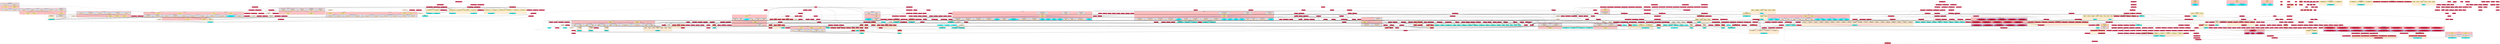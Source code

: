 digraph "Entire Codebase" {
    node [margin="0.4,0.1"
         ,style=filled];
    subgraph cluster_Class_Alternative {
        graph [label="Class: Alternative"
              ,style="filled,rounded"
              ,fillcolor=rosybrown1];
        subgraph cluster_Class_Alternative_Data_Lensedbvm {
            graph [label="Instance for: (Lensed b v m)"
                  ,style="filled,rounded"
                  ,fillcolor=slategray1];
            411 [label="Snap.Snaplet.Internal.Lensed\n<|>"
                ,shape=octagon
                ,fillcolor=bisque
                ,style="filled,solid"];
            418 [label="Snap.Snaplet.Internal.Lensed\nempty"
                ,shape=octagon
                ,fillcolor=bisque
                ,style="filled,solid"];
        }
        subgraph cluster_Class_Alternative_Data_RSTrsm {
            graph [label="Instance for: (RST r s m)"
                  ,style="filled,rounded"
                  ,fillcolor=slategray1];
            457 [label="Snap.Snaplet.Internal.RST\n<|>"
                ,shape=octagon
                ,fillcolor=bisque
                ,style="filled,solid"];
            463 [label="Snap.Snaplet.Internal.RST\nempty"
                ,shape=octagon
                ,fillcolor=bisque
                ,style="filled,solid"];
        }
        993 [label="Unknown Module\n<|>"
            ,shape=doubleoctagon
            ,fillcolor=khaki
            ,style="filled,dotted"];
        1000 [label="Unknown Module\nempty"
             ,shape=doubleoctagon
             ,fillcolor=khaki
             ,style="filled,dotted"];
    }
    subgraph cluster_Class_Applicative {
        graph [label="Class: Applicative"
              ,style="filled,rounded"
              ,fillcolor=rosybrown1];
        subgraph cluster_Class_Applicative_Data_Lensedbvm {
            graph [label="Instance for: (Lensed b v m)"
                  ,style="filled,rounded"
                  ,fillcolor=slategray1];
            410 [label="Snap.Snaplet.Internal.Lensed\n<*>"
                ,shape=octagon
                ,fillcolor=bisque
                ,style="filled,solid"];
            432 [label="Snap.Snaplet.Internal.Lensed\npure"
                ,shape=octagon
                ,fillcolor=bisque
                ,style="filled,solid"];
        }
        subgraph cluster_Class_Applicative_Data_RSTrsm {
            graph [label="Instance for: (RST r s m)"
                  ,style="filled,rounded"
                  ,fillcolor=slategray1];
            456 [label="Snap.Snaplet.Internal.RST\n<*>"
                ,shape=octagon
                ,fillcolor=cyan
                ,style="filled,solid"];
            476 [label="Snap.Snaplet.Internal.RST\npure"
                ,shape=octagon
                ,fillcolor=bisque
                ,style="filled,solid"];
        }
        992 [label="Unknown Module\n<*>"
            ,shape=doubleoctagon
            ,fillcolor=khaki
            ,style="filled,dotted"];
        1019 [label="Unknown Module\npure"
             ,shape=doubleoctagon
             ,fillcolor=khaki
             ,style="filled,dotted"];
    }
    subgraph cluster_Class_Arbitrary {
        graph [label="Class: Arbitrary"
              ,style="filled,rounded"
              ,fillcolor=rosybrown1];
        subgraph cluster_Class_Arbitrary_Data_HashedSecreta {
            graph [label="Instance for: (HashedSecret a)"
                  ,style="filled,rounded"
                  ,fillcolor=slategray1];
            567 [label="Test.Arbitrary\narbitrary"
                ,shape=octagon
                ,fillcolor=bisque
                ,style="filled,solid"];
        }
        subgraph cluster_Class_Arbitrary_Data_CNF {
            graph [label="Instance for: CNF"
                  ,style="filled,rounded"
                  ,fillcolor=slategray1];
            568 [label="Test.Arbitrary\narbitrary"
                ,shape=octagon
                ,fillcolor=bisque
                ,style="filled,solid"];
        }
        subgraph cluster_Class_Arbitrary_Data_DCLabel {
            graph [label="Instance for: DCLabel"
                  ,style="filled,rounded"
                  ,fillcolor=slategray1];
            569 [label="Test.Arbitrary\narbitrary"
                ,shape=octagon
                ,fillcolor=bisque
                ,style="filled,solid"];
            574 [label="Test.Arbitrary\nshrink"
                ,shape=octagon
                ,fillcolor=cyan
                ,style="filled,solid"];
        }
        subgraph cluster_Class_Arbitrary_Data_ThentosClearance {
            graph [label="Instance for: ThentosClearance"
                  ,style="filled,rounded"
                  ,fillcolor=slategray1];
            570 [label="Test.Arbitrary\narbitrary"
                ,shape=octagon
                ,fillcolor=bisque
                ,style="filled,solid"];
        }
        subgraph cluster_Class_Arbitrary_Data_ThentosLabel {
            graph [label="Instance for: ThentosLabel"
                  ,style="filled,rounded"
                  ,fillcolor=slategray1];
            571 [label="Test.Arbitrary\narbitrary"
                ,shape=octagon
                ,fillcolor=bisque
                ,style="filled,solid"];
        }
        subgraph cluster_Class_Arbitrary_Data_UserFormData {
            graph [label="Instance for: UserFormData"
                  ,style="filled,rounded"
                  ,fillcolor=slategray1];
            572 [label="Test.Arbitrary\narbitrary"
                ,shape=octagon
                ,fillcolor=bisque
                ,style="filled,solid"];
        }
        995 [label="Unknown Module\narbitrary"
            ,shape=doubleoctagon
            ,fillcolor=khaki
            ,style="filled,dotted"];
        1027 [label="Unknown Module\nshrink"
             ,shape=doubleoctagon
             ,fillcolor=khaki
             ,style="filled,dotted"];
    }
    subgraph cluster_Class_Configured {
        graph [label="Class: Configured"
              ,style="filled,rounded"
              ,fillcolor=rosybrown1];
        subgraph cluster_Class_Configured_Data_ServiceId {
            graph [label="Instance for: ServiceId"
                  ,style="filled,rounded"
                  ,fillcolor=slategray1];
            924 [label="Thentos.Types\nconvert"
                ,shape=octagon
                ,fillcolor=bisque
                ,style="filled,solid"];
        }
        990 [label="Data.Configurator.Types\nconvert"
            ,shape=doubleoctagon
            ,fillcolor=khaki
            ,style="filled,dashed"];
    }
    subgraph cluster_Class_FromJSON {
        graph [label="Class: FromJSON"
              ,style="filled,rounded"
              ,fillcolor=rosybrown1];
        subgraph cluster_Class_FromJSON_Data_A3Resourcea {
            graph [label="Instance for: (A3Resource a)"
                  ,style="filled,rounded"
                  ,fillcolor=slategray1];
            602 [label="Thentos.Backend.Api.Adhocracy3\nparseJSON"
                ,shape=octagon
                ,fillcolor=bisque
                ,style="filled,solid"];
        }
        subgraph cluster_Class_FromJSON_Data_A3UserNoPass {
            graph [label="Instance for: A3UserNoPass"
                  ,style="filled,rounded"
                  ,fillcolor=slategray1];
            603 [label="Thentos.Backend.Api.Adhocracy3\nparseJSON"
                ,shape=octagon
                ,fillcolor=bisque
                ,style="filled,solid"];
        }
        subgraph cluster_Class_FromJSON_Data_A3UserWithPass {
            graph [label="Instance for: A3UserWithPass"
                  ,style="filled,rounded"
                  ,fillcolor=slategray1];
            604 [label="Thentos.Backend.Api.Adhocracy3\nparseJSON"
                ,shape=octagon
                ,fillcolor=bisque
                ,style="filled,solid"];
        }
        subgraph cluster_Class_FromJSON_Data_ActivationRequest {
            graph [label="Instance for: ActivationRequest"
                  ,style="filled,rounded"
                  ,fillcolor=slategray1];
            605 [label="Thentos.Backend.Api.Adhocracy3\nparseJSON"
                ,shape=octagon
                ,fillcolor=bisque
                ,style="filled,solid"];
        }
        subgraph cluster_Class_FromJSON_Data_Agent {
            graph [label="Instance for: Agent"
                  ,style="filled,rounded"
                  ,fillcolor=slategray1];
            950 [label="Thentos.Types\nparseJSON"
                ,shape=octagon
                ,fillcolor=cyan
                ,style="filled,solid"];
        }
        subgraph cluster_Class_FromJSON_Data_AuthUser {
            graph [label="Instance for: AuthUser"
                  ,style="filled,rounded"
                  ,fillcolor=slategray1];
            278 [label="Snap.Snaplet.Auth.Types\nparseJSON"
                ,shape=octagon
                ,fillcolor=bisque
                ,style="filled,solid"];
        }
        subgraph cluster_Class_FromJSON_Data_ContentType {
            graph [label="Instance for: ContentType"
                  ,style="filled,rounded"
                  ,fillcolor=slategray1];
            606 [label="Thentos.Backend.Api.Adhocracy3\nparseJSON"
                ,shape=octagon
                ,fillcolor=cyan
                ,style="filled,solid"];
        }
        subgraph cluster_Class_FromJSON_Data_LoginRequest {
            graph [label="Instance for: LoginRequest"
                  ,style="filled,rounded"
                  ,fillcolor=slategray1];
            607 [label="Thentos.Backend.Api.Adhocracy3\nparseJSON"
                ,shape=octagon
                ,fillcolor=bisque
                ,style="filled,solid"];
        }
        subgraph cluster_Class_FromJSON_Data_Password {
            graph [label="Instance for: Password"
                  ,style="filled,rounded"
                  ,fillcolor=slategray1];
            279 [label="Snap.Snaplet.Auth.Types\nparseJSON"
                ,shape=octagon
                ,fillcolor=bisque
                ,style="filled,solid"];
        }
        subgraph cluster_Class_FromJSON_Data_RequestResult {
            graph [label="Instance for: RequestResult"
                  ,style="filled,rounded"
                  ,fillcolor=slategray1];
            608 [label="Thentos.Backend.Api.Adhocracy3\nparseJSON"
                ,shape=octagon
                ,fillcolor=bisque
                ,style="filled,solid"];
        }
        subgraph cluster_Class_FromJSON_Data_Role {
            graph [label="Instance for: Role"
                  ,style="filled,rounded"
                  ,fillcolor=slategray1];
            280 [label="Snap.Snaplet.Auth.Types\nparseJSON"
                ,shape=octagon
                ,fillcolor=bisque
                ,style="filled,solid"];
        }
        subgraph cluster_Class_FromJSON_Data_ServiceId {
            graph [label="Instance for: ServiceId"
                  ,style="filled,rounded"
                  ,fillcolor=slategray1];
            951 [label="Thentos.Types\nparseJSON"
                ,shape=octagon
                ,fillcolor=cyan
                ,style="filled,solid"];
        }
        subgraph cluster_Class_FromJSON_Data_ServiceKey {
            graph [label="Instance for: ServiceKey"
                  ,style="filled,rounded"
                  ,fillcolor=slategray1];
            952 [label="Thentos.Types\nparseJSON"
                ,shape=octagon
                ,fillcolor=cyan
                ,style="filled,solid"];
        }
        subgraph cluster_Class_FromJSON_Data_Session {
            graph [label="Instance for: Session"
                  ,style="filled,rounded"
                  ,fillcolor=slategray1];
            953 [label="Thentos.Types\nparseJSON"
                ,shape=octagon
                ,fillcolor=cyan
                ,style="filled,solid"];
        }
        subgraph cluster_Class_FromJSON_Data_SessionToken {
            graph [label="Instance for: SessionToken"
                  ,style="filled,rounded"
                  ,fillcolor=slategray1];
            954 [label="Thentos.Types\nparseJSON"
                ,shape=octagon
                ,fillcolor=cyan
                ,style="filled,solid"];
        }
        subgraph cluster_Class_FromJSON_Data_TimeStamp {
            graph [label="Instance for: TimeStamp"
                  ,style="filled,rounded"
                  ,fillcolor=slategray1];
            955 [label="Thentos.Types\nparseJSON"
                ,shape=octagon
                ,fillcolor=bisque
                ,style="filled,solid"];
        }
        subgraph cluster_Class_FromJSON_Data_Timeout {
            graph [label="Instance for: Timeout"
                  ,style="filled,rounded"
                  ,fillcolor=slategray1];
            956 [label="Thentos.Types\nparseJSON"
                ,shape=octagon
                ,fillcolor=bisque
                ,style="filled,solid"];
        }
        subgraph cluster_Class_FromJSON_Data_UserCache {
            graph [label="Instance for: UserCache"
                  ,style="filled,rounded"
                  ,fillcolor=slategray1];
            201 [label="Snap.Snaplet.Auth.Backends.JsonFile\nparseJSON"
                ,shape=octagon
                ,fillcolor=bisque
                ,style="filled,solid"];
        }
        subgraph cluster_Class_FromJSON_Data_UserFormData {
            graph [label="Instance for: UserFormData"
                  ,style="filled,rounded"
                  ,fillcolor=slategray1];
            957 [label="Thentos.Types\nparseJSON"
                ,shape=octagon
                ,fillcolor=cyan
                ,style="filled,solid"];
        }
        subgraph cluster_Class_FromJSON_Data_UserIdCache {
            graph [label="Instance for: UserIdCache"
                  ,style="filled,rounded"
                  ,fillcolor=slategray1];
            202 [label="Snap.Snaplet.Auth.Backends.JsonFile\nparseJSON"
                ,shape=octagon
                ,fillcolor=bisque
                ,style="filled,solid"];
        }
        1018 [label="Unknown Module\nparseJSON"
             ,shape=doubleoctagon
             ,fillcolor=khaki
             ,style="filled,dotted"];
    }
    subgraph cluster_Class_Functor {
        graph [label="Class: Functor"
              ,style="filled,rounded"
              ,fillcolor=rosybrown1];
        subgraph cluster_Class_Functor_Data_Lensedbvm {
            graph [label="Instance for: (Lensed b v m)"
                  ,style="filled,rounded"
                  ,fillcolor=slategray1];
            419 [label="Snap.Snaplet.Internal.Lensed\nfmap"
                ,shape=octagon
                ,fillcolor=bisque
                ,style="filled,solid"];
        }
        subgraph cluster_Class_Functor_Data_RSTrsm {
            graph [label="Instance for: (RST r s m)"
                  ,style="filled,rounded"
                  ,fillcolor=slategray1];
            467 [label="Snap.Snaplet.Internal.RST\nfmap"
                ,shape=octagon
                ,fillcolor=bisque
                ,style="filled,solid"];
        }
        1002 [label="Unknown Module\nfmap"
             ,shape=doubleoctagon
             ,fillcolor=khaki
             ,style="filled,dotted"];
    }
    subgraph cluster_Class_HasAcid {
        graph [label="Class: HasAcid"
              ,style="filled,rounded"
              ,fillcolor=rosybrown1];
        subgraph cluster_Class_HasAcid_Data_FrontendAppDB {
            graph [label="Instance for: FrontendApp DB"
                  ,style="filled,rounded"
                  ,fillcolor=slategray1];
            844 [label="Thentos.Frontend\ngetAcidStore"
                ,shape=octagon
                ,fillcolor=cyan
                ,style="filled,solid"];
        }
        991 [label="Snap.Snaplet.AcidState\ngetAcidStore"
            ,shape=doubleoctagon
            ,fillcolor=khaki
            ,style="filled,dashed"];
    }
    subgraph cluster_Class_HasHeist {
        graph [label="Class: HasHeist"
              ,style="filled,rounded"
              ,fillcolor=rosybrown1];
        subgraph cluster_Class_HasHeist_Data_App {
            graph [label="Instance for: App"
                  ,style="filled,rounded"
                  ,fillcolor=slategray1];
            5 [label="Application\nheistLens"
              ,shape=octagon
              ,fillcolor=crimson
              ,style="filled,solid"];
            57 [label="Blackbox.Types\nheistLens"
               ,shape=octagon
               ,fillcolor=crimson
               ,style="filled,solid"];
        }
        subgraph cluster_Class_HasHeist_Data_EmbeddedSnaplet {
            graph [label="Instance for: EmbeddedSnaplet"
                  ,style="filled,rounded"
                  ,fillcolor=slategray1];
            22 [label="Blackbox.EmbeddedSnaplet\nheistLens"
               ,shape=octagon
               ,fillcolor=crimson
               ,style="filled,solid"];
        }
        320 [label="Snap.Snaplet.Heist\nheistLens"
            ,shape=doubleoctagon
            ,fillcolor=crimson
            ,style="filled,solid"];
    }
    subgraph cluster_Class_HasServer {
        graph [label="Class: HasServer"
              ,style="filled,rounded"
              ,fillcolor=rosybrown1];
        subgraph cluster_Class_HasServer_Data_ThentosAuthsublayout {
            graph [label="Instance for: (ThentosAuth sublayout)"
                  ,style="filled,rounded"
                  ,fillcolor=slategray1];
            639 [label="Thentos.Backend.Api.Simple\nroute"
                ,shape=octagon
                ,fillcolor=bisque
                ,style="filled,solid"];
        }
        1025 [label="Unknown Module\nroute"
             ,shape=doubleoctagon
             ,fillcolor=khaki
             ,style="filled,dotted"];
    }
    subgraph cluster_Class_Hashable {
        graph [label="Class: Hashable"
              ,style="filled,rounded"
              ,fillcolor=rosybrown1];
        subgraph cluster_Class_Hashable_Data_Role {
            graph [label="Instance for: Role"
                  ,style="filled,rounded"
                  ,fillcolor=slategray1];
            131 [label="Control.Access.RoleBased.Internal.Role\nhashWithSalt"
                ,shape=octagon
                ,fillcolor=bisque
                ,style="filled,solid"];
        }
        subgraph cluster_Class_Hashable_Data_RoleValue {
            graph [label="Instance for: RoleValue"
                  ,style="filled,rounded"
                  ,fillcolor=slategray1];
            132 [label="Control.Access.RoleBased.Internal.Role\nhashWithSalt"
                ,shape=octagon
                ,fillcolor=bisque
                ,style="filled,solid"];
        }
        1008 [label="Unknown Module\nhashWithSalt"
             ,shape=doubleoctagon
             ,fillcolor=khaki
             ,style="filled,dotted"];
    }
    subgraph cluster_Class_IAuthBackend {
        graph [label="Class: IAuthBackend"
              ,style="filled,rounded"
              ,fillcolor=rosybrown1];
        subgraph cluster_Class_IAuthBackend_Data_AuthManagerb {
            graph [label="Instance for: (AuthManager b)"
                  ,style="filled,rounded"
                  ,fillcolor=slategray1];
            170 [label="Snap.Snaplet.Auth.AuthManager\ndestroy"
                ,shape=octagon
                ,fillcolor=crimson
                ,style="filled,solid"];
            173 [label="Snap.Snaplet.Auth.AuthManager\nlookupByLogin"
                ,shape=octagon
                ,fillcolor=crimson
                ,style="filled,solid"];
            175 [label="Snap.Snaplet.Auth.AuthManager\nlookupByRememberToken"
                ,shape=octagon
                ,fillcolor=crimson
                ,style="filled,solid"];
            177 [label="Snap.Snaplet.Auth.AuthManager\nlookupByUserId"
                ,shape=octagon
                ,fillcolor=crimson
                ,style="filled,solid"];
            183 [label="Snap.Snaplet.Auth.AuthManager\nsave"
                ,shape=octagon
                ,fillcolor=crimson
                ,style="filled,solid"];
        }
        subgraph cluster_Class_IAuthBackend_Data_JsonFileAuthManager {
            graph [label="Instance for: JsonFileAuthManager"
                  ,style="filled,rounded"
                  ,fillcolor=slategray1];
            190 [label="Snap.Snaplet.Auth.Backends.JsonFile\ndestroy"
                ,shape=octagon
                ,fillcolor=crimson
                ,style="filled,solid"];
            196 [label="Snap.Snaplet.Auth.Backends.JsonFile\nlookupByLogin"
                ,shape=octagon
                ,fillcolor=crimson
                ,style="filled,solid"];
            197 [label="Snap.Snaplet.Auth.Backends.JsonFile\nlookupByRememberToken"
                ,shape=octagon
                ,fillcolor=crimson
                ,style="filled,solid"];
            198 [label="Snap.Snaplet.Auth.Backends.JsonFile\nlookupByUserId"
                ,shape=octagon
                ,fillcolor=crimson
                ,style="filled,solid"];
            203 [label="Snap.Snaplet.Auth.Backends.JsonFile\nsave"
                ,shape=octagon
                ,fillcolor=crimson
                ,style="filled,solid"];
        }
        169 [label="Snap.Snaplet.Auth.AuthManager\ndestroy"
            ,shape=doubleoctagon
            ,fillcolor=crimson
            ,style="filled,solid"];
        172 [label="Snap.Snaplet.Auth.AuthManager\nlookupByLogin"
            ,shape=doubleoctagon
            ,fillcolor=crimson
            ,style="filled,solid"];
        174 [label="Snap.Snaplet.Auth.AuthManager\nlookupByRememberToken"
            ,shape=doubleoctagon
            ,fillcolor=crimson
            ,style="filled,solid"];
        176 [label="Snap.Snaplet.Auth.AuthManager\nlookupByUserId"
            ,shape=doubleoctagon
            ,fillcolor=crimson
            ,style="filled,solid"];
        182 [label="Snap.Snaplet.Auth.AuthManager\nsave"
            ,shape=doubleoctagon
            ,fillcolor=crimson
            ,style="filled,solid"];
    }
    subgraph cluster_Class_ISessionManager {
        graph [label="Class: ISessionManager"
              ,style="filled,rounded"
              ,fillcolor=rosybrown1];
        subgraph cluster_Class_ISessionManager_Data_CookieSessionManager {
            graph [label="Instance for: CookieSessionManager"
                  ,style="filled,rounded"
                  ,fillcolor=slategray1];
            505 [label="Snap.Snaplet.Session.Backends.CookieSession\ncommit"
                ,shape=octagon
                ,fillcolor=crimson
                ,style="filled,solid"];
            509 [label="Snap.Snaplet.Session.Backends.CookieSession\ncsrf"
                ,shape=octagon
                ,fillcolor=crimson
                ,style="filled,solid"];
            511 [label="Snap.Snaplet.Session.Backends.CookieSession\ndelete"
                ,shape=octagon
                ,fillcolor=crimson
                ,style="filled,solid"];
            516 [label="Snap.Snaplet.Session.Backends.CookieSession\ninsert"
                ,shape=octagon
                ,fillcolor=crimson
                ,style="filled,solid"];
            517 [label="Snap.Snaplet.Session.Backends.CookieSession\nload"
                ,shape=octagon
                ,fillcolor=crimson
                ,style="filled,solid"];
            519 [label="Snap.Snaplet.Session.Backends.CookieSession\nlookup"
                ,shape=octagon
                ,fillcolor=crimson
                ,style="filled,solid"];
            524 [label="Snap.Snaplet.Session.Backends.CookieSession\nreset"
                ,shape=octagon
                ,fillcolor=crimson
                ,style="filled,solid"];
            529 [label="Snap.Snaplet.Session.Backends.CookieSession\ntoList"
                ,shape=octagon
                ,fillcolor=crimson
                ,style="filled,solid"];
            530 [label="Snap.Snaplet.Session.Backends.CookieSession\ntouch"
                ,shape=octagon
                ,fillcolor=crimson
                ,style="filled,solid"];
        }
        540 [label="Snap.Snaplet.Session.SessionManager\ncommit"
            ,shape=doubleoctagon
            ,fillcolor=crimson
            ,style="filled,solid"];
        541 [label="Snap.Snaplet.Session.SessionManager\ncsrf"
            ,shape=doubleoctagon
            ,fillcolor=crimson
            ,style="filled,solid"];
        542 [label="Snap.Snaplet.Session.SessionManager\ndelete"
            ,shape=doubleoctagon
            ,fillcolor=crimson
            ,style="filled,solid"];
        543 [label="Snap.Snaplet.Session.SessionManager\ninsert"
            ,shape=doubleoctagon
            ,fillcolor=crimson
            ,style="filled,solid"];
        544 [label="Snap.Snaplet.Session.SessionManager\nload"
            ,shape=doubleoctagon
            ,fillcolor=crimson
            ,style="filled,solid"];
        545 [label="Snap.Snaplet.Session.SessionManager\nlookup"
            ,shape=doubleoctagon
            ,fillcolor=crimson
            ,style="filled,solid"];
        546 [label="Snap.Snaplet.Session.SessionManager\nreset"
            ,shape=doubleoctagon
            ,fillcolor=crimson
            ,style="filled,solid"];
        547 [label="Snap.Snaplet.Session.SessionManager\ntoList"
            ,shape=doubleoctagon
            ,fillcolor=crimson
            ,style="filled,solid"];
        548 [label="Snap.Snaplet.Session.SessionManager\ntouch"
            ,shape=doubleoctagon
            ,fillcolor=crimson
            ,style="filled,solid"];
    }
    subgraph cluster_Class_IsString {
        graph [label="Class: IsString"
              ,style="filled,rounded"
              ,fillcolor=rosybrown1];
        subgraph cluster_Class_IsString_Data_Role {
            graph [label="Instance for: Role"
                  ,style="filled,rounded"
                  ,fillcolor=slategray1];
            129 [label="Control.Access.RoleBased.Internal.Role\nfromString"
                ,shape=octagon
                ,fillcolor=bisque
                ,style="filled,solid"];
        }
        subgraph cluster_Class_IsString_Data_RoleValue {
            graph [label="Instance for: RoleValue"
                  ,style="filled,rounded"
                  ,fillcolor=slategray1];
            130 [label="Control.Access.RoleBased.Internal.Role\nfromString"
                ,shape=octagon
                ,fillcolor=bisque
                ,style="filled,solid"];
        }
        1003 [label="Unknown Module\nfromString"
             ,shape=doubleoctagon
             ,fillcolor=khaki
             ,style="filled,dotted"];
    }
    subgraph cluster_Class_Label {
        graph [label="Class: Label"
              ,style="filled,rounded"
              ,fillcolor=rosybrown1];
        subgraph cluster_Class_Label_Data_ThentosClearance {
            graph [label="Instance for: ThentosClearance"
                  ,style="filled,rounded"
                  ,fillcolor=slategray1];
            922 [label="Thentos.Types\ncanFlowTo"
                ,shape=octagon
                ,fillcolor=bisque
                ,style="filled,solid"];
            946 [label="Thentos.Types\nglb"
                ,shape=octagon
                ,fillcolor=bisque
                ,style="filled,solid"];
            948 [label="Thentos.Types\nlub"
                ,shape=octagon
                ,fillcolor=bisque
                ,style="filled,solid"];
        }
        subgraph cluster_Class_Label_Data_ThentosLabel {
            graph [label="Instance for: ThentosLabel"
                  ,style="filled,rounded"
                  ,fillcolor=slategray1];
            923 [label="Thentos.Types\ncanFlowTo"
                ,shape=octagon
                ,fillcolor=bisque
                ,style="filled,solid"];
            947 [label="Thentos.Types\nglb"
                ,shape=octagon
                ,fillcolor=bisque
                ,style="filled,solid"];
            949 [label="Thentos.Types\nlub"
                ,shape=octagon
                ,fillcolor=bisque
                ,style="filled,solid"];
        }
        998 [label="Unknown Module\ncanFlowTo"
            ,shape=doubleoctagon
            ,fillcolor=khaki
            ,style="filled,dotted"];
        1007 [label="Unknown Module\nglb"
             ,shape=doubleoctagon
             ,fillcolor=khaki
             ,style="filled,dotted"];
        1013 [label="Unknown Module\nlub"
             ,shape=doubleoctagon
             ,fillcolor=khaki
             ,style="filled,dotted"];
    }
    subgraph cluster_Class_Monad {
        graph [label="Class: Monad"
              ,style="filled,rounded"
              ,fillcolor=rosybrown1];
        subgraph cluster_Class_Monad_Data_Lensedbvm {
            graph [label="Instance for: (Lensed b v m)"
                  ,style="filled,rounded"
                  ,fillcolor=slategray1];
            412 [label="Snap.Snaplet.Internal.Lensed\n>>="
                ,shape=octagon
                ,fillcolor=bisque
                ,style="filled,solid"];
            434 [label="Snap.Snaplet.Internal.Lensed\nreturn"
                ,shape=octagon
                ,fillcolor=bisque
                ,style="filled,solid"];
        }
        subgraph cluster_Class_Monad_Data_RSTrsm {
            graph [label="Instance for: (RST r s m)"
                  ,style="filled,rounded"
                  ,fillcolor=slategray1];
            458 [label="Snap.Snaplet.Internal.RST\n>>="
                ,shape=octagon
                ,fillcolor=bisque
                ,style="filled,solid"];
            466 [label="Snap.Snaplet.Internal.RST\nfail"
                ,shape=octagon
                ,fillcolor=bisque
                ,style="filled,solid"];
            478 [label="Snap.Snaplet.Internal.RST\nreturn"
                ,shape=octagon
                ,fillcolor=bisque
                ,style="filled,solid"];
        }
        994 [label="Unknown Module\n>>="
            ,shape=doubleoctagon
            ,fillcolor=khaki
            ,style="filled,dotted"];
        1001 [label="Unknown Module\nfail"
             ,shape=doubleoctagon
             ,fillcolor=khaki
             ,style="filled,dotted"];
        1024 [label="Unknown Module\nreturn"
             ,shape=doubleoctagon
             ,fillcolor=khaki
             ,style="filled,dotted"];
    }
    subgraph cluster_Class_MonadCatchIO {
        graph [label="Class: MonadCatchIO"
              ,style="filled,rounded"
              ,fillcolor=rosybrown1];
        subgraph cluster_Class_MonadCatchIO_Data_Lensedbvm {
            graph [label="Instance for: (Lensed b v m)"
                  ,style="filled,rounded"
                  ,fillcolor=slategray1];
            415 [label="Snap.Snaplet.Internal.Lensed\nblock"
                ,shape=octagon
                ,fillcolor=bisque
                ,style="filled,solid"];
            416 [label="Snap.Snaplet.Internal.Lensed\ncatch"
                ,shape=octagon
                ,fillcolor=bisque
                ,style="filled,solid"];
            436 [label="Snap.Snaplet.Internal.Lensed\nunblock"
                ,shape=octagon
                ,fillcolor=bisque
                ,style="filled,solid"];
        }
        subgraph cluster_Class_MonadCatchIO_Data_RSTrsm {
            graph [label="Instance for: (RST r s m)"
                  ,style="filled,rounded"
                  ,fillcolor=slategray1];
            461 [label="Snap.Snaplet.Internal.RST\nblock"
                ,shape=octagon
                ,fillcolor=bisque
                ,style="filled,solid"];
            462 [label="Snap.Snaplet.Internal.RST\ncatch"
                ,shape=octagon
                ,fillcolor=bisque
                ,style="filled,solid"];
            481 [label="Snap.Snaplet.Internal.RST\nunblock"
                ,shape=octagon
                ,fillcolor=bisque
                ,style="filled,solid"];
        }
        997 [label="Unknown Module\nblock"
            ,shape=doubleoctagon
            ,fillcolor=khaki
            ,style="filled,dotted"];
        999 [label="Unknown Module\ncatch"
            ,shape=doubleoctagon
            ,fillcolor=khaki
            ,style="filled,dotted"];
        1030 [label="Unknown Module\nunblock"
             ,shape=doubleoctagon
             ,fillcolor=khaki
             ,style="filled,dotted"];
    }
    subgraph cluster_Class_MonadIO {
        graph [label="Class: MonadIO"
              ,style="filled,rounded"
              ,fillcolor=rosybrown1];
        subgraph cluster_Class_MonadIO_Data_Lensedbvm {
            graph [label="Instance for: (Lensed b v m)"
                  ,style="filled,rounded"
                  ,fillcolor=slategray1];
            426 [label="Snap.Snaplet.Internal.Lensed\nliftIO"
                ,shape=octagon
                ,fillcolor=bisque
                ,style="filled,solid"];
        }
        subgraph cluster_Class_MonadIO_Data_RSTrsm {
            graph [label="Instance for: (RST r s m)"
                  ,style="filled,rounded"
                  ,fillcolor=slategray1];
            470 [label="Snap.Snaplet.Internal.RST\nliftIO"
                ,shape=octagon
                ,fillcolor=bisque
                ,style="filled,solid"];
        }
        1010 [label="Unknown Module\nliftIO"
             ,shape=doubleoctagon
             ,fillcolor=khaki
             ,style="filled,dotted"];
    }
    subgraph cluster_Class_MonadPlus {
        graph [label="Class: MonadPlus"
              ,style="filled,rounded"
              ,fillcolor=rosybrown1];
        subgraph cluster_Class_MonadPlus_Data_Lensedbvm {
            graph [label="Instance for: (Lensed b v m)"
                  ,style="filled,rounded"
                  ,fillcolor=slategray1];
            430 [label="Snap.Snaplet.Internal.Lensed\nmplus"
                ,shape=octagon
                ,fillcolor=bisque
                ,style="filled,solid"];
            431 [label="Snap.Snaplet.Internal.Lensed\nmzero"
                ,shape=octagon
                ,fillcolor=bisque
                ,style="filled,solid"];
        }
        subgraph cluster_Class_MonadPlus_Data_RSTrsm {
            graph [label="Instance for: (RST r s m)"
                  ,style="filled,rounded"
                  ,fillcolor=slategray1];
            474 [label="Snap.Snaplet.Internal.RST\nmplus"
                ,shape=octagon
                ,fillcolor=bisque
                ,style="filled,solid"];
            475 [label="Snap.Snaplet.Internal.RST\nmzero"
                ,shape=octagon
                ,fillcolor=bisque
                ,style="filled,solid"];
        }
        1016 [label="Unknown Module\nmplus"
             ,shape=doubleoctagon
             ,fillcolor=khaki
             ,style="filled,dotted"];
        1017 [label="Unknown Module\nmzero"
             ,shape=doubleoctagon
             ,fillcolor=khaki
             ,style="filled,dotted"];
    }
    subgraph cluster_Class_MonadReader {
        graph [label="Class: MonadReader"
              ,style="filled,rounded"
              ,fillcolor=rosybrown1];
        subgraph cluster_Class_MonadReader_Data_ALensbvLensedbvm {
            graph [label="Instance for: (ALens' b v) (Lensed b v m)"
                  ,style="filled,rounded"
                  ,fillcolor=slategray1];
            414 [label="Snap.Snaplet.Internal.Lensed\nask"
                ,shape=octagon
                ,fillcolor=bisque
                ,style="filled,solid"];
            428 [label="Snap.Snaplet.Internal.Lensed\nlocal"
                ,shape=octagon
                ,fillcolor=bisque
                ,style="filled,solid"];
        }
        subgraph cluster_Class_MonadReader_Data_rRSTrsm {
            graph [label="Instance for: r (RST r s m)"
                  ,style="filled,rounded"
                  ,fillcolor=slategray1];
            460 [label="Snap.Snaplet.Internal.RST\nask"
                ,shape=octagon
                ,fillcolor=bisque
                ,style="filled,solid"];
            472 [label="Snap.Snaplet.Internal.RST\nlocal"
                ,shape=octagon
                ,fillcolor=bisque
                ,style="filled,solid"];
        }
        996 [label="Unknown Module\nask"
            ,shape=doubleoctagon
            ,fillcolor=khaki
            ,style="filled,dotted"];
        1012 [label="Unknown Module\nlocal"
             ,shape=doubleoctagon
             ,fillcolor=khaki
             ,style="filled,dotted"];
    }
    subgraph cluster_Class_MonadSnap {
        graph [label="Class: MonadSnap"
              ,style="filled,rounded"
              ,fillcolor=rosybrown1];
        subgraph cluster_Class_MonadSnap_Data_HeistTnm {
            graph [label="Instance for: (HeistT n m)"
                  ,style="filled,rounded"
                  ,fillcolor=slategray1];
            372 [label="Snap.Snaplet.HeistNoClass\nliftSnap"
                ,shape=octagon
                ,fillcolor=bisque
                ,style="filled,solid"];
        }
        subgraph cluster_Class_MonadSnap_Data_Lensedbvm {
            graph [label="Instance for: (Lensed b v m)"
                  ,style="filled,rounded"
                  ,fillcolor=slategray1];
            427 [label="Snap.Snaplet.Internal.Lensed\nliftSnap"
                ,shape=octagon
                ,fillcolor=bisque
                ,style="filled,solid"];
        }
        subgraph cluster_Class_MonadSnap_Data_RSTrsm {
            graph [label="Instance for: (RST r s m)"
                  ,style="filled,rounded"
                  ,fillcolor=slategray1];
            471 [label="Snap.Snaplet.Internal.RST\nliftSnap"
                ,shape=octagon
                ,fillcolor=bisque
                ,style="filled,solid"];
        }
        1011 [label="Unknown Module\nliftSnap"
             ,shape=doubleoctagon
             ,fillcolor=khaki
             ,style="filled,dotted"];
    }
    subgraph cluster_Class_MonadState {
        graph [label="Class: MonadState"
              ,style="filled,rounded"
              ,fillcolor=rosybrown1];
        subgraph cluster_Class_MonadState_Data_sRSTrsm {
            graph [label="Instance for: s (RST r s m)"
                  ,style="filled,rounded"
                  ,fillcolor=slategray1];
            468 [label="Snap.Snaplet.Internal.RST\nget"
                ,shape=octagon
                ,fillcolor=bisque
                ,style="filled,solid"];
            477 [label="Snap.Snaplet.Internal.RST\nput"
                ,shape=octagon
                ,fillcolor=bisque
                ,style="filled,solid"];
        }
        subgraph cluster_Class_MonadState_Data_vLensTbvbm {
            graph [label="Instance for: v (LensT b v b m)"
                  ,style="filled,rounded"
                  ,fillcolor=slategray1];
            386 [label="Snap.Snaplet.Internal.LensT\nget"
                ,shape=octagon
                ,fillcolor=bisque
                ,style="filled,solid"];
            390 [label="Snap.Snaplet.Internal.LensT\nput"
                ,shape=octagon
                ,fillcolor=bisque
                ,style="filled,solid"];
        }
        subgraph cluster_Class_MonadState_Data_vLensedbvm {
            graph [label="Instance for: v (Lensed b v m)"
                  ,style="filled,rounded"
                  ,fillcolor=slategray1];
            420 [label="Snap.Snaplet.Internal.Lensed\nget"
                ,shape=octagon
                ,fillcolor=bisque
                ,style="filled,solid"];
            433 [label="Snap.Snaplet.Internal.Lensed\nput"
                ,shape=octagon
                ,fillcolor=bisque
                ,style="filled,solid"];
        }
        1004 [label="Unknown Module\nget"
             ,shape=doubleoctagon
             ,fillcolor=khaki
             ,style="filled,dotted"];
        1020 [label="Unknown Module\nput"
             ,shape=doubleoctagon
             ,fillcolor=khaki
             ,style="filled,dotted"];
    }
    subgraph cluster_Class_MonadTrans {
        graph [label="Class: MonadTrans"
              ,style="filled,rounded"
              ,fillcolor=rosybrown1];
        subgraph cluster_Class_MonadTrans_Data_Lensedbv {
            graph [label="Instance for: (Lensed b v)"
                  ,style="filled,rounded"
                  ,fillcolor=slategray1];
            425 [label="Snap.Snaplet.Internal.Lensed\nlift"
                ,shape=octagon
                ,fillcolor=bisque
                ,style="filled,solid"];
        }
        subgraph cluster_Class_MonadTrans_Data_RSTrs {
            graph [label="Instance for: (RST r s)"
                  ,style="filled,rounded"
                  ,fillcolor=slategray1];
            469 [label="Snap.Snaplet.Internal.RST\nlift"
                ,shape=octagon
                ,fillcolor=bisque
                ,style="filled,solid"];
        }
        1009 [label="Unknown Module\nlift"
             ,shape=doubleoctagon
             ,fillcolor=khaki
             ,style="filled,dotted"];
    }
    subgraph cluster_Class_Monoid {
        graph [label="Class: Monoid"
              ,style="filled,rounded"
              ,fillcolor=rosybrown1];
        subgraph cluster_Class_Monoid_Data_BackendConfigBuilder {
            graph [label="Instance for: BackendConfigBuilder"
                  ,style="filled,rounded"
                  ,fillcolor=slategray1];
            699 [label="Thentos.Config\nmappend"
                ,shape=octagon
                ,fillcolor=bisque
                ,style="filled,solid"];
            704 [label="Thentos.Config\nmempty"
                ,shape=octagon
                ,fillcolor=bisque
                ,style="filled,solid"];
        }
        subgraph cluster_Class_Monoid_Data_FrontendConfigBuilder {
            graph [label="Instance for: FrontendConfigBuilder"
                  ,style="filled,rounded"
                  ,fillcolor=slategray1];
            700 [label="Thentos.Config\nmappend"
                ,shape=octagon
                ,fillcolor=bisque
                ,style="filled,solid"];
            705 [label="Thentos.Config\nmempty"
                ,shape=octagon
                ,fillcolor=bisque
                ,style="filled,solid"];
        }
        subgraph cluster_Class_Monoid_Data_ProxyConfigBuilder {
            graph [label="Instance for: ProxyConfigBuilder"
                  ,style="filled,rounded"
                  ,fillcolor=slategray1];
            701 [label="Thentos.Config\nmappend"
                ,shape=octagon
                ,fillcolor=bisque
                ,style="filled,solid"];
            706 [label="Thentos.Config\nmempty"
                ,shape=octagon
                ,fillcolor=bisque
                ,style="filled,solid"];
        }
        subgraph cluster_Class_Monoid_Data_RuleSet {
            graph [label="Instance for: RuleSet"
                  ,style="filled,rounded"
                  ,fillcolor=slategray1];
            143 [label="Control.Access.RoleBased.Internal.Rule\nmappend"
                ,shape=octagon
                ,fillcolor=bisque
                ,style="filled,solid"];
            144 [label="Control.Access.RoleBased.Internal.Rule\nmempty"
                ,shape=octagon
                ,fillcolor=bisque
                ,style="filled,solid"];
        }
        subgraph cluster_Class_Monoid_Data_SmtpConfigBuilder {
            graph [label="Instance for: SmtpConfigBuilder"
                  ,style="filled,rounded"
                  ,fillcolor=slategray1];
            702 [label="Thentos.Config\nmappend"
                ,shape=octagon
                ,fillcolor=bisque
                ,style="filled,solid"];
            707 [label="Thentos.Config\nmempty"
                ,shape=octagon
                ,fillcolor=bisque
                ,style="filled,solid"];
        }
        subgraph cluster_Class_Monoid_Data_ThentosConfigBuilder {
            graph [label="Instance for: ThentosConfigBuilder"
                  ,style="filled,rounded"
                  ,fillcolor=slategray1];
            703 [label="Thentos.Config\nmappend"
                ,shape=octagon
                ,fillcolor=bisque
                ,style="filled,solid"];
            708 [label="Thentos.Config\nmempty"
                ,shape=octagon
                ,fillcolor=bisque
                ,style="filled,solid"];
        }
        1014 [label="Unknown Module\nmappend"
             ,shape=doubleoctagon
             ,fillcolor=khaki
             ,style="filled,dotted"];
        1015 [label="Unknown Module\nmempty"
             ,shape=doubleoctagon
             ,fillcolor=khaki
             ,style="filled,dotted"];
    }
    subgraph cluster_Class_PushActionC {
        graph [label="Class: PushActionC"
              ,style="filled,rounded"
              ,fillcolor=rosybrown1];
        subgraph cluster_Class_PushActionC_Data_IOResponseReceived {
            graph [label="Instance for: (IO ResponseReceived)"
                  ,style="filled,rounded"
                  ,fillcolor=slategray1];
            651 [label="Thentos.Backend.Core\npushAction"
                ,shape=octagon
                ,fillcolor=cyan
                ,style="filled,solid"];
        }
        subgraph cluster_Class_PushActionC_Data_RestActionRawa {
            graph [label="Instance for: (RestActionRaw a)"
                  ,style="filled,rounded"
                  ,fillcolor=slategray1];
            652 [label="Thentos.Backend.Core\npushAction"
                ,shape=octagon
                ,fillcolor=bisque
                ,style="filled,solid"];
        }
        subgraph cluster_Class_PushActionC_Data_ab {
            graph [label="Instance for: (a -> b)"
                  ,style="filled,rounded"
                  ,fillcolor=slategray1];
            653 [label="Thentos.Backend.Core\npushAction"
                ,shape=octagon
                ,fillcolor=bisque
                ,style="filled,solid"];
        }
        subgraph cluster_Class_PushActionC_Data_ab {
            graph [label="Instance for: (a :<|> b)"
                  ,style="filled,rounded"
                  ,fillcolor=slategray1];
            654 [label="Thentos.Backend.Core\npushAction"
                ,shape=octagon
                ,fillcolor=bisque
                ,style="filled,solid"];
        }
        650 [label="Thentos.Backend.Core\npushAction"
            ,shape=doubleoctagon
            ,fillcolor=bisque
            ,style="filled,solid"];
    }
    subgraph cluster_Class_Read {
        graph [label="Class: Read"
              ,style="filled,rounded"
              ,fillcolor=rosybrown1];
        subgraph cluster_Class_Read_Data_ContentType {
            graph [label="Instance for: ContentType"
                  ,style="filled,rounded"
                  ,fillcolor=slategray1];
            610 [label="Thentos.Backend.Api.Adhocracy3\nreadsPrec"
                ,shape=octagon
                ,fillcolor=cyan
                ,style="filled,solid"];
        }
        subgraph cluster_Class_Read_Data_PropertySheet {
            graph [label="Instance for: PropertySheet"
                  ,style="filled,rounded"
                  ,fillcolor=slategray1];
            611 [label="Thentos.Backend.Api.Adhocracy3\nreadsPrec"
                ,shape=octagon
                ,fillcolor=cyan
                ,style="filled,solid"];
        }
        1023 [label="Unknown Module\nreadsPrec"
             ,shape=doubleoctagon
             ,fillcolor=khaki
             ,style="filled,dotted"];
    }
    subgraph cluster_Class_SafeCopy {
        graph [label="Class: SafeCopy"
              ,style="filled,rounded"
              ,fillcolor=rosybrown1];
        subgraph cluster_Class_SafeCopy_Data_HashedSecreta {
            graph [label="Instance for: (HashedSecret a)"
                  ,style="filled,rounded"
                  ,fillcolor=slategray1];
            939 [label="Thentos.Types\ngetCopy"
                ,shape=octagon
                ,fillcolor=bisque
                ,style="filled,solid"];
            958 [label="Thentos.Types\nputCopy"
                ,shape=octagon
                ,fillcolor=bisque
                ,style="filled,solid"];
        }
        subgraph cluster_Class_SafeCopy_Data_ThentosLabeledt {
            graph [label="Instance for: (ThentosLabeled t)"
                  ,style="filled,rounded"
                  ,fillcolor=slategray1];
            940 [label="Thentos.Types\ngetCopy"
                ,shape=octagon
                ,fillcolor=cyan
                ,style="filled,solid"];
            959 [label="Thentos.Types\nputCopy"
                ,shape=octagon
                ,fillcolor=cyan
                ,style="filled,solid"];
        }
        subgraph cluster_Class_SafeCopy_Data_ThentosClearance {
            graph [label="Instance for: ThentosClearance"
                  ,style="filled,rounded"
                  ,fillcolor=slategray1];
            941 [label="Thentos.Types\ngetCopy"
                ,shape=octagon
                ,fillcolor=cyan
                ,style="filled,solid"];
            960 [label="Thentos.Types\nputCopy"
                ,shape=octagon
                ,fillcolor=cyan
                ,style="filled,solid"];
        }
        subgraph cluster_Class_SafeCopy_Data_ThentosError {
            graph [label="Instance for: ThentosError"
                  ,style="filled,rounded"
                  ,fillcolor=slategray1];
            942 [label="Thentos.Types\ngetCopy"
                ,shape=octagon
                ,fillcolor=cyan
                ,style="filled,solid"];
            961 [label="Thentos.Types\nputCopy"
                ,shape=octagon
                ,fillcolor=cyan
                ,style="filled,solid"];
        }
        subgraph cluster_Class_SafeCopy_Data_ThentosLabel {
            graph [label="Instance for: ThentosLabel"
                  ,style="filled,rounded"
                  ,fillcolor=slategray1];
            943 [label="Thentos.Types\ngetCopy"
                ,shape=octagon
                ,fillcolor=cyan
                ,style="filled,solid"];
            962 [label="Thentos.Types\nputCopy"
                ,shape=octagon
                ,fillcolor=cyan
                ,style="filled,solid"];
        }
        subgraph cluster_Class_SafeCopy_Data_TimeStamp {
            graph [label="Instance for: TimeStamp"
                  ,style="filled,rounded"
                  ,fillcolor=slategray1];
            944 [label="Thentos.Types\ngetCopy"
                ,shape=octagon
                ,fillcolor=bisque
                ,style="filled,solid"];
            963 [label="Thentos.Types\nputCopy"
                ,shape=octagon
                ,fillcolor=bisque
                ,style="filled,solid"];
        }
        subgraph cluster_Class_SafeCopy_Data_Timeout {
            graph [label="Instance for: Timeout"
                  ,style="filled,rounded"
                  ,fillcolor=slategray1];
            945 [label="Thentos.Types\ngetCopy"
                ,shape=octagon
                ,fillcolor=bisque
                ,style="filled,solid"];
            964 [label="Thentos.Types\nputCopy"
                ,shape=octagon
                ,fillcolor=bisque
                ,style="filled,solid"];
        }
        1006 [label="Unknown Module\ngetCopy"
             ,shape=doubleoctagon
             ,fillcolor=khaki
             ,style="filled,dotted"];
        1022 [label="Unknown Module\nputCopy"
             ,shape=doubleoctagon
             ,fillcolor=khaki
             ,style="filled,dotted"];
    }
    subgraph cluster_Class_Serialize {
        graph [label="Class: Serialize"
              ,style="filled,rounded"
              ,fillcolor=rosybrown1];
        subgraph cluster_Class_Serialize_Data_CookieSession {
            graph [label="Instance for: CookieSession"
                  ,style="filled,rounded"
                  ,fillcolor=slategray1];
            513 [label="Snap.Snaplet.Session.Backends.CookieSession\nget"
                ,shape=octagon
                ,fillcolor=bisque
                ,style="filled,solid"];
            522 [label="Snap.Snaplet.Session.Backends.CookieSession\nput"
                ,shape=octagon
                ,fillcolor=bisque
                ,style="filled,solid"];
        }
        1005 [label="Unknown Module\nget"
             ,shape=doubleoctagon
             ,fillcolor=khaki
             ,style="filled,dotted"];
        1021 [label="Unknown Module\nput"
             ,shape=doubleoctagon
             ,fillcolor=khaki
             ,style="filled,dotted"];
    }
    subgraph cluster_Class_Show {
        graph [label="Class: Show"
              ,style="filled,rounded"
              ,fillcolor=rosybrown1];
        subgraph cluster_Class_Show_Data_AuthFailure {
            graph [label="Instance for: AuthFailure"
                  ,style="filled,rounded"
                  ,fillcolor=slategray1];
            282 [label="Snap.Snaplet.Auth.Types\nshow"
                ,shape=octagon
                ,fillcolor=bisque
                ,style="filled,solid"];
        }
        subgraph cluster_Class_Show_Data_ContentType {
            graph [label="Instance for: ContentType"
                  ,style="filled,rounded"
                  ,fillcolor=slategray1];
            614 [label="Thentos.Backend.Api.Adhocracy3\nshow"
                ,shape=octagon
                ,fillcolor=bisque
                ,style="filled,solid"];
        }
        subgraph cluster_Class_Show_Data_PropertySheet {
            graph [label="Instance for: PropertySheet"
                  ,style="filled,rounded"
                  ,fillcolor=slategray1];
            615 [label="Thentos.Backend.Api.Adhocracy3\nshow"
                ,shape=octagon
                ,fillcolor=bisque
                ,style="filled,solid"];
        }
        1026 [label="Unknown Module\nshow"
             ,shape=doubleoctagon
             ,fillcolor=khaki
             ,style="filled,dotted"];
    }
    subgraph cluster_Class_ToCNF {
        graph [label="Class: ToCNF"
              ,style="filled,rounded"
              ,fillcolor=rosybrown1];
        subgraph cluster_Class_ToCNF_Data_Agent {
            graph [label="Instance for: Agent"
                  ,style="filled,rounded"
                  ,fillcolor=slategray1];
            972 [label="Thentos.Types\ntoCNF"
                ,shape=octagon
                ,fillcolor=cyan
                ,style="filled,solid"];
        }
        subgraph cluster_Class_ToCNF_Data_Role {
            graph [label="Instance for: Role"
                  ,style="filled,rounded"
                  ,fillcolor=slategray1];
            973 [label="Thentos.Types\ntoCNF"
                ,shape=octagon
                ,fillcolor=cyan
                ,style="filled,solid"];
        }
        1028 [label="Unknown Module\ntoCNF"
             ,shape=doubleoctagon
             ,fillcolor=khaki
             ,style="filled,dotted"];
    }
    subgraph cluster_Class_ToJSON {
        graph [label="Class: ToJSON"
              ,style="filled,rounded"
              ,fillcolor=rosybrown1];
        subgraph cluster_Class_ToJSON_Data_A3Resourcea {
            graph [label="Instance for: (A3Resource a)"
                  ,style="filled,rounded"
                  ,fillcolor=slategray1];
            616 [label="Thentos.Backend.Api.Adhocracy3\ntoJSON"
                ,shape=octagon
                ,fillcolor=bisque
                ,style="filled,solid"];
        }
        subgraph cluster_Class_ToJSON_Data_A3UserNoPass {
            graph [label="Instance for: A3UserNoPass"
                  ,style="filled,rounded"
                  ,fillcolor=slategray1];
            617 [label="Thentos.Backend.Api.Adhocracy3\ntoJSON"
                ,shape=octagon
                ,fillcolor=bisque
                ,style="filled,solid"];
        }
        subgraph cluster_Class_ToJSON_Data_A3UserWithPass {
            graph [label="Instance for: A3UserWithPass"
                  ,style="filled,rounded"
                  ,fillcolor=slategray1];
            618 [label="Thentos.Backend.Api.Adhocracy3\ntoJSON"
                ,shape=octagon
                ,fillcolor=bisque
                ,style="filled,solid"];
        }
        subgraph cluster_Class_ToJSON_Data_ActivationRequest {
            graph [label="Instance for: ActivationRequest"
                  ,style="filled,rounded"
                  ,fillcolor=slategray1];
            619 [label="Thentos.Backend.Api.Adhocracy3\ntoJSON"
                ,shape=octagon
                ,fillcolor=bisque
                ,style="filled,solid"];
        }
        subgraph cluster_Class_ToJSON_Data_Agent {
            graph [label="Instance for: Agent"
                  ,style="filled,rounded"
                  ,fillcolor=slategray1];
            974 [label="Thentos.Types\ntoJSON"
                ,shape=octagon
                ,fillcolor=cyan
                ,style="filled,solid"];
        }
        subgraph cluster_Class_ToJSON_Data_AuthUser {
            graph [label="Instance for: AuthUser"
                  ,style="filled,rounded"
                  ,fillcolor=slategray1];
            283 [label="Snap.Snaplet.Auth.Types\ntoJSON"
                ,shape=octagon
                ,fillcolor=bisque
                ,style="filled,solid"];
        }
        subgraph cluster_Class_ToJSON_Data_ContentType {
            graph [label="Instance for: ContentType"
                  ,style="filled,rounded"
                  ,fillcolor=slategray1];
            620 [label="Thentos.Backend.Api.Adhocracy3\ntoJSON"
                ,shape=octagon
                ,fillcolor=bisque
                ,style="filled,solid"];
        }
        subgraph cluster_Class_ToJSON_Data_LoginRequest {
            graph [label="Instance for: LoginRequest"
                  ,style="filled,rounded"
                  ,fillcolor=slategray1];
            621 [label="Thentos.Backend.Api.Adhocracy3\ntoJSON"
                ,shape=octagon
                ,fillcolor=bisque
                ,style="filled,solid"];
        }
        subgraph cluster_Class_ToJSON_Data_Password {
            graph [label="Instance for: Password"
                  ,style="filled,rounded"
                  ,fillcolor=slategray1];
            284 [label="Snap.Snaplet.Auth.Types\ntoJSON"
                ,shape=octagon
                ,fillcolor=bisque
                ,style="filled,solid"];
        }
        subgraph cluster_Class_ToJSON_Data_RequestResult {
            graph [label="Instance for: RequestResult"
                  ,style="filled,rounded"
                  ,fillcolor=slategray1];
            622 [label="Thentos.Backend.Api.Adhocracy3\ntoJSON"
                ,shape=octagon
                ,fillcolor=bisque
                ,style="filled,solid"];
        }
        subgraph cluster_Class_ToJSON_Data_Role {
            graph [label="Instance for: Role"
                  ,style="filled,rounded"
                  ,fillcolor=slategray1];
            285 [label="Snap.Snaplet.Auth.Types\ntoJSON"
                ,shape=octagon
                ,fillcolor=bisque
                ,style="filled,solid"];
        }
        subgraph cluster_Class_ToJSON_Data_ServiceId {
            graph [label="Instance for: ServiceId"
                  ,style="filled,rounded"
                  ,fillcolor=slategray1];
            975 [label="Thentos.Types\ntoJSON"
                ,shape=octagon
                ,fillcolor=cyan
                ,style="filled,solid"];
        }
        subgraph cluster_Class_ToJSON_Data_ServiceKey {
            graph [label="Instance for: ServiceKey"
                  ,style="filled,rounded"
                  ,fillcolor=slategray1];
            976 [label="Thentos.Types\ntoJSON"
                ,shape=octagon
                ,fillcolor=cyan
                ,style="filled,solid"];
        }
        subgraph cluster_Class_ToJSON_Data_Session {
            graph [label="Instance for: Session"
                  ,style="filled,rounded"
                  ,fillcolor=slategray1];
            977 [label="Thentos.Types\ntoJSON"
                ,shape=octagon
                ,fillcolor=cyan
                ,style="filled,solid"];
        }
        subgraph cluster_Class_ToJSON_Data_SessionToken {
            graph [label="Instance for: SessionToken"
                  ,style="filled,rounded"
                  ,fillcolor=slategray1];
            978 [label="Thentos.Types\ntoJSON"
                ,shape=octagon
                ,fillcolor=cyan
                ,style="filled,solid"];
        }
        subgraph cluster_Class_ToJSON_Data_TimeStamp {
            graph [label="Instance for: TimeStamp"
                  ,style="filled,rounded"
                  ,fillcolor=slategray1];
            979 [label="Thentos.Types\ntoJSON"
                ,shape=octagon
                ,fillcolor=bisque
                ,style="filled,solid"];
        }
        subgraph cluster_Class_ToJSON_Data_Timeout {
            graph [label="Instance for: Timeout"
                  ,style="filled,rounded"
                  ,fillcolor=slategray1];
            980 [label="Thentos.Types\ntoJSON"
                ,shape=octagon
                ,fillcolor=bisque
                ,style="filled,solid"];
        }
        subgraph cluster_Class_ToJSON_Data_UserCache {
            graph [label="Instance for: UserCache"
                  ,style="filled,rounded"
                  ,fillcolor=slategray1];
            205 [label="Snap.Snaplet.Auth.Backends.JsonFile\ntoJSON"
                ,shape=octagon
                ,fillcolor=bisque
                ,style="filled,solid"];
        }
        subgraph cluster_Class_ToJSON_Data_UserFormData {
            graph [label="Instance for: UserFormData"
                  ,style="filled,rounded"
                  ,fillcolor=slategray1];
            981 [label="Thentos.Types\ntoJSON"
                ,shape=octagon
                ,fillcolor=cyan
                ,style="filled,solid"];
        }
        subgraph cluster_Class_ToJSON_Data_UserIdCache {
            graph [label="Instance for: UserIdCache"
                  ,style="filled,rounded"
                  ,fillcolor=slategray1];
            206 [label="Snap.Snaplet.Auth.Backends.JsonFile\ntoJSON"
                ,shape=octagon
                ,fillcolor=bisque
                ,style="filled,solid"];
        }
        1029 [label="Unknown Module\ntoJSON"
             ,shape=doubleoctagon
             ,fillcolor=khaki
             ,style="filled,dotted"];
    }
    subgraph cluster_Data_A3Resource {
        graph [label="Data: A3Resource"
              ,style="filled,rounded"
              ,fillcolor=papayawhip];
        580 [label="Thentos.Backend.Api.Adhocracy3\nA3Resource"
            ,shape=box3d
            ,fillcolor=cyan
            ,style="filled,solid"];
    }
    subgraph cluster_Data_A3UserNoPass {
        graph [label="Data: A3UserNoPass"
              ,style="filled,rounded"
              ,fillcolor=papayawhip];
        581 [label="Thentos.Backend.Api.Adhocracy3\nA3UserNoPass"
            ,shape=box3d
            ,fillcolor=cyan
            ,style="filled,solid"];
        599 [label="Thentos.Backend.Api.Adhocracy3\nfromA3UserNoPass"
            ,shape=component
            ,fillcolor=crimson
            ,style="filled,solid"];
    }
    subgraph cluster_Data_A3UserWithPass {
        graph [label="Data: A3UserWithPass"
              ,style="filled,rounded"
              ,fillcolor=papayawhip];
        582 [label="Thentos.Backend.Api.Adhocracy3\nA3UserWithPass"
            ,shape=box3d
            ,fillcolor=cyan
            ,style="filled,solid"];
        600 [label="Thentos.Backend.Api.Adhocracy3\nfromA3UserWithPass"
            ,shape=component
            ,fillcolor=crimson
            ,style="filled,solid"];
    }
    subgraph cluster_Data_ActivationRequest {
        graph [label="Data: ActivationRequest"
              ,style="filled,rounded"
              ,fillcolor=papayawhip];
        583 [label="Thentos.Backend.Api.Adhocracy3\nActivationRequest"
            ,shape=box3d
            ,fillcolor=cyan
            ,style="filled,solid"];
    }
    subgraph cluster_Data_Agent {
        graph [label="Data: Agent"
              ,style="filled,rounded"
              ,fillcolor=papayawhip];
        884 [label="Thentos.Types\nServiceA"
            ,shape=box3d
            ,fillcolor=cyan
            ,style="filled,solid"];
        896 [label="Thentos.Types\nUserA"
            ,shape=box3d
            ,fillcolor=cyan
            ,style="filled,solid"];
    }
    subgraph cluster_Data_App {
        graph [label="Data: App"
              ,style="filled,rounded"
              ,fillcolor=papayawhip];
        1 [label="Application\nApp"
          ,shape=box3d
          ,fillcolor=cyan
          ,style="filled,solid"];
        2 [label="Application\n_auth"
          ,shape=component
          ,fillcolor=khaki
          ,style="filled,solid"];
        3 [label="Application\n_heist"
          ,shape=component
          ,fillcolor=khaki
          ,style="filled,solid"];
        4 [label="Application\n_sess"
          ,shape=component
          ,fillcolor=khaki
          ,style="filled,solid"];
        51 [label="Blackbox.Types\nApp"
           ,shape=box3d
           ,fillcolor=cyan
           ,style="filled,solid"];
        52 [label="Blackbox.Types\n_bar"
           ,shape=component
           ,fillcolor=khaki
           ,style="filled,solid"];
        53 [label="Blackbox.Types\n_embedded"
           ,shape=component
           ,fillcolor=khaki
           ,style="filled,solid"];
        54 [label="Blackbox.Types\n_foo"
           ,shape=component
           ,fillcolor=khaki
           ,style="filled,solid"];
        55 [label="Blackbox.Types\n_heist"
           ,shape=component
           ,fillcolor=khaki
           ,style="filled,solid"];
        56 [label="Blackbox.Types\n_session"
           ,shape=component
           ,fillcolor=khaki
           ,style="filled,solid"];
    }
    subgraph cluster_Data_AuthFailure {
        graph [label="Data: AuthFailure"
              ,style="filled,rounded"
              ,fillcolor=papayawhip];
        251 [label="Snap.Snaplet.Auth.Types\nAuthError"
            ,shape=box3d
            ,fillcolor=cyan
            ,style="filled,solid"];
        254 [label="Snap.Snaplet.Auth.Types\nBackendError"
            ,shape=box3d
            ,fillcolor=cyan
            ,style="filled,solid"];
        256 [label="Snap.Snaplet.Auth.Types\nDuplicateLogin"
            ,shape=box3d
            ,fillcolor=cyan
            ,style="filled,solid"];
        258 [label="Snap.Snaplet.Auth.Types\nEncryptedPassword"
            ,shape=box3d
            ,fillcolor=cyan
            ,style="filled,solid"];
        259 [label="Snap.Snaplet.Auth.Types\nIncorrectPassword"
            ,shape=box3d
            ,fillcolor=cyan
            ,style="filled,solid"];
        260 [label="Snap.Snaplet.Auth.Types\nLockedOut"
            ,shape=box3d
            ,fillcolor=cyan
            ,style="filled,solid"];
        261 [label="Snap.Snaplet.Auth.Types\nPasswordMissing"
            ,shape=box3d
            ,fillcolor=cyan
            ,style="filled,solid"];
        264 [label="Snap.Snaplet.Auth.Types\nUserNotFound"
            ,shape=box3d
            ,fillcolor=cyan
            ,style="filled,solid"];
        265 [label="Snap.Snaplet.Auth.Types\nUsernameMissing"
            ,shape=box3d
            ,fillcolor=cyan
            ,style="filled,solid"];
    }
    subgraph cluster_Data_AuthManager {
        graph [label="Data: AuthManager"
              ,style="filled,rounded"
              ,fillcolor=papayawhip];
        165 [label="Snap.Snaplet.Auth.AuthManager\nAuthManager"
            ,shape=box3d
            ,fillcolor=crimson
            ,style="filled,solid"];
        166 [label="Snap.Snaplet.Auth.AuthManager\nactiveUser"
            ,shape=component
            ,fillcolor=crimson
            ,style="filled,solid"];
        167 [label="Snap.Snaplet.Auth.AuthManager\nbackend"
            ,shape=component
            ,fillcolor=crimson
            ,style="filled,solid"];
        171 [label="Snap.Snaplet.Auth.AuthManager\nlockout"
            ,shape=component
            ,fillcolor=crimson
            ,style="filled,solid"];
        178 [label="Snap.Snaplet.Auth.AuthManager\nminPasswdLen"
            ,shape=component
            ,fillcolor=crimson
            ,style="filled,solid"];
        179 [label="Snap.Snaplet.Auth.AuthManager\nrandomNumberGenerator"
            ,shape=component
            ,fillcolor=crimson
            ,style="filled,solid"];
        180 [label="Snap.Snaplet.Auth.AuthManager\nrememberCookieName"
            ,shape=component
            ,fillcolor=crimson
            ,style="filled,solid"];
        181 [label="Snap.Snaplet.Auth.AuthManager\nrememberPeriod"
            ,shape=component
            ,fillcolor=crimson
            ,style="filled,solid"];
        184 [label="Snap.Snaplet.Auth.AuthManager\nsession"
            ,shape=component
            ,fillcolor=crimson
            ,style="filled,solid"];
        185 [label="Snap.Snaplet.Auth.AuthManager\nsiteKey"
            ,shape=component
            ,fillcolor=crimson
            ,style="filled,solid"];
    }
    subgraph cluster_Data_AuthSettings {
        graph [label="Data: AuthSettings"
              ,style="filled,rounded"
              ,fillcolor=papayawhip];
        252 [label="Snap.Snaplet.Auth.Types\nAuthSettings"
            ,shape=box3d
            ,fillcolor=crimson
            ,style="filled,solid"];
        266 [label="Snap.Snaplet.Auth.Types\nasLockout"
            ,shape=component
            ,fillcolor=crimson
            ,style="filled,solid"];
        267 [label="Snap.Snaplet.Auth.Types\nasMinPasswdLen"
            ,shape=component
            ,fillcolor=crimson
            ,style="filled,solid"];
        268 [label="Snap.Snaplet.Auth.Types\nasRememberCookieName"
            ,shape=component
            ,fillcolor=crimson
            ,style="filled,solid"];
        269 [label="Snap.Snaplet.Auth.Types\nasRememberPeriod"
            ,shape=component
            ,fillcolor=crimson
            ,style="filled,solid"];
        270 [label="Snap.Snaplet.Auth.Types\nasSiteKey"
            ,shape=component
            ,fillcolor=crimson
            ,style="filled,solid"];
    }
    subgraph cluster_Data_AuthUser {
        graph [label="Data: AuthUser"
              ,style="filled,rounded"
              ,fillcolor=papayawhip];
        253 [label="Snap.Snaplet.Auth.Types\nAuthUser"
            ,shape=box3d
            ,fillcolor=cyan
            ,style="filled,solid"];
        287 [label="Snap.Snaplet.Auth.Types\nuserActivatedAt"
            ,shape=component
            ,fillcolor=bisque
            ,style="filled,solid"];
        288 [label="Snap.Snaplet.Auth.Types\nuserCreatedAt"
            ,shape=component
            ,fillcolor=bisque
            ,style="filled,solid"];
        289 [label="Snap.Snaplet.Auth.Types\nuserCurrentLoginAt"
            ,shape=component
            ,fillcolor=bisque
            ,style="filled,solid"];
        290 [label="Snap.Snaplet.Auth.Types\nuserCurrentLoginIp"
            ,shape=component
            ,fillcolor=bisque
            ,style="filled,solid"];
        291 [label="Snap.Snaplet.Auth.Types\nuserEmail"
            ,shape=component
            ,fillcolor=bisque
            ,style="filled,solid"];
        292 [label="Snap.Snaplet.Auth.Types\nuserFailedLoginCount"
            ,shape=component
            ,fillcolor=bisque
            ,style="filled,solid"];
        293 [label="Snap.Snaplet.Auth.Types\nuserId"
            ,shape=component
            ,fillcolor=bisque
            ,style="filled,solid"];
        294 [label="Snap.Snaplet.Auth.Types\nuserLastLoginAt"
            ,shape=component
            ,fillcolor=bisque
            ,style="filled,solid"];
        295 [label="Snap.Snaplet.Auth.Types\nuserLastLoginIp"
            ,shape=component
            ,fillcolor=bisque
            ,style="filled,solid"];
        296 [label="Snap.Snaplet.Auth.Types\nuserLockedOutUntil"
            ,shape=component
            ,fillcolor=bisque
            ,style="filled,solid"];
        297 [label="Snap.Snaplet.Auth.Types\nuserLogin"
            ,shape=component
            ,fillcolor=bisque
            ,style="filled,solid"];
        298 [label="Snap.Snaplet.Auth.Types\nuserLoginCount"
            ,shape=component
            ,fillcolor=bisque
            ,style="filled,solid"];
        299 [label="Snap.Snaplet.Auth.Types\nuserMeta"
            ,shape=component
            ,fillcolor=bisque
            ,style="filled,solid"];
        300 [label="Snap.Snaplet.Auth.Types\nuserPassword"
            ,shape=component
            ,fillcolor=bisque
            ,style="filled,solid"];
        301 [label="Snap.Snaplet.Auth.Types\nuserRememberToken"
            ,shape=component
            ,fillcolor=bisque
            ,style="filled,solid"];
        302 [label="Snap.Snaplet.Auth.Types\nuserResetRequestedAt"
            ,shape=component
            ,fillcolor=bisque
            ,style="filled,solid"];
        303 [label="Snap.Snaplet.Auth.Types\nuserResetToken"
            ,shape=component
            ,fillcolor=bisque
            ,style="filled,solid"];
        304 [label="Snap.Snaplet.Auth.Types\nuserRoles"
            ,shape=component
            ,fillcolor=bisque
            ,style="filled,solid"];
        305 [label="Snap.Snaplet.Auth.Types\nuserSuspendedAt"
            ,shape=component
            ,fillcolor=bisque
            ,style="filled,solid"];
        306 [label="Snap.Snaplet.Auth.Types\nuserUpdatedAt"
            ,shape=component
            ,fillcolor=bisque
            ,style="filled,solid"];
    }
    subgraph cluster_Data_BackendConfig {
        graph [label="Data: BackendConfig"
              ,style="filled,rounded"
              ,fillcolor=papayawhip];
        658 [label="Thentos.Config\nBackendConfig"
            ,shape=box3d
            ,fillcolor=crimson
            ,style="filled,solid"];
        686 [label="Thentos.Config\nbackendPort"
            ,shape=component
            ,fillcolor=crimson
            ,style="filled,solid"];
    }
    subgraph cluster_Data_BackendConfigBuilder {
        graph [label="Data: BackendConfigBuilder"
              ,style="filled,rounded"
              ,fillcolor=papayawhip];
        659 [label="Thentos.Config\nBackendConfigBuilder"
            ,shape=box3d
            ,fillcolor=cyan
            ,style="filled,solid"];
        676 [label="Thentos.Config\nbBackendPort"
            ,shape=component
            ,fillcolor=bisque
            ,style="filled,solid"];
    }
    subgraph cluster_Data_Bar {
        graph [label="Data: Bar"
              ,style="filled,rounded"
              ,fillcolor=papayawhip];
        152 [label="Part2\nBar"
            ,shape=box3d
            ,fillcolor=crimson
            ,style="filled,solid"];
    }
    subgraph cluster_Data_BarSnaplet {
        graph [label="Data: BarSnaplet"
              ,style="filled,rounded"
              ,fillcolor=papayawhip];
        12 [label="Blackbox.BarSnaplet\nBarSnaplet"
           ,shape=box3d
           ,fillcolor=cyan
           ,style="filled,solid"];
        13 [label="Blackbox.BarSnaplet\n_barField"
           ,shape=component
           ,fillcolor=khaki
           ,style="filled,solid"];
        16 [label="Blackbox.BarSnaplet\nfooLens"
           ,shape=component
           ,fillcolor=crimson
           ,style="filled,solid"];
    }
    subgraph cluster_Data_Command {
        graph [label="Data: Command"
              ,style="filled,rounded"
              ,fillcolor=papayawhip];
        667 [label="Thentos.Config\nRun"
            ,shape=box3d
            ,fillcolor=crimson
            ,style="filled,solid"];
        668 [label="Thentos.Config\nRunA3"
            ,shape=box3d
            ,fillcolor=crimson
            ,style="filled,solid"];
        669 [label="Thentos.Config\nShowDB"
            ,shape=box3d
            ,fillcolor=crimson
            ,style="filled,solid"];
    }
    subgraph cluster_Data_CommandBuilder {
        graph [label="Data: CommandBuilder"
              ,style="filled,rounded"
              ,fillcolor=papayawhip];
        655 [label="Thentos.Config\nBRun"
            ,shape=box3d
            ,fillcolor=crimson
            ,style="filled,solid"];
        656 [label="Thentos.Config\nBRunA3"
            ,shape=box3d
            ,fillcolor=crimson
            ,style="filled,solid"];
        657 [label="Thentos.Config\nBShowDB"
            ,shape=box3d
            ,fillcolor=crimson
            ,style="filled,solid"];
    }
    subgraph cluster_Data_Config {
        graph [label="Data: Config"
              ,style="filled,rounded"
              ,fillcolor=papayawhip];
        575 [label="Test.Config\nConfig"
            ,shape=box3d
            ,fillcolor=crimson
            ,style="filled,solid"];
        577 [label="Test.Config\ndbPath"
            ,shape=component
            ,fillcolor=crimson
            ,style="filled,solid"];
        578 [label="Test.Config\nrestPort"
            ,shape=component
            ,fillcolor=crimson
            ,style="filled,solid"];
    }
    subgraph cluster_Data_ConfigError {
        graph [label="Data: ConfigError"
              ,style="filled,rounded"
              ,fillcolor=papayawhip];
        660 [label="Thentos.Config\nBackendConfigMissing"
            ,shape=box3d
            ,fillcolor=crimson
            ,style="filled,solid"];
        663 [label="Thentos.Config\nFrontendConfigMissing"
            ,shape=box3d
            ,fillcolor=crimson
            ,style="filled,solid"];
        664 [label="Thentos.Config\nNoEmailSender"
            ,shape=box3d
            ,fillcolor=crimson
            ,style="filled,solid"];
        674 [label="Thentos.Config\nUnknownRoleForDefaultUser"
            ,shape=box3d
            ,fillcolor=crimson
            ,style="filled,solid"];
    }
    subgraph cluster_Data_ConfirmationToken {
        graph [label="Data: ConfirmationToken"
              ,style="filled,rounded"
              ,fillcolor=papayawhip];
        868 [label="Thentos.Types\nConfirmationToken"
            ,shape=box3d
            ,fillcolor=crimson
            ,style="filled,solid"];
        925 [label="Thentos.Types\nfromConfimationToken"
            ,shape=component
            ,fillcolor=crimson
            ,style="filled,solid"];
    }
    subgraph cluster_Data_ContentType {
        graph [label="Data: ContentType"
              ,style="filled,rounded"
              ,fillcolor=papayawhip];
        584 [label="Thentos.Backend.Api.Adhocracy3\nCTUser"
            ,shape=box3d
            ,fillcolor=cyan
            ,style="filled,solid"];
    }
    subgraph cluster_Data_CookieSession {
        graph [label="Data: CookieSession"
              ,style="filled,rounded"
              ,fillcolor=papayawhip];
        502 [label="Snap.Snaplet.Session.Backends.CookieSession\nCookieSession"
            ,shape=box3d
            ,fillcolor=cyan
            ,style="filled,solid"];
        507 [label="Snap.Snaplet.Session.Backends.CookieSession\ncsCSRFToken"
            ,shape=component
            ,fillcolor=crimson
            ,style="filled,solid"];
        508 [label="Snap.Snaplet.Session.Backends.CookieSession\ncsSession"
            ,shape=component
            ,fillcolor=crimson
            ,style="filled,solid"];
    }
    subgraph cluster_Data_CookieSessionManager {
        graph [label="Data: CookieSessionManager"
              ,style="filled,rounded"
              ,fillcolor=papayawhip];
        503 [label="Snap.Snaplet.Session.Backends.CookieSession\nCookieSessionManager"
            ,shape=box3d
            ,fillcolor=crimson
            ,style="filled,solid"];
        506 [label="Snap.Snaplet.Session.Backends.CookieSession\ncookieName"
            ,shape=component
            ,fillcolor=crimson
            ,style="filled,solid"];
        523 [label="Snap.Snaplet.Session.Backends.CookieSession\nrandomNumberGenerator"
            ,shape=component
            ,fillcolor=crimson
            ,style="filled,solid"];
        525 [label="Snap.Snaplet.Session.Backends.CookieSession\nsession"
            ,shape=component
            ,fillcolor=crimson
            ,style="filled,solid"];
        527 [label="Snap.Snaplet.Session.Backends.CookieSession\nsiteKey"
            ,shape=component
            ,fillcolor=crimson
            ,style="filled,solid"];
        528 [label="Snap.Snaplet.Session.Backends.CookieSession\ntimeOut"
            ,shape=component
            ,fillcolor=crimson
            ,style="filled,solid"];
    }
    subgraph cluster_Data_DB {
        graph [label="Data: DB"
              ,style="filled,rounded"
              ,fillcolor=papayawhip];
        869 [label="Thentos.Types\nDB"
            ,shape=box3d
            ,fillcolor=cyan
            ,style="filled,solid"];
        904 [label="Thentos.Types\n_dbFreshUserId"
            ,shape=component
            ,fillcolor=khaki
            ,style="filled,solid"];
        905 [label="Thentos.Types\n_dbRoles"
            ,shape=component
            ,fillcolor=khaki
            ,style="filled,solid"];
        906 [label="Thentos.Types\n_dbServices"
            ,shape=component
            ,fillcolor=khaki
            ,style="filled,solid"];
        907 [label="Thentos.Types\n_dbSessions"
            ,shape=component
            ,fillcolor=khaki
            ,style="filled,solid"];
        908 [label="Thentos.Types\n_dbUnconfirmedUsers"
            ,shape=component
            ,fillcolor=khaki
            ,style="filled,solid"];
        909 [label="Thentos.Types\n_dbUsers"
            ,shape=component
            ,fillcolor=khaki
            ,style="filled,solid"];
    }
    subgraph cluster_Data_DefaultMode {
        graph [label="Data: DefaultMode"
              ,style="filled,rounded"
              ,fillcolor=papayawhip];
        335 [label="Snap.Snaplet.Heist.Internal\nCompiled"
            ,shape=box3d
            ,fillcolor=crimson
            ,style="filled,solid"];
        337 [label="Snap.Snaplet.Heist.Internal\nInterpreted"
            ,shape=box3d
            ,fillcolor=crimson
            ,style="filled,solid"];
    }
    subgraph cluster_Data_EmbeddedSnaplet {
        graph [label="Data: EmbeddedSnaplet"
              ,style="filled,rounded"
              ,fillcolor=papayawhip];
        17 [label="Blackbox.EmbeddedSnaplet\nEmbeddedSnaplet"
           ,shape=box3d
           ,fillcolor=cyan
           ,style="filled,solid"];
        18 [label="Blackbox.EmbeddedSnaplet\n_embeddedHeist"
           ,shape=component
           ,fillcolor=khaki
           ,style="filled,solid"];
        19 [label="Blackbox.EmbeddedSnaplet\n_embeddedVal"
           ,shape=component
           ,fillcolor=khaki
           ,style="filled,solid"];
    }
    subgraph cluster_Data_Foo {
        graph [label="Data: Foo"
              ,style="filled,rounded"
              ,fillcolor=papayawhip];
        153 [label="Part2\nFoo"
            ,shape=box3d
            ,fillcolor=crimson
            ,style="filled,solid"];
    }
    subgraph cluster_Data_FooSnaplet {
        graph [label="Data: FooSnaplet"
              ,style="filled,rounded"
              ,fillcolor=papayawhip];
        23 [label="Blackbox.FooSnaplet\nFooSnaplet"
           ,shape=box3d
           ,fillcolor=crimson
           ,style="filled,solid"];
        24 [label="Blackbox.FooSnaplet\nfooField"
           ,shape=component
           ,fillcolor=crimson
           ,style="filled,solid"];
    }
    subgraph cluster_Data_FrontendApp {
        graph [label="Data: FrontendApp"
              ,style="filled,rounded"
              ,fillcolor=papayawhip];
        838 [label="Thentos.Frontend\nFrontendApp"
            ,shape=box3d
            ,fillcolor=cyan
            ,style="filled,solid"];
        839 [label="Thentos.Frontend\n_cfg"
            ,shape=component
            ,fillcolor=khaki
            ,style="filled,solid"];
        840 [label="Thentos.Frontend\n_db"
            ,shape=component
            ,fillcolor=khaki
            ,style="filled,solid"];
        841 [label="Thentos.Frontend\n_rng"
            ,shape=component
            ,fillcolor=khaki
            ,style="filled,solid"];
    }
    subgraph cluster_Data_FrontendConfig {
        graph [label="Data: FrontendConfig"
              ,style="filled,rounded"
              ,fillcolor=papayawhip];
        661 [label="Thentos.Config\nFrontendConfig"
            ,shape=box3d
            ,fillcolor=crimson
            ,style="filled,solid"];
        697 [label="Thentos.Config\nfrontendPort"
            ,shape=component
            ,fillcolor=crimson
            ,style="filled,solid"];
    }
    subgraph cluster_Data_FrontendConfigBuilder {
        graph [label="Data: FrontendConfigBuilder"
              ,style="filled,rounded"
              ,fillcolor=papayawhip];
        662 [label="Thentos.Config\nFrontendConfigBuilder"
            ,shape=box3d
            ,fillcolor=cyan
            ,style="filled,solid"];
        679 [label="Thentos.Config\nbFrontendPort"
            ,shape=component
            ,fillcolor=bisque
            ,style="filled,solid"];
    }
    subgraph cluster_Data_Group {
        graph [label="Data: Group"
              ,style="filled,rounded"
              ,fillcolor=papayawhip];
        870 [label="Thentos.Types\nGroup"
            ,shape=box3d
            ,fillcolor=crimson
            ,style="filled,solid"];
        926 [label="Thentos.Types\nfromGroup"
            ,shape=component
            ,fillcolor=crimson
            ,style="filled,solid"];
    }
    subgraph cluster_Data_HashedSecret {
        graph [label="Data: HashedSecret"
              ,style="filled,rounded"
              ,fillcolor=papayawhip];
        871 [label="Thentos.Types\nHashedSecret"
            ,shape=box3d
            ,fillcolor=cyan
            ,style="filled,solid"];
        927 [label="Thentos.Types\nfromHashedSecret"
            ,shape=component
            ,fillcolor=bisque
            ,style="filled,solid"];
    }
    subgraph cluster_Data_Heist {
        graph [label="Data: Heist"
              ,style="filled,rounded"
              ,fillcolor=papayawhip];
        336 [label="Snap.Snaplet.Heist.Internal\nConfiguring"
            ,shape=box3d
            ,fillcolor=cyan
            ,style="filled,solid"];
        338 [label="Snap.Snaplet.Heist.Internal\nRunning"
            ,shape=box3d
            ,fillcolor=cyan
            ,style="filled,solid"];
        339 [label="Snap.Snaplet.Heist.Internal\n_defMode"
            ,shape=component
            ,fillcolor=khaki
            ,style="filled,solid"];
        340 [label="Snap.Snaplet.Heist.Internal\n_heistCTS"
            ,shape=component
            ,fillcolor=khaki
            ,style="filled,solid"];
        341 [label="Snap.Snaplet.Heist.Internal\n_heistConfig"
            ,shape=component
            ,fillcolor=khaki
            ,style="filled,solid"];
        342 [label="Snap.Snaplet.Heist.Internal\n_heistState"
            ,shape=component
            ,fillcolor=khaki
            ,style="filled,solid"];
        343 [label="Snap.Snaplet.Heist.Internal\n_masterConfig"
            ,shape=component
            ,fillcolor=khaki
            ,style="filled,solid"];
    }
    subgraph cluster_Data_Item {
        graph [label="Data: Item"
              ,style="filled,rounded"
              ,fillcolor=papayawhip];
        58 [label="Cabbage\nCabbage"
           ,shape=box3d
           ,fillcolor=crimson
           ,style="filled,solid"];
        59 [label="Cabbage\nFarmer"
           ,shape=box3d
           ,fillcolor=crimson
           ,style="filled,solid"];
        60 [label="Cabbage\nSheep"
           ,shape=box3d
           ,fillcolor=crimson
           ,style="filled,solid"];
        61 [label="Cabbage\nWolf"
           ,shape=box3d
           ,fillcolor=crimson
           ,style="filled,solid"];
    }
    subgraph cluster_Data_JsonFileAuthManager {
        graph [label="Data: JsonFileAuthManager"
              ,style="filled,rounded"
              ,fillcolor=papayawhip];
        186 [label="Snap.Snaplet.Auth.Backends.JsonFile\nJsonFileAuthManager"
            ,shape=box3d
            ,fillcolor=crimson
            ,style="filled,solid"];
        188 [label="Snap.Snaplet.Auth.Backends.JsonFile\ndbfile"
            ,shape=component
            ,fillcolor=crimson
            ,style="filled,solid"];
        199 [label="Snap.Snaplet.Auth.Backends.JsonFile\nmemcache"
            ,shape=component
            ,fillcolor=crimson
            ,style="filled,solid"];
    }
    subgraph cluster_Data_LensT {
        graph [label="Data: LensT"
              ,style="filled,rounded"
              ,fillcolor=papayawhip];
        385 [label="Snap.Snaplet.Internal.LensT\nLensT"
            ,shape=box3d
            ,fillcolor=cyan
            ,style="filled,solid"];
    }
    subgraph cluster_Data_Lensed {
        graph [label="Data: Lensed"
              ,style="filled,rounded"
              ,fillcolor=papayawhip];
        413 [label="Snap.Snaplet.Internal.Lensed\nLensed"
            ,shape=box3d
            ,fillcolor=cyan
            ,style="filled,solid"];
        437 [label="Snap.Snaplet.Internal.Lensed\nunlensed"
            ,shape=component
            ,fillcolor=bisque
            ,style="filled,solid"];
    }
    subgraph cluster_Data_LoginRequest {
        graph [label="Data: LoginRequest"
              ,style="filled,rounded"
              ,fillcolor=papayawhip];
        585 [label="Thentos.Backend.Api.Adhocracy3\nLoginByEmail"
            ,shape=box3d
            ,fillcolor=cyan
            ,style="filled,solid"];
        586 [label="Thentos.Backend.Api.Adhocracy3\nLoginByName"
            ,shape=box3d
            ,fillcolor=cyan
            ,style="filled,solid"];
    }
    subgraph cluster_Data_LookupSessionResult {
        graph [label="Data: LookupSessionResult"
              ,style="filled,rounded"
              ,fillcolor=papayawhip];
        755 [label="Thentos.DB.Trans\nLookupSessionBumped"
            ,shape=box3d
            ,fillcolor=cyan
            ,style="filled,solid"];
        756 [label="Thentos.DB.Trans\nLookupSessionInactive"
            ,shape=box3d
            ,fillcolor=cyan
            ,style="filled,solid"];
        757 [label="Thentos.DB.Trans\nLookupSessionNotThere"
            ,shape=box3d
            ,fillcolor=cyan
            ,style="filled,solid"];
        758 [label="Thentos.DB.Trans\nLookupSessionUnchanged"
            ,shape=box3d
            ,fillcolor=cyan
            ,style="filled,solid"];
    }
    subgraph cluster_Data_Password {
        graph [label="Data: Password"
              ,style="filled,rounded"
              ,fillcolor=papayawhip];
        255 [label="Snap.Snaplet.Auth.Types\nClearText"
            ,shape=box3d
            ,fillcolor=cyan
            ,style="filled,solid"];
        257 [label="Snap.Snaplet.Auth.Types\nEncrypted"
            ,shape=box3d
            ,fillcolor=cyan
            ,style="filled,solid"];
    }
    subgraph cluster_Data_Path {
        graph [label="Data: Path"
              ,style="filled,rounded"
              ,fillcolor=papayawhip];
        589 [label="Thentos.Backend.Api.Adhocracy3\nPath"
            ,shape=box3d
            ,fillcolor=cyan
            ,style="filled,solid"];
    }
    subgraph cluster_Data_Payload {
        graph [label="Data: Payload"
              ,style="filled,rounded"
              ,fillcolor=papayawhip];
        504 [label="Snap.Snaplet.Session.Backends.CookieSession\nPayload"
            ,shape=box3d
            ,fillcolor=crimson
            ,style="filled,solid"];
    }
    subgraph cluster_Data_PropertySheet {
        graph [label="Data: PropertySheet"
              ,style="filled,rounded"
              ,fillcolor=papayawhip];
        587 [label="Thentos.Backend.Api.Adhocracy3\nPSPasswordAuthentication"
            ,shape=box3d
            ,fillcolor=cyan
            ,style="filled,solid"];
        588 [label="Thentos.Backend.Api.Adhocracy3\nPSUserBasic"
            ,shape=box3d
            ,fillcolor=cyan
            ,style="filled,solid"];
    }
    subgraph cluster_Data_ProxyConfig {
        graph [label="Data: ProxyConfig"
              ,style="filled,rounded"
              ,fillcolor=papayawhip];
        665 [label="Thentos.Config\nProxyConfig"
            ,shape=box3d
            ,fillcolor=crimson
            ,style="filled,solid"];
        720 [label="Thentos.Config\nproxyTargets"
            ,shape=component
            ,fillcolor=crimson
            ,style="filled,solid"];
    }
    subgraph cluster_Data_ProxyConfigBuilder {
        graph [label="Data: ProxyConfigBuilder"
              ,style="filled,rounded"
              ,fillcolor=papayawhip];
        666 [label="Thentos.Config\nProxyConfigBuilder"
            ,shape=box3d
            ,fillcolor=cyan
            ,style="filled,solid"];
        681 [label="Thentos.Config\nbProxyTarget"
            ,shape=component
            ,fillcolor=bisque
            ,style="filled,solid"];
    }
    subgraph cluster_Data_RNG {
        graph [label="Data: RNG"
              ,style="filled,rounded"
              ,fillcolor=papayawhip];
        531 [label="Snap.Snaplet.Session.Common\nRNG"
            ,shape=box3d
            ,fillcolor=crimson
            ,style="filled,solid"];
    }
    subgraph cluster_Data_RST {
        graph [label="Data: RST"
              ,style="filled,rounded"
              ,fillcolor=papayawhip];
        459 [label="Snap.Snaplet.Internal.RST\nRST"
            ,shape=box3d
            ,fillcolor=cyan
            ,style="filled,solid"];
        479 [label="Snap.Snaplet.Internal.RST\nrunRST"
            ,shape=component
            ,fillcolor=bisque
            ,style="filled,solid"];
    }
    subgraph cluster_Data_RequestResult {
        graph [label="Data: RequestResult"
              ,style="filled,rounded"
              ,fillcolor=papayawhip];
        590 [label="Thentos.Backend.Api.Adhocracy3\nRequestError"
            ,shape=box3d
            ,fillcolor=cyan
            ,style="filled,solid"];
        591 [label="Thentos.Backend.Api.Adhocracy3\nRequestSuccess"
            ,shape=box3d
            ,fillcolor=cyan
            ,style="filled,solid"];
    }
    subgraph cluster_Data_Role {
        graph [label="Data: Role"
              ,style="filled,rounded"
              ,fillcolor=papayawhip];
        109 [label="Control.Access.RoleBased.Internal.Role\nRole"
            ,shape=box3d
            ,fillcolor=cyan
            ,style="filled,solid"];
        121 [label="Control.Access.RoleBased.Internal.Role\n_roleData"
            ,shape=component
            ,fillcolor=khaki
            ,style="filled,solid"];
        127 [label="Control.Access.RoleBased.Internal.Role\n_roleName"
            ,shape=component
            ,fillcolor=khaki
            ,style="filled,solid"];
        262 [label="Snap.Snaplet.Auth.Types\nRole"
            ,shape=box3d
            ,fillcolor=cyan
            ,style="filled,solid"];
        882 [label="Thentos.Types\nRoleAdmin"
            ,shape=box3d
            ,fillcolor=crimson
            ,style="filled,solid"];
    }
    subgraph cluster_Data_RoleDataDefinition {
        graph [label="Data: RoleDataDefinition"
              ,style="filled,rounded"
              ,fillcolor=papayawhip];
        112 [label="Control.Access.RoleBased.Internal.Role\nRoleDataDefinition"
            ,shape=box3d
            ,fillcolor=cyan
            ,style="filled,solid"];
        123 [label="Control.Access.RoleBased.Internal.Role\n_roleDataDescription"
            ,shape=component
            ,fillcolor=khaki
            ,style="filled,solid"];
        124 [label="Control.Access.RoleBased.Internal.Role\n_roleDataName"
            ,shape=component
            ,fillcolor=khaki
            ,style="filled,solid"];
        128 [label="Control.Access.RoleBased.Internal.Role\n_roleValueMeta"
            ,shape=component
            ,fillcolor=khaki
            ,style="filled,solid"];
    }
    subgraph cluster_Data_RoleMap {
        graph [label="Data: RoleMap"
              ,style="filled,rounded"
              ,fillcolor=papayawhip];
        134 [label="Control.Access.RoleBased.Internal.RoleMap\nRoleMap"
            ,shape=box3d
            ,fillcolor=crimson
            ,style="filled,solid"];
    }
    subgraph cluster_Data_RoleMetadata {
        graph [label="Data: RoleMetadata"
              ,style="filled,rounded"
              ,fillcolor=papayawhip];
        118 [label="Control.Access.RoleBased.Internal.Role\nRoleMetadata"
            ,shape=box3d
            ,fillcolor=cyan
            ,style="filled,solid"];
        122 [label="Control.Access.RoleBased.Internal.Role\n_roleDataDefs"
            ,shape=component
            ,fillcolor=khaki
            ,style="filled,solid"];
        125 [label="Control.Access.RoleBased.Internal.Role\n_roleDescription"
            ,shape=component
            ,fillcolor=khaki
            ,style="filled,solid"];
        126 [label="Control.Access.RoleBased.Internal.Role\n_roleMetadataName"
            ,shape=component
            ,fillcolor=khaki
            ,style="filled,solid"];
    }
    subgraph cluster_Data_RoleMonad {
        graph [label="Data: RoleMonad"
              ,style="filled,rounded"
              ,fillcolor=papayawhip];
        147 [label="Control.Access.RoleBased.Internal.Types\nRoleMonad"
            ,shape=box3d
            ,fillcolor=cyan
            ,style="filled,solid"];
        149 [label="Control.Access.RoleBased.Internal.Types\n_unRC"
            ,shape=component
            ,fillcolor=khaki
            ,style="filled,solid"];
    }
    subgraph cluster_Data_RoleValue {
        graph [label="Data: RoleValue"
              ,style="filled,rounded"
              ,fillcolor=papayawhip];
        110 [label="Control.Access.RoleBased.Internal.Role\nRoleBool"
            ,shape=box3d
            ,fillcolor=cyan
            ,style="filled,solid"];
        113 [label="Control.Access.RoleBased.Internal.Role\nRoleDouble"
            ,shape=box3d
            ,fillcolor=cyan
            ,style="filled,solid"];
        116 [label="Control.Access.RoleBased.Internal.Role\nRoleInt"
            ,shape=box3d
            ,fillcolor=cyan
            ,style="filled,solid"];
        119 [label="Control.Access.RoleBased.Internal.Role\nRoleText"
            ,shape=box3d
            ,fillcolor=cyan
            ,style="filled,solid"];
    }
    subgraph cluster_Data_RoleValueMeta {
        graph [label="Data: RoleValueMeta"
              ,style="filled,rounded"
              ,fillcolor=papayawhip];
        111 [label="Control.Access.RoleBased.Internal.Role\nRoleBoolMeta"
            ,shape=box3d
            ,fillcolor=crimson
            ,style="filled,solid"];
        114 [label="Control.Access.RoleBased.Internal.Role\nRoleDoubleMeta"
            ,shape=box3d
            ,fillcolor=crimson
            ,style="filled,solid"];
        115 [label="Control.Access.RoleBased.Internal.Role\nRoleEnumMeta"
            ,shape=box3d
            ,fillcolor=crimson
            ,style="filled,solid"];
        117 [label="Control.Access.RoleBased.Internal.Role\nRoleIntMeta"
            ,shape=box3d
            ,fillcolor=crimson
            ,style="filled,solid"];
        120 [label="Control.Access.RoleBased.Internal.Role\nRoleTextMeta"
            ,shape=box3d
            ,fillcolor=crimson
            ,style="filled,solid"];
    }
    subgraph cluster_Data_RqMod {
        graph [label="Data: RqMod"
              ,style="filled,rounded"
              ,fillcolor=papayawhip];
        630 [label="Thentos.Backend.Api.Proxy\nRqMod"
            ,shape=box3d
            ,fillcolor=crimson
            ,style="filled,solid"];
    }
    subgraph cluster_Data_Rule {
        graph [label="Data: Rule"
              ,style="filled,rounded"
              ,fillcolor=papayawhip];
        141 [label="Control.Access.RoleBased.Internal.Rule\nRule"
            ,shape=box3d
            ,fillcolor=crimson
            ,style="filled,solid"];
    }
    subgraph cluster_Data_RuleChecker {
        graph [label="Data: RuleChecker"
              ,style="filled,rounded"
              ,fillcolor=papayawhip];
        148 [label="Control.Access.RoleBased.Internal.Types\nRuleChecker"
            ,shape=box3d
            ,fillcolor=crimson
            ,style="filled,solid"];
    }
    subgraph cluster_Data_RuleSet {
        graph [label="Data: RuleSet"
              ,style="filled,rounded"
              ,fillcolor=papayawhip];
        142 [label="Control.Access.RoleBased.Internal.Rule\nRuleSet"
            ,shape=box3d
            ,fillcolor=cyan
            ,style="filled,solid"];
    }
    subgraph cluster_Data_Service {
        graph [label="Data: Service"
              ,style="filled,rounded"
              ,fillcolor=papayawhip];
        883 [label="Thentos.Types\nService"
            ,shape=box3d
            ,fillcolor=cyan
            ,style="filled,solid"];
        910 [label="Thentos.Types\n_serviceKey"
            ,shape=component
            ,fillcolor=khaki
            ,style="filled,solid"];
        911 [label="Thentos.Types\n_serviceSession"
            ,shape=component
            ,fillcolor=khaki
            ,style="filled,solid"];
    }
    subgraph cluster_Data_ServiceId {
        graph [label="Data: ServiceId"
              ,style="filled,rounded"
              ,fillcolor=papayawhip];
        886 [label="Thentos.Types\nServiceId"
            ,shape=box3d
            ,fillcolor=cyan
            ,style="filled,solid"];
        928 [label="Thentos.Types\nfromServiceId"
            ,shape=component
            ,fillcolor=crimson
            ,style="filled,solid"];
    }
    subgraph cluster_Data_ServiceKey {
        graph [label="Data: ServiceKey"
              ,style="filled,rounded"
              ,fillcolor=papayawhip];
        887 [label="Thentos.Types\nServiceKey"
            ,shape=box3d
            ,fillcolor=crimson
            ,style="filled,solid"];
        929 [label="Thentos.Types\nfromServiceKey"
            ,shape=component
            ,fillcolor=crimson
            ,style="filled,solid"];
    }
    subgraph cluster_Data_Session {
        graph [label="Data: Session"
              ,style="filled,rounded"
              ,fillcolor=papayawhip];
        888 [label="Thentos.Types\nSession"
            ,shape=box3d
            ,fillcolor=cyan
            ,style="filled,solid"];
        912 [label="Thentos.Types\n_sessionAgent"
            ,shape=component
            ,fillcolor=khaki
            ,style="filled,solid"];
        913 [label="Thentos.Types\n_sessionEnd"
            ,shape=component
            ,fillcolor=khaki
            ,style="filled,solid"];
        914 [label="Thentos.Types\n_sessionStart"
            ,shape=component
            ,fillcolor=khaki
            ,style="filled,solid"];
        915 [label="Thentos.Types\n_sessionTimeout"
            ,shape=component
            ,fillcolor=khaki
            ,style="filled,solid"];
    }
    subgraph cluster_Data_SessionManager {
        graph [label="Data: SessionManager"
              ,style="filled,rounded"
              ,fillcolor=papayawhip];
        539 [label="Snap.Snaplet.Session.SessionManager\nSessionManager"
            ,shape=box3d
            ,fillcolor=crimson
            ,style="filled,solid"];
    }
    subgraph cluster_Data_SessionToken {
        graph [label="Data: SessionToken"
              ,style="filled,rounded"
              ,fillcolor=papayawhip];
        889 [label="Thentos.Types\nSessionToken"
            ,shape=box3d
            ,fillcolor=cyan
            ,style="filled,solid"];
        930 [label="Thentos.Types\nfromSessionToken"
            ,shape=component
            ,fillcolor=crimson
            ,style="filled,solid"];
    }
    subgraph cluster_Data_SmtpConfig {
        graph [label="Data: SmtpConfig"
              ,style="filled,rounded"
              ,fillcolor=papayawhip];
        670 [label="Thentos.Config\nSmtpConfig"
            ,shape=box3d
            ,fillcolor=crimson
            ,style="filled,solid"];
        722 [label="Thentos.Config\nsmtpSender"
            ,shape=component
            ,fillcolor=crimson
            ,style="filled,solid"];
        723 [label="Thentos.Config\nsmtpSendmailArgs"
            ,shape=component
            ,fillcolor=crimson
            ,style="filled,solid"];
        724 [label="Thentos.Config\nsmtpSendmailPath"
            ,shape=component
            ,fillcolor=crimson
            ,style="filled,solid"];
    }
    subgraph cluster_Data_SmtpConfigBuilder {
        graph [label="Data: SmtpConfigBuilder"
              ,style="filled,rounded"
              ,fillcolor=papayawhip];
        671 [label="Thentos.Config\nSmtpConfigBuilder"
            ,shape=box3d
            ,fillcolor=cyan
            ,style="filled,solid"];
    }
    subgraph cluster_Data_TLMode {
        graph [label="Data: TLMode"
              ,style="filled,rounded"
              ,fillcolor=papayawhip];
        726 [label="Thentos.DB.Core\nTLRead"
            ,shape=box3d
            ,fillcolor=crimson
            ,style="filled,solid"];
        727 [label="Thentos.DB.Core\nTLReadWrite"
            ,shape=box3d
            ,fillcolor=crimson
            ,style="filled,solid"];
    }
    subgraph cluster_Data_TestBotType {
        graph [label="Data: TestBotType"
              ,style="filled,rounded"
              ,fillcolor=papayawhip];
        396 [label="Snap.Snaplet.Internal.LensT.Tests\nTestBotType"
            ,shape=box3d
            ,fillcolor=cyan
            ,style="filled,solid"];
        400 [label="Snap.Snaplet.Internal.LensT.Tests\n_bot0"
            ,shape=component
            ,fillcolor=khaki
            ,style="filled,solid"];
        440 [label="Snap.Snaplet.Internal.Lensed.Tests\nTestBotType"
            ,shape=box3d
            ,fillcolor=cyan
            ,style="filled,solid"];
        444 [label="Snap.Snaplet.Internal.Lensed.Tests\n_bot0"
            ,shape=component
            ,fillcolor=khaki
            ,style="filled,solid"];
    }
    subgraph cluster_Data_TestSubType {
        graph [label="Data: TestSubType"
              ,style="filled,rounded"
              ,fillcolor=papayawhip];
        397 [label="Snap.Snaplet.Internal.LensT.Tests\nTestSubType"
            ,shape=box3d
            ,fillcolor=cyan
            ,style="filled,solid"];
        399 [label="Snap.Snaplet.Internal.LensT.Tests\n_bot"
            ,shape=component
            ,fillcolor=khaki
            ,style="filled,solid"];
        403 [label="Snap.Snaplet.Internal.LensT.Tests\n_sub0"
            ,shape=component
            ,fillcolor=khaki
            ,style="filled,solid"];
        404 [label="Snap.Snaplet.Internal.LensT.Tests\n_sub1"
            ,shape=component
            ,fillcolor=khaki
            ,style="filled,solid"];
        441 [label="Snap.Snaplet.Internal.Lensed.Tests\nTestSubType"
            ,shape=box3d
            ,fillcolor=cyan
            ,style="filled,solid"];
        443 [label="Snap.Snaplet.Internal.Lensed.Tests\n_bot"
            ,shape=component
            ,fillcolor=khaki
            ,style="filled,solid"];
        447 [label="Snap.Snaplet.Internal.Lensed.Tests\n_sub0"
            ,shape=component
            ,fillcolor=khaki
            ,style="filled,solid"];
        448 [label="Snap.Snaplet.Internal.Lensed.Tests\n_sub1"
            ,shape=component
            ,fillcolor=khaki
            ,style="filled,solid"];
    }
    subgraph cluster_Data_TestType {
        graph [label="Data: TestType"
              ,style="filled,rounded"
              ,fillcolor=papayawhip];
        398 [label="Snap.Snaplet.Internal.LensT.Tests\nTestType"
            ,shape=box3d
            ,fillcolor=cyan
            ,style="filled,solid"];
        401 [label="Snap.Snaplet.Internal.LensT.Tests\n_int0"
            ,shape=component
            ,fillcolor=khaki
            ,style="filled,solid"];
        402 [label="Snap.Snaplet.Internal.LensT.Tests\n_sub"
            ,shape=component
            ,fillcolor=khaki
            ,style="filled,solid"];
        442 [label="Snap.Snaplet.Internal.Lensed.Tests\nTestType"
            ,shape=box3d
            ,fillcolor=cyan
            ,style="filled,solid"];
        445 [label="Snap.Snaplet.Internal.Lensed.Tests\n_int0"
            ,shape=component
            ,fillcolor=khaki
            ,style="filled,solid"];
        446 [label="Snap.Snaplet.Internal.Lensed.Tests\n_sub"
            ,shape=component
            ,fillcolor=khaki
            ,style="filled,solid"];
    }
    subgraph cluster_Data_ThentosAuth {
        graph [label="Data: ThentosAuth"
              ,style="filled,rounded"
              ,fillcolor=papayawhip];
        637 [label="Thentos.Backend.Api.Simple\nThentosAuth"
            ,shape=box3d
            ,fillcolor=cyan
            ,style="filled,solid"];
    }
    subgraph cluster_Data_ThentosClearance {
        graph [label="Data: ThentosClearance"
              ,style="filled,rounded"
              ,fillcolor=papayawhip];
        890 [label="Thentos.Types\nThentosClearance"
            ,shape=box3d
            ,fillcolor=cyan
            ,style="filled,solid"];
        931 [label="Thentos.Types\nfromThentosClearance"
            ,shape=component
            ,fillcolor=crimson
            ,style="filled,solid"];
    }
    subgraph cluster_Data_ThentosConfig {
        graph [label="Data: ThentosConfig"
              ,style="filled,rounded"
              ,fillcolor=papayawhip];
        672 [label="Thentos.Config\nThentosConfig"
            ,shape=box3d
            ,fillcolor=crimson
            ,style="filled,solid"];
        685 [label="Thentos.Config\nbackendConfig"
            ,shape=component
            ,fillcolor=crimson
            ,style="filled,solid"];
        688 [label="Thentos.Config\ndefaultUser"
            ,shape=component
            ,fillcolor=crimson
            ,style="filled,solid"];
        696 [label="Thentos.Config\nfrontendConfig"
            ,shape=component
            ,fillcolor=crimson
            ,style="filled,solid"];
        719 [label="Thentos.Config\nproxyConfig"
            ,shape=component
            ,fillcolor=crimson
            ,style="filled,solid"];
        721 [label="Thentos.Config\nsmtpConfig"
            ,shape=component
            ,fillcolor=crimson
            ,style="filled,solid"];
    }
    subgraph cluster_Data_ThentosConfigBuilder {
        graph [label="Data: ThentosConfigBuilder"
              ,style="filled,rounded"
              ,fillcolor=papayawhip];
        673 [label="Thentos.Config\nThentosConfigBuilder"
            ,shape=box3d
            ,fillcolor=cyan
            ,style="filled,solid"];
        675 [label="Thentos.Config\nbBackendConfig"
            ,shape=component
            ,fillcolor=bisque
            ,style="filled,solid"];
        677 [label="Thentos.Config\nbDefaultUser"
            ,shape=component
            ,fillcolor=bisque
            ,style="filled,solid"];
        678 [label="Thentos.Config\nbFrontendConfig"
            ,shape=component
            ,fillcolor=bisque
            ,style="filled,solid"];
        680 [label="Thentos.Config\nbProxyConfig"
            ,shape=component
            ,fillcolor=bisque
            ,style="filled,solid"];
        682 [label="Thentos.Config\nbRunBackend"
            ,shape=component
            ,fillcolor=bisque
            ,style="filled,solid"];
        683 [label="Thentos.Config\nbRunFrontend"
            ,shape=component
            ,fillcolor=bisque
            ,style="filled,solid"];
        684 [label="Thentos.Config\nbSmtpConfig"
            ,shape=component
            ,fillcolor=bisque
            ,style="filled,solid"];
    }
    subgraph cluster_Data_ThentosError {
        graph [label="Data: ThentosError"
              ,style="filled,rounded"
              ,fillcolor=papayawhip];
        866 [label="Thentos.Types\nBadAuthenticationHeaders"
            ,shape=box3d
            ,fillcolor=cyan
            ,style="filled,solid"];
        867 [label="Thentos.Types\nBadCredentials"
            ,shape=box3d
            ,fillcolor=cyan
            ,style="filled,solid"];
        872 [label="Thentos.Types\nMalformedConfirmationToken"
            ,shape=box3d
            ,fillcolor=cyan
            ,style="filled,solid"];
        873 [label="Thentos.Types\nMissingServiceHeader"
            ,shape=box3d
            ,fillcolor=cyan
            ,style="filled,solid"];
        874 [label="Thentos.Types\nNoSuchPendingUserConfirmation"
            ,shape=box3d
            ,fillcolor=cyan
            ,style="filled,solid"];
        875 [label="Thentos.Types\nNoSuchService"
            ,shape=box3d
            ,fillcolor=cyan
            ,style="filled,solid"];
        876 [label="Thentos.Types\nNoSuchSession"
            ,shape=box3d
            ,fillcolor=cyan
            ,style="filled,solid"];
        877 [label="Thentos.Types\nNoSuchUser"
            ,shape=box3d
            ,fillcolor=cyan
            ,style="filled,solid"];
        878 [label="Thentos.Types\nOperationNotPossibleInServiceSession"
            ,shape=box3d
            ,fillcolor=cyan
            ,style="filled,solid"];
        879 [label="Thentos.Types\nPermissionDenied"
            ,shape=box3d
            ,fillcolor=cyan
            ,style="filled,solid"];
        880 [label="Thentos.Types\nProxyNotAvailable"
            ,shape=box3d
            ,fillcolor=cyan
            ,style="filled,solid"];
        881 [label="Thentos.Types\nProxyNotConfiguredForService"
            ,shape=box3d
            ,fillcolor=cyan
            ,style="filled,solid"];
        885 [label="Thentos.Types\nServiceAlreadyExists"
            ,shape=box3d
            ,fillcolor=cyan
            ,style="filled,solid"];
        898 [label="Thentos.Types\nUserEmailAlreadyExists"
            ,shape=box3d
            ,fillcolor=cyan
            ,style="filled,solid"];
        902 [label="Thentos.Types\nUserNameAlreadyExists"
            ,shape=box3d
            ,fillcolor=cyan
            ,style="filled,solid"];
    }
    subgraph cluster_Data_ThentosLabel {
        graph [label="Data: ThentosLabel"
              ,style="filled,rounded"
              ,fillcolor=papayawhip];
        891 [label="Thentos.Types\nThentosLabel"
            ,shape=box3d
            ,fillcolor=cyan
            ,style="filled,solid"];
        932 [label="Thentos.Types\nfromThentosLabel"
            ,shape=component
            ,fillcolor=crimson
            ,style="filled,solid"];
    }
    subgraph cluster_Data_ThentosLabeled {
        graph [label="Data: ThentosLabeled"
              ,style="filled,rounded"
              ,fillcolor=papayawhip];
        892 [label="Thentos.Types\nThentosLabeled"
            ,shape=box3d
            ,fillcolor=crimson
            ,style="filled,solid"];
        966 [label="Thentos.Types\nthentosLabelL"
            ,shape=component
            ,fillcolor=crimson
            ,style="filled,solid"];
        967 [label="Thentos.Types\nthentosLabelV"
            ,shape=component
            ,fillcolor=crimson
            ,style="filled,solid"];
    }
    subgraph cluster_Data_TimeStamp {
        graph [label="Data: TimeStamp"
              ,style="filled,rounded"
              ,fillcolor=papayawhip];
        893 [label="Thentos.Types\nTimeStamp"
            ,shape=box3d
            ,fillcolor=cyan
            ,style="filled,solid"];
        933 [label="Thentos.Types\nfromTimeStamp"
            ,shape=component
            ,fillcolor=bisque
            ,style="filled,solid"];
    }
    subgraph cluster_Data_Timeout {
        graph [label="Data: Timeout"
              ,style="filled,rounded"
              ,fillcolor=papayawhip];
        894 [label="Thentos.Types\nTimeout"
            ,shape=box3d
            ,fillcolor=cyan
            ,style="filled,solid"];
        934 [label="Thentos.Types\nfromTimeout"
            ,shape=component
            ,fillcolor=bisque
            ,style="filled,solid"];
    }
    subgraph cluster_Data_UpdateUserFieldOp {
        graph [label="Data: UpdateUserFieldOp"
              ,style="filled,rounded"
              ,fillcolor=papayawhip];
        759 [label="Thentos.DB.Trans\nUpdateUserFieldAddService"
            ,shape=box3d
            ,fillcolor=crimson
            ,style="filled,solid"];
        760 [label="Thentos.DB.Trans\nUpdateUserFieldDropService"
            ,shape=box3d
            ,fillcolor=crimson
            ,style="filled,solid"];
        761 [label="Thentos.DB.Trans\nUpdateUserFieldEmail"
            ,shape=box3d
            ,fillcolor=crimson
            ,style="filled,solid"];
        762 [label="Thentos.DB.Trans\nUpdateUserFieldName"
            ,shape=box3d
            ,fillcolor=crimson
            ,style="filled,solid"];
    }
    subgraph cluster_Data_User {
        graph [label="Data: User"
              ,style="filled,rounded"
              ,fillcolor=papayawhip];
        895 [label="Thentos.Types\nUser"
            ,shape=box3d
            ,fillcolor=cyan
            ,style="filled,solid"];
        916 [label="Thentos.Types\n_userEmail"
            ,shape=component
            ,fillcolor=khaki
            ,style="filled,solid"];
        917 [label="Thentos.Types\n_userGroups"
            ,shape=component
            ,fillcolor=khaki
            ,style="filled,solid"];
        918 [label="Thentos.Types\n_userLogins"
            ,shape=component
            ,fillcolor=khaki
            ,style="filled,solid"];
        919 [label="Thentos.Types\n_userName"
            ,shape=component
            ,fillcolor=khaki
            ,style="filled,solid"];
        920 [label="Thentos.Types\n_userPassword"
            ,shape=component
            ,fillcolor=khaki
            ,style="filled,solid"];
        921 [label="Thentos.Types\n_userSession"
            ,shape=component
            ,fillcolor=khaki
            ,style="filled,solid"];
    }
    subgraph cluster_Data_UserCache {
        graph [label="Data: UserCache"
              ,style="filled,rounded"
              ,fillcolor=papayawhip];
        187 [label="Snap.Snaplet.Auth.Backends.JsonFile\nUserCache"
            ,shape=box3d
            ,fillcolor=cyan
            ,style="filled,solid"];
        195 [label="Snap.Snaplet.Auth.Backends.JsonFile\nloginCache"
            ,shape=component
            ,fillcolor=bisque
            ,style="filled,solid"];
        207 [label="Snap.Snaplet.Auth.Backends.JsonFile\ntokenCache"
            ,shape=component
            ,fillcolor=bisque
            ,style="filled,solid"];
        208 [label="Snap.Snaplet.Auth.Backends.JsonFile\nuidCache"
            ,shape=component
            ,fillcolor=bisque
            ,style="filled,solid"];
        209 [label="Snap.Snaplet.Auth.Backends.JsonFile\nuidCounter"
            ,shape=component
            ,fillcolor=bisque
            ,style="filled,solid"];
    }
    subgraph cluster_Data_UserEmail {
        graph [label="Data: UserEmail"
              ,style="filled,rounded"
              ,fillcolor=papayawhip];
        897 [label="Thentos.Types\nUserEmail"
            ,shape=box3d
            ,fillcolor=cyan
            ,style="filled,solid"];
        935 [label="Thentos.Types\nfromUserEmail"
            ,shape=component
            ,fillcolor=crimson
            ,style="filled,solid"];
    }
    subgraph cluster_Data_UserFormData {
        graph [label="Data: UserFormData"
              ,style="filled,rounded"
              ,fillcolor=papayawhip];
        899 [label="Thentos.Types\nUserFormData"
            ,shape=box3d
            ,fillcolor=cyan
            ,style="filled,solid"];
        982 [label="Thentos.Types\nudEmail"
            ,shape=component
            ,fillcolor=crimson
            ,style="filled,solid"];
        983 [label="Thentos.Types\nudName"
            ,shape=component
            ,fillcolor=crimson
            ,style="filled,solid"];
        984 [label="Thentos.Types\nudPassword"
            ,shape=component
            ,fillcolor=crimson
            ,style="filled,solid"];
    }
    subgraph cluster_Data_UserId {
        graph [label="Data: UserId"
              ,style="filled,rounded"
              ,fillcolor=papayawhip];
        263 [label="Snap.Snaplet.Auth.Types\nUserId"
            ,shape=box3d
            ,fillcolor=crimson
            ,style="filled,solid"];
        286 [label="Snap.Snaplet.Auth.Types\nunUid"
            ,shape=component
            ,fillcolor=crimson
            ,style="filled,solid"];
        900 [label="Thentos.Types\nUserId"
            ,shape=box3d
            ,fillcolor=crimson
            ,style="filled,solid"];
        936 [label="Thentos.Types\nfromUserId"
            ,shape=component
            ,fillcolor=crimson
            ,style="filled,solid"];
    }
    subgraph cluster_Data_UserName {
        graph [label="Data: UserName"
              ,style="filled,rounded"
              ,fillcolor=papayawhip];
        901 [label="Thentos.Types\nUserName"
            ,shape=box3d
            ,fillcolor=cyan
            ,style="filled,solid"];
        937 [label="Thentos.Types\nfromUserName"
            ,shape=component
            ,fillcolor=crimson
            ,style="filled,solid"];
    }
    subgraph cluster_Data_UserPass {
        graph [label="Data: UserPass"
              ,style="filled,rounded"
              ,fillcolor=papayawhip];
        903 [label="Thentos.Types\nUserPass"
            ,shape=box3d
            ,fillcolor=cyan
            ,style="filled,solid"];
        938 [label="Thentos.Types\nfromUserPass"
            ,shape=component
            ,fillcolor=crimson
            ,style="filled,solid"];
    }
    6 [label="Blackbox.App\napp"
      ,shape=box
      ,fillcolor=crimson
      ,style="filled,solid"];
    7 [label="Blackbox.App\nfooMod"
      ,shape=box
      ,fillcolor=crimson
      ,style="filled,solid"];
    8 [label="Blackbox.App\nrouteWithConfig"
      ,shape=box
      ,fillcolor=crimson
      ,style="filled,solid"];
    9 [label="Blackbox.App\nrouteWithSplice"
      ,shape=box
      ,fillcolor=crimson
      ,style="filled,solid"];
    10 [label="Blackbox.App\nsessionDemo"
       ,shape=box
       ,fillcolor=crimson
       ,style="filled,solid"];
    11 [label="Blackbox.App\nsessionTest"
       ,shape=box
       ,fillcolor=crimson
       ,style="filled,solid"];
    14 [label="Blackbox.BarSnaplet\nbarInit"
       ,shape=box
       ,fillcolor=crimson
       ,style="filled,solid"];
    15 [label="Blackbox.BarSnaplet\nbarsplice"
       ,shape=box
       ,fillcolor=crimson
       ,style="filled,solid"];
    20 [label="Blackbox.EmbeddedSnaplet\nembeddedInit"
       ,shape=box
       ,fillcolor=crimson
       ,style="filled,solid"];
    21 [label="Blackbox.EmbeddedSnaplet\nembeddedSplice"
       ,shape=box
       ,fillcolor=crimson
       ,style="filled,solid"];
    25 [label="Blackbox.FooSnaplet\nfooInit"
       ,shape=box
       ,fillcolor=crimson
       ,style="filled,solid"];
    26 [label="Blackbox.FooSnaplet\ngetFooField"
       ,shape=box
       ,fillcolor=crimson
       ,style="filled,solid"];
    27 [label="Blackbox.Tests\nassertRelativelyTheSame"
       ,shape=box
       ,fillcolor=crimson
       ,style="filled,solid"];
    28 [label="Blackbox.Tests\nbarHandlerConfigTest"
       ,shape=box
       ,fillcolor=crimson
       ,style="filled,solid"];
    29 [label="Blackbox.Tests\nbazConfigTest"
       ,shape=box
       ,fillcolor=crimson
       ,style="filled,solid"];
    30 [label="Blackbox.Tests\nbazpage5Test"
       ,shape=box
       ,fillcolor=crimson
       ,style="filled,solid"];
    31 [label="Blackbox.Tests\nexpect404"
       ,shape=box
       ,fillcolor=crimson
       ,style="filled,solid"];
    32 [label="Blackbox.Tests\nfooConfigPathTest"
       ,shape=box
       ,fillcolor=crimson
       ,style="filled,solid"];
    33 [label="Blackbox.Tests\nfooHandlerConfigTest"
       ,shape=box
       ,fillcolor=crimson
       ,style="filled,solid"];
    34 [label="Blackbox.Tests\ngrab"
       ,shape=box
       ,fillcolor=crimson
       ,style="filled,solid"];
    35 [label="Blackbox.Tests\nreloadTest"
       ,shape=box
       ,fillcolor=crimson
       ,style="filled,solid"];
    36 [label="Blackbox.Tests\nremove"
       ,shape=box
       ,fillcolor=crimson
       ,style="filled,solid"];
    37 [label="Blackbox.Tests\nremoveDir"
       ,shape=box
       ,fillcolor=crimson
       ,style="filled,solid"];
    38 [label="Blackbox.Tests\nrequest404Test"
       ,shape=box
       ,fillcolor=crimson
       ,style="filled,solid"];
    39 [label="Blackbox.Tests\nrequestExpectingError"
       ,shape=box
       ,fillcolor=crimson
       ,style="filled,solid"];
    40 [label="Blackbox.Tests\nrequestExpectingError'"
       ,shape=box
       ,fillcolor=crimson
       ,style="filled,solid"];
    41 [label="Blackbox.Tests\nrequestTest"
       ,shape=box
       ,fillcolor=crimson
       ,style="filled,solid"];
    42 [label="Blackbox.Tests\nrequestTest'"
       ,shape=box
       ,fillcolor=crimson
       ,style="filled,solid"];
    43 [label="Blackbox.Tests\ntestName"
       ,shape=box
       ,fillcolor=crimson
       ,style="filled,solid"];
    44 [label="Blackbox.Tests\ntestPort"
       ,shape=box
       ,fillcolor=crimson
       ,style="filled,solid"];
    45 [label="Blackbox.Tests\ntestServer"
       ,shape=box
       ,fillcolor=crimson
       ,style="filled,solid"];
    46 [label="Blackbox.Tests\ntestServerUri"
       ,shape=box
       ,fillcolor=crimson
       ,style="filled,solid"];
    47 [label="Blackbox.Tests\ntestServerUrl"
       ,shape=box
       ,fillcolor=crimson
       ,style="filled,solid"];
    48 [label="Blackbox.Tests\ntestWithCwd"
       ,shape=box
       ,fillcolor=crimson
       ,style="filled,solid"];
    49 [label="Blackbox.Tests\ntestWithCwd'"
       ,shape=box
       ,fillcolor=crimson
       ,style="filled,solid"];
    50 [label="Blackbox.Tests\ntests"
       ,shape=box
       ,fillcolor=crimson
       ,style="filled,solid"];
    62 [label="Cabbage\neats"
       ,shape=box
       ,fillcolor=crimson
       ,style="filled,solid"];
    63 [label="Cabbage\ninitial"
       ,shape=box
       ,fillcolor=crimson
       ,style="filled,solid"];
    64 [label="Cabbage\nmove"
       ,shape=box
       ,fillcolor=crimson
       ,style="filled,solid"];
    65 [label="Cabbage\nplusTailOf"
       ,shape=box
       ,fillcolor=crimson
       ,style="filled,solid"];
    66 [label="Cabbage\nsingleOut1"
       ,shape=box
       ,fillcolor=crimson
       ,style="filled,solid"];
    67 [label="Cabbage\nsingleOutAll"
       ,shape=box
       ,fillcolor=crimson
       ,style="filled,solid"];
    68 [label="Cabbage\nsolution1"
       ,shape=box
       ,fillcolor=crimson
       ,style="filled,solid"];
    69 [label="Cabbage\nsolution2"
       ,shape=box
       ,fillcolor=crimson
       ,style="filled,solid"];
    70 [label="Cabbage\nsolution3"
       ,shape=box
       ,fillcolor=crimson
       ,style="filled,solid"];
    71 [label="Cabbage\nsolution4"
       ,shape=box
       ,fillcolor=crimson
       ,style="filled,solid"];
    72 [label="Cabbage\nsolution5"
       ,shape=box
       ,fillcolor=crimson
       ,style="filled,solid"];
    73 [label="Cabbage\nsuccess"
       ,shape=box
       ,fillcolor=crimson
       ,style="filled,solid"];
    74 [label="Cabbage\nunsafeIter"
       ,shape=box
       ,fillcolor=crimson
       ,style="filled,solid"];
    75 [label="Control.Access.RoleBased.Checker\napplyRule"
       ,shape=box
       ,fillcolor=crimson
       ,style="filled,solid"];
    76 [label="Control.Access.RoleBased.Checker\napplyRuleSet"
       ,shape=box
       ,fillcolor=crimson
       ,style="filled,solid"];
    77 [label="Control.Access.RoleBased.Checker\ncheckSeen"
       ,shape=box
       ,fillcolor=crimson
       ,style="filled,solid"];
    78 [label="Control.Access.RoleBased.Checker\ncheckUnseen"
       ,shape=box
       ,fillcolor=crimson
       ,style="filled,solid"];
    79 [label="Control.Access.RoleBased.Checker\nexpandRoles"
       ,shape=box
       ,fillcolor=crimson
       ,style="filled,solid"];
    80 [label="Control.Access.RoleBased.Checker\nhasAllRoles"
       ,shape=box
       ,fillcolor=crimson
       ,style="filled,solid"];
    81 [label="Control.Access.RoleBased.Checker\nhasAnyRoles"
       ,shape=box
       ,fillcolor=crimson
       ,style="filled,solid"];
    82 [label="Control.Access.RoleBased.Checker\nhasRole"
       ,shape=box
       ,fillcolor=crimson
       ,style="filled,solid"];
    83 [label="Control.Access.RoleBased.Checker\nimplies"
       ,shape=box
       ,fillcolor=crimson
       ,style="filled,solid"];
    84 [label="Control.Access.RoleBased.Checker\nimpliesWith"
       ,shape=box
       ,fillcolor=crimson
       ,style="filled,solid"];
    85 [label="Control.Access.RoleBased.Checker\nisum"
       ,shape=box
       ,fillcolor=crimson
       ,style="filled,solid"];
    86 [label="Control.Access.RoleBased.Checker\nmarkSeen"
       ,shape=box
       ,fillcolor=crimson
       ,style="filled,solid"];
    87 [label="Control.Access.RoleBased.Checker\nmissingRole"
       ,shape=box
       ,fillcolor=crimson
       ,style="filled,solid"];
    88 [label="Control.Access.RoleBased.Checker\nmkRule"
       ,shape=box
       ,fillcolor=crimson
       ,style="filled,solid"];
    89 [label="Control.Access.RoleBased.Checker\nrunRuleChecker"
       ,shape=box
       ,fillcolor=crimson
       ,style="filled,solid"];
    90 [label="Control.Access.RoleBased.Checker\nt1"
       ,shape=box
       ,fillcolor=crimson
       ,style="filled,solid"];
    91 [label="Control.Access.RoleBased.Checker\nt10"
       ,shape=box
       ,fillcolor=crimson
       ,style="filled,solid"];
    92 [label="Control.Access.RoleBased.Checker\nt11"
       ,shape=box
       ,fillcolor=crimson
       ,style="filled,solid"];
    93 [label="Control.Access.RoleBased.Checker\nt12"
       ,shape=box
       ,fillcolor=crimson
       ,style="filled,solid"];
    94 [label="Control.Access.RoleBased.Checker\nt13"
       ,shape=box
       ,fillcolor=crimson
       ,style="filled,solid"];
    95 [label="Control.Access.RoleBased.Checker\nt14"
       ,shape=box
       ,fillcolor=crimson
       ,style="filled,solid"];
    96 [label="Control.Access.RoleBased.Checker\nt15"
       ,shape=box
       ,fillcolor=crimson
       ,style="filled,solid"];
    97 [label="Control.Access.RoleBased.Checker\nt16"
       ,shape=box
       ,fillcolor=crimson
       ,style="filled,solid"];
    98 [label="Control.Access.RoleBased.Checker\nt17"
       ,shape=box
       ,fillcolor=crimson
       ,style="filled,solid"];
    99 [label="Control.Access.RoleBased.Checker\nt2"
       ,shape=box
       ,fillcolor=crimson
       ,style="filled,solid"];
    100 [label="Control.Access.RoleBased.Checker\nt3"
        ,shape=box
        ,fillcolor=crimson
        ,style="filled,solid"];
    101 [label="Control.Access.RoleBased.Checker\nt4"
        ,shape=box
        ,fillcolor=crimson
        ,style="filled,solid"];
    102 [label="Control.Access.RoleBased.Checker\nt5"
        ,shape=box
        ,fillcolor=crimson
        ,style="filled,solid"];
    103 [label="Control.Access.RoleBased.Checker\nt6"
        ,shape=box
        ,fillcolor=crimson
        ,style="filled,solid"];
    104 [label="Control.Access.RoleBased.Checker\nt7"
        ,shape=box
        ,fillcolor=crimson
        ,style="filled,solid"];
    105 [label="Control.Access.RoleBased.Checker\nt8"
        ,shape=box
        ,fillcolor=crimson
        ,style="filled,solid"];
    106 [label="Control.Access.RoleBased.Checker\nt9"
        ,shape=box
        ,fillcolor=crimson
        ,style="filled,solid"];
    107 [label="Control.Access.RoleBased.Checker\ntX"
        ,shape=box
        ,fillcolor=crimson
        ,style="filled,solid"];
    108 [label="Control.Access.RoleBased.Checker\ntestRules"
        ,shape=box
        ,fillcolor=crimson
        ,style="filled,solid"];
    133 [label="Control.Access.RoleBased.Internal.Role\ntoSortedList"
        ,shape=box
        ,fillcolor=cyan
        ,style="filled,solid"];
    135 [label="Control.Access.RoleBased.Internal.RoleMap\ndelete"
        ,shape=box
        ,fillcolor=crimson
        ,style="filled,solid"];
    136 [label="Control.Access.RoleBased.Internal.RoleMap\nempty"
        ,shape=box
        ,fillcolor=crimson
        ,style="filled,solid"];
    137 [label="Control.Access.RoleBased.Internal.RoleMap\nfromList"
        ,shape=box
        ,fillcolor=crimson
        ,style="filled,solid"];
    138 [label="Control.Access.RoleBased.Internal.RoleMap\ninsert"
        ,shape=box
        ,fillcolor=crimson
        ,style="filled,solid"];
    139 [label="Control.Access.RoleBased.Internal.RoleMap\nlookup"
        ,shape=box
        ,fillcolor=crimson
        ,style="filled,solid"];
    140 [label="Control.Access.RoleBased.Internal.RoleMap\nnull"
        ,shape=box
        ,fillcolor=crimson
        ,style="filled,solid"];
    145 [label="Control.Access.RoleBased.Internal.Rule\nruleToSet"
        ,shape=box
        ,fillcolor=crimson
        ,style="filled,solid"];
    146 [label="Control.Access.RoleBased.Internal.Rule\nrulesToSet"
        ,shape=box
        ,fillcolor=crimson
        ,style="filled,solid"];
    150 [label="Control.Access.RoleBased.Role\naddRoleData"
        ,shape=box
        ,fillcolor=crimson
        ,style="filled,solid"];
    151 [label="Control.Access.RoleBased.Role\nmatches"
        ,shape=box
        ,fillcolor=crimson
        ,style="filled,solid"];
    154 [label="Part2\nbarInit"
        ,shape=box
        ,fillcolor=crimson
        ,style="filled,solid"];
    155 [label="Part2\nfooInit"
        ,shape=box
        ,fillcolor=crimson
        ,style="filled,solid"];
    156 [label="SafeCWD\ninDir"
        ,shape=box
        ,fillcolor=crimson
        ,style="filled,solid"];
    157 [label="SafeCWD\nremoveDirectoryRecursiveSafe"
        ,shape=box
        ,fillcolor=crimson
        ,style="filled,solid"];
    158 [label="SafeCWD\nsem"
        ,shape=box
        ,fillcolor=crimson
        ,style="filled,solid"];
    159 [label="Site\napp"
        ,shape=box
        ,fillcolor=crimson
        ,style="filled,solid"];
    160 [label="Site\nhandleLogin"
        ,shape=box
        ,fillcolor=crimson
        ,style="filled,solid"];
    161 [label="Site\nhandleLoginSubmit"
        ,shape=box
        ,fillcolor=crimson
        ,style="filled,solid"];
    162 [label="Site\nhandleLogout"
        ,shape=box
        ,fillcolor=crimson
        ,style="filled,solid"];
    163 [label="Site\nhandleNewUser"
        ,shape=box
        ,fillcolor=crimson
        ,style="filled,solid"];
    164 [label="Site\nroutes"
        ,shape=box
        ,fillcolor=crimson
        ,style="filled,solid"];
    168 [label="Snap.Snaplet.Auth.AuthManager\nbuildAuthUser"
        ,shape=box
        ,fillcolor=crimson
        ,style="filled,solid"];
    189 [label="Snap.Snaplet.Auth.Backends.JsonFile\ndefUserCache"
        ,shape=box
        ,fillcolor=crimson
        ,style="filled,solid"];
    191 [label="Snap.Snaplet.Auth.Backends.JsonFile\ngetUser"
        ,shape=box
        ,fillcolor=crimson
        ,style="filled,solid"];
    192 [label="Snap.Snaplet.Auth.Backends.JsonFile\ninitJsonFileAuthManager"
        ,shape=box
        ,fillcolor=crimson
        ,style="filled,solid"];
    193 [label="Snap.Snaplet.Auth.Backends.JsonFile\njsonFileSave"
        ,shape=box
        ,fillcolor=crimson
        ,style="filled,solid"];
    194 [label="Snap.Snaplet.Auth.Backends.JsonFile\nloadUserCache"
        ,shape=box
        ,fillcolor=crimson
        ,style="filled,solid"];
    200 [label="Snap.Snaplet.Auth.Backends.JsonFile\nmkJsonAuthMgr"
        ,shape=box
        ,fillcolor=crimson
        ,style="filled,solid"];
    204 [label="Snap.Snaplet.Auth.Backends.JsonFile\nshowT"
        ,shape=box
        ,fillcolor=crimson
        ,style="filled,solid"];
    210 [label="Snap.Snaplet.Auth.Backends.JsonFile\nwithCache"
        ,shape=box
        ,fillcolor=crimson
        ,style="filled,solid"];
    211 [label="Snap.Snaplet.Auth.Handlers\nauthenticatePassword"
        ,shape=box
        ,fillcolor=crimson
        ,style="filled,solid"];
    212 [label="Snap.Snaplet.Auth.Handlers\ncacheOrLookup"
        ,shape=box
        ,fillcolor=crimson
        ,style="filled,solid"];
    213 [label="Snap.Snaplet.Auth.Handlers\ncheckPasswordAndLogin"
        ,shape=box
        ,fillcolor=crimson
        ,style="filled,solid"];
    214 [label="Snap.Snaplet.Auth.Handlers\nclearPasswordResetToken"
        ,shape=box
        ,fillcolor=crimson
        ,style="filled,solid"];
    215 [label="Snap.Snaplet.Auth.Handlers\ncreateUser"
        ,shape=box
        ,fillcolor=crimson
        ,style="filled,solid"];
    216 [label="Snap.Snaplet.Auth.Handlers\ncurrentUser"
        ,shape=box
        ,fillcolor=crimson
        ,style="filled,solid"];
    217 [label="Snap.Snaplet.Auth.Handlers\ndestroyUser"
        ,shape=box
        ,fillcolor=crimson
        ,style="filled,solid"];
    218 [label="Snap.Snaplet.Auth.Handlers\nforceLogin"
        ,shape=box
        ,fillcolor=crimson
        ,style="filled,solid"];
    219 [label="Snap.Snaplet.Auth.Handlers\nforgetRememberToken"
        ,shape=box
        ,fillcolor=crimson
        ,style="filled,solid"];
    220 [label="Snap.Snaplet.Auth.Handlers\ngetRememberToken"
        ,shape=box
        ,fillcolor=crimson
        ,style="filled,solid"];
    221 [label="Snap.Snaplet.Auth.Handlers\ngetSessionUserId"
        ,shape=box
        ,fillcolor=crimson
        ,style="filled,solid"];
    222 [label="Snap.Snaplet.Auth.Handlers\nisLoggedIn"
        ,shape=box
        ,fillcolor=crimson
        ,style="filled,solid"];
    223 [label="Snap.Snaplet.Auth.Handlers\nloginByRememberToken"
        ,shape=box
        ,fillcolor=crimson
        ,style="filled,solid"];
    224 [label="Snap.Snaplet.Auth.Handlers\nloginByUsername"
        ,shape=box
        ,fillcolor=crimson
        ,style="filled,solid"];
    225 [label="Snap.Snaplet.Auth.Handlers\nloginUser"
        ,shape=box
        ,fillcolor=crimson
        ,style="filled,solid"];
    226 [label="Snap.Snaplet.Auth.Handlers\nloginUser'"
        ,shape=box
        ,fillcolor=crimson
        ,style="filled,solid"];
    227 [label="Snap.Snaplet.Auth.Handlers\nlogout"
        ,shape=box
        ,fillcolor=crimson
        ,style="filled,solid"];
    228 [label="Snap.Snaplet.Auth.Handlers\nlogoutUser"
        ,shape=box
        ,fillcolor=crimson
        ,style="filled,solid"];
    229 [label="Snap.Snaplet.Auth.Handlers\nmarkAuthFail"
        ,shape=box
        ,fillcolor=crimson
        ,style="filled,solid"];
    230 [label="Snap.Snaplet.Auth.Handlers\nmarkAuthSuccess"
        ,shape=box
        ,fillcolor=crimson
        ,style="filled,solid"];
    231 [label="Snap.Snaplet.Auth.Handlers\nmodPasswordResetToken"
        ,shape=box
        ,fillcolor=crimson
        ,style="filled,solid"];
    232 [label="Snap.Snaplet.Auth.Handlers\nregisterUser"
        ,shape=box
        ,fillcolor=crimson
        ,style="filled,solid"];
    233 [label="Snap.Snaplet.Auth.Handlers\nremoveSessionUserId"
        ,shape=box
        ,fillcolor=crimson
        ,style="filled,solid"];
    234 [label="Snap.Snaplet.Auth.Handlers\nrequireUser"
        ,shape=box
        ,fillcolor=crimson
        ,style="filled,solid"];
    235 [label="Snap.Snaplet.Auth.Handlers\nsaveUser"
        ,shape=box
        ,fillcolor=crimson
        ,style="filled,solid"];
    236 [label="Snap.Snaplet.Auth.Handlers\nsetPasswordResetToken"
        ,shape=box
        ,fillcolor=crimson
        ,style="filled,solid"];
    237 [label="Snap.Snaplet.Auth.Handlers\nsetRememberToken"
        ,shape=box
        ,fillcolor=crimson
        ,style="filled,solid"];
    238 [label="Snap.Snaplet.Auth.Handlers\nsetSessionUserId"
        ,shape=box
        ,fillcolor=crimson
        ,style="filled,solid"];
    239 [label="Snap.Snaplet.Auth.Handlers\nusernameExists"
        ,shape=box
        ,fillcolor=crimson
        ,style="filled,solid"];
    240 [label="Snap.Snaplet.Auth.Handlers\nwithBackend"
        ,shape=box
        ,fillcolor=crimson
        ,style="filled,solid"];
    241 [label="Snap.Snaplet.Auth.SpliceHelpers\naddAuthSplices"
        ,shape=box
        ,fillcolor=crimson
        ,style="filled,solid"];
    242 [label="Snap.Snaplet.Auth.SpliceHelpers\ncIfLoggedIn"
        ,shape=box
        ,fillcolor=crimson
        ,style="filled,solid"];
    243 [label="Snap.Snaplet.Auth.SpliceHelpers\ncIfLoggedOut"
        ,shape=box
        ,fillcolor=crimson
        ,style="filled,solid"];
    244 [label="Snap.Snaplet.Auth.SpliceHelpers\ncLoggedInUser"
        ,shape=box
        ,fillcolor=crimson
        ,style="filled,solid"];
    245 [label="Snap.Snaplet.Auth.SpliceHelpers\ncompiledAuthSplices"
        ,shape=box
        ,fillcolor=crimson
        ,style="filled,solid"];
    246 [label="Snap.Snaplet.Auth.SpliceHelpers\nifLoggedIn"
        ,shape=box
        ,fillcolor=crimson
        ,style="filled,solid"];
    247 [label="Snap.Snaplet.Auth.SpliceHelpers\nifLoggedOut"
        ,shape=box
        ,fillcolor=crimson
        ,style="filled,solid"];
    248 [label="Snap.Snaplet.Auth.SpliceHelpers\nloggedInUser"
        ,shape=box
        ,fillcolor=crimson
        ,style="filled,solid"];
    249 [label="Snap.Snaplet.Auth.SpliceHelpers\nuserCSplices"
        ,shape=box
        ,fillcolor=crimson
        ,style="filled,solid"];
    250 [label="Snap.Snaplet.Auth.SpliceHelpers\nuserISplices"
        ,shape=box
        ,fillcolor=crimson
        ,style="filled,solid"];
    271 [label="Snap.Snaplet.Auth.Types\nauthSettingsFromConfig"
        ,shape=box
        ,fillcolor=crimson
        ,style="filled,solid"];
    272 [label="Snap.Snaplet.Auth.Types\ncheckPassword"
        ,shape=box
        ,fillcolor=crimson
        ,style="filled,solid"];
    273 [label="Snap.Snaplet.Auth.Types\ndefAuthSettings"
        ,shape=box
        ,fillcolor=crimson
        ,style="filled,solid"];
    274 [label="Snap.Snaplet.Auth.Types\ndefAuthUser"
        ,shape=box
        ,fillcolor=crimson
        ,style="filled,solid"];
    275 [label="Snap.Snaplet.Auth.Types\ndefaultStrength"
        ,shape=box
        ,fillcolor=crimson
        ,style="filled,solid"];
    276 [label="Snap.Snaplet.Auth.Types\nencrypt"
        ,shape=box
        ,fillcolor=crimson
        ,style="filled,solid"];
    277 [label="Snap.Snaplet.Auth.Types\nencryptPassword"
        ,shape=box
        ,fillcolor=crimson
        ,style="filled,solid"];
    281 [label="Snap.Snaplet.Auth.Types\nsetPassword"
        ,shape=box
        ,fillcolor=crimson
        ,style="filled,solid"];
    307 [label="Snap.Snaplet.Auth.Types\nverify"
        ,shape=box
        ,fillcolor=crimson
        ,style="filled,solid"];
    308 [label="Snap.Snaplet.Heist\naddTemplates"
        ,shape=box
        ,fillcolor=crimson
        ,style="filled,solid"];
    309 [label="Snap.Snaplet.Heist\naddTemplatesAt"
        ,shape=box
        ,fillcolor=crimson
        ,style="filled,solid"];
    310 [label="Snap.Snaplet.Heist\ncHeistServe"
        ,shape=box
        ,fillcolor=crimson
        ,style="filled,solid"];
    311 [label="Snap.Snaplet.Heist\ncHeistServeSingle"
        ,shape=box
        ,fillcolor=crimson
        ,style="filled,solid"];
    312 [label="Snap.Snaplet.Heist\ncRender"
        ,shape=box
        ,fillcolor=crimson
        ,style="filled,solid"];
    313 [label="Snap.Snaplet.Heist\ncRenderAs"
        ,shape=box
        ,fillcolor=crimson
        ,style="filled,solid"];
    314 [label="Snap.Snaplet.Heist\nchooseMode"
        ,shape=box
        ,fillcolor=crimson
        ,style="filled,solid"];
    315 [label="Snap.Snaplet.Heist\ngHeistServe"
        ,shape=box
        ,fillcolor=crimson
        ,style="filled,solid"];
    316 [label="Snap.Snaplet.Heist\ngHeistServeSingle"
        ,shape=box
        ,fillcolor=crimson
        ,style="filled,solid"];
    317 [label="Snap.Snaplet.Heist\ngRender"
        ,shape=box
        ,fillcolor=crimson
        ,style="filled,solid"];
    318 [label="Snap.Snaplet.Heist\ngRenderAs"
        ,shape=box
        ,fillcolor=crimson
        ,style="filled,solid"];
    319 [label="Snap.Snaplet.Heist\ngetHeistState"
        ,shape=box
        ,fillcolor=crimson
        ,style="filled,solid"];
    321 [label="Snap.Snaplet.Heist\nheistLocal"
        ,shape=box
        ,fillcolor=crimson
        ,style="filled,solid"];
    322 [label="Snap.Snaplet.Heist\nheistServe"
        ,shape=box
        ,fillcolor=crimson
        ,style="filled,solid"];
    323 [label="Snap.Snaplet.Heist\nheistServeSingle"
        ,shape=box
        ,fillcolor=crimson
        ,style="filled,solid"];
    324 [label="Snap.Snaplet.Heist\nmodifyHeistState"
        ,shape=box
        ,fillcolor=crimson
        ,style="filled,solid"];
    325 [label="Snap.Snaplet.Heist\nrender"
        ,shape=box
        ,fillcolor=crimson
        ,style="filled,solid"];
    326 [label="Snap.Snaplet.Heist\nrenderAs"
        ,shape=box
        ,fillcolor=crimson
        ,style="filled,solid"];
    327 [label="Snap.Snaplet.Heist\nrenderWithSplices"
        ,shape=box
        ,fillcolor=crimson
        ,style="filled,solid"];
    328 [label="Snap.Snaplet.Heist\nwithHeistState"
        ,shape=box
        ,fillcolor=crimson
        ,style="filled,solid"];
    329 [label="Snap.Snaplet.Heist\nwithSplices"
        ,shape=box
        ,fillcolor=crimson
        ,style="filled,solid"];
    330 [label="Snap.Snaplet.Heist.Compiled\nheistInit"
        ,shape=box
        ,fillcolor=crimson
        ,style="filled,solid"];
    331 [label="Snap.Snaplet.Heist.Compiled\nheistServe"
        ,shape=box
        ,fillcolor=crimson
        ,style="filled,solid"];
    332 [label="Snap.Snaplet.Heist.Compiled\nheistServeSingle"
        ,shape=box
        ,fillcolor=crimson
        ,style="filled,solid"];
    333 [label="Snap.Snaplet.Heist.Compiled\nrender"
        ,shape=box
        ,fillcolor=crimson
        ,style="filled,solid"];
    334 [label="Snap.Snaplet.Heist.Compiled\nrenderAs"
        ,shape=box
        ,fillcolor=crimson
        ,style="filled,solid"];
    344 [label="Snap.Snaplet.Heist.Internal\nfinalLoadHook"
        ,shape=box
        ,fillcolor=crimson
        ,style="filled,solid"];
    345 [label="Snap.Snaplet.Heist.Internal\ngHeistInit"
        ,shape=box
        ,fillcolor=crimson
        ,style="filled,solid"];
    346 [label="Snap.Snaplet.Heist.Internal\nheistInitWorker"
        ,shape=box
        ,fillcolor=crimson
        ,style="filled,solid"];
    347 [label="Snap.Snaplet.Heist.Internal\nheistReloader"
        ,shape=box
        ,fillcolor=crimson
        ,style="filled,solid"];
    348 [label="Snap.Snaplet.HeistNoClass\naddConfig"
        ,shape=box
        ,fillcolor=crimson
        ,style="filled,solid"];
    349 [label="Snap.Snaplet.HeistNoClass\naddTemplates"
        ,shape=box
        ,fillcolor=crimson
        ,style="filled,solid"];
    350 [label="Snap.Snaplet.HeistNoClass\naddTemplatesAt"
        ,shape=box
        ,fillcolor=crimson
        ,style="filled,solid"];
    351 [label="Snap.Snaplet.HeistNoClass\ncHeistServe"
        ,shape=box
        ,fillcolor=crimson
        ,style="filled,solid"];
    352 [label="Snap.Snaplet.HeistNoClass\ncHeistServeSingle"
        ,shape=box
        ,fillcolor=crimson
        ,style="filled,solid"];
    353 [label="Snap.Snaplet.HeistNoClass\ncRender"
        ,shape=box
        ,fillcolor=crimson
        ,style="filled,solid"];
    354 [label="Snap.Snaplet.HeistNoClass\ncRenderAs"
        ,shape=box
        ,fillcolor=crimson
        ,style="filled,solid"];
    355 [label="Snap.Snaplet.HeistNoClass\ncRenderHelper"
        ,shape=box
        ,fillcolor=crimson
        ,style="filled,solid"];
    356 [label="Snap.Snaplet.HeistNoClass\nchangeState"
        ,shape=box
        ,fillcolor=crimson
        ,style="filled,solid"];
    357 [label="Snap.Snaplet.HeistNoClass\nchooseMode"
        ,shape=box
        ,fillcolor=crimson
        ,style="filled,solid"];
    358 [label="Snap.Snaplet.HeistNoClass\nclearHeistCache"
        ,shape=box
        ,fillcolor=crimson
        ,style="filled,solid"];
    359 [label="Snap.Snaplet.HeistNoClass\ngHeistServe"
        ,shape=box
        ,fillcolor=crimson
        ,style="filled,solid"];
    360 [label="Snap.Snaplet.HeistNoClass\ngHeistServeSingle"
        ,shape=box
        ,fillcolor=crimson
        ,style="filled,solid"];
    361 [label="Snap.Snaplet.HeistNoClass\ngRender"
        ,shape=box
        ,fillcolor=crimson
        ,style="filled,solid"];
    362 [label="Snap.Snaplet.HeistNoClass\ngRenderAs"
        ,shape=box
        ,fillcolor=crimson
        ,style="filled,solid"];
    363 [label="Snap.Snaplet.HeistNoClass\ngetCurHeistConfig"
        ,shape=box
        ,fillcolor=crimson
        ,style="filled,solid"];
    364 [label="Snap.Snaplet.HeistNoClass\ngetHeistState"
        ,shape=box
        ,fillcolor=crimson
        ,style="filled,solid"];
    365 [label="Snap.Snaplet.HeistNoClass\nheistInit"
        ,shape=box
        ,fillcolor=crimson
        ,style="filled,solid"];
    366 [label="Snap.Snaplet.HeistNoClass\nheistInit'"
        ,shape=box
        ,fillcolor=crimson
        ,style="filled,solid"];
    367 [label="Snap.Snaplet.HeistNoClass\nheistLocal"
        ,shape=box
        ,fillcolor=crimson
        ,style="filled,solid"];
    368 [label="Snap.Snaplet.HeistNoClass\nheistLocal'"
        ,shape=box
        ,fillcolor=crimson
        ,style="filled,solid"];
    369 [label="Snap.Snaplet.HeistNoClass\nheistServe"
        ,shape=box
        ,fillcolor=crimson
        ,style="filled,solid"];
    370 [label="Snap.Snaplet.HeistNoClass\nheistServeSingle"
        ,shape=box
        ,fillcolor=crimson
        ,style="filled,solid"];
    371 [label="Snap.Snaplet.HeistNoClass\niRenderHelper"
        ,shape=box
        ,fillcolor=crimson
        ,style="filled,solid"];
    373 [label="Snap.Snaplet.HeistNoClass\nmodifyHeistState"
        ,shape=box
        ,fillcolor=crimson
        ,style="filled,solid"];
    374 [label="Snap.Snaplet.HeistNoClass\nmodifyHeistState'"
        ,shape=box
        ,fillcolor=crimson
        ,style="filled,solid"];
    375 [label="Snap.Snaplet.HeistNoClass\nrender"
        ,shape=box
        ,fillcolor=crimson
        ,style="filled,solid"];
    376 [label="Snap.Snaplet.HeistNoClass\nrenderAs"
        ,shape=box
        ,fillcolor=crimson
        ,style="filled,solid"];
    377 [label="Snap.Snaplet.HeistNoClass\nrenderWithSplices"
        ,shape=box
        ,fillcolor=crimson
        ,style="filled,solid"];
    378 [label="Snap.Snaplet.HeistNoClass\nrenderWithSplices'"
        ,shape=box
        ,fillcolor=crimson
        ,style="filled,solid"];
    379 [label="Snap.Snaplet.HeistNoClass\nserveURI"
        ,shape=box
        ,fillcolor=crimson
        ,style="filled,solid"];
    380 [label="Snap.Snaplet.HeistNoClass\nsetInterpreted"
        ,shape=box
        ,fillcolor=crimson
        ,style="filled,solid"];
    381 [label="Snap.Snaplet.HeistNoClass\nwithHeistState"
        ,shape=box
        ,fillcolor=crimson
        ,style="filled,solid"];
    382 [label="Snap.Snaplet.HeistNoClass\nwithHeistState'"
        ,shape=box
        ,fillcolor=crimson
        ,style="filled,solid"];
    383 [label="Snap.Snaplet.HeistNoClass\nwithSplices"
        ,shape=box
        ,fillcolor=crimson
        ,style="filled,solid"];
    384 [label="Snap.Snaplet.HeistNoClass\nwithSplices'"
        ,shape=box
        ,fillcolor=crimson
        ,style="filled,solid"];
    387 [label="Snap.Snaplet.Internal.LensT\ngetBase"
        ,shape=box
        ,fillcolor=crimson
        ,style="filled,solid"];
    388 [label="Snap.Snaplet.Internal.LensT\nlGet"
        ,shape=box
        ,fillcolor=bisque
        ,style="filled,solid"];
    389 [label="Snap.Snaplet.Internal.LensT\nlPut"
        ,shape=box
        ,fillcolor=bisque
        ,style="filled,solid"];
    391 [label="Snap.Snaplet.Internal.LensT\nputBase"
        ,shape=box
        ,fillcolor=crimson
        ,style="filled,solid"];
    392 [label="Snap.Snaplet.Internal.LensT\nrunLensT"
        ,shape=box
        ,fillcolor=crimson
        ,style="filled,solid"];
    393 [label="Snap.Snaplet.Internal.LensT\nwith"
        ,shape=box
        ,fillcolor=crimson
        ,style="filled,solid"];
    394 [label="Snap.Snaplet.Internal.LensT\nwithLensT"
        ,shape=box
        ,fillcolor=crimson
        ,style="filled,solid"];
    395 [label="Snap.Snaplet.Internal.LensT\nwithTop"
        ,shape=box
        ,fillcolor=crimson
        ,style="filled,solid"];
    405 [label="Snap.Snaplet.Internal.LensT.Tests\ndefaultState"
        ,shape=box
        ,fillcolor=crimson
        ,style="filled,solid"];
    406 [label="Snap.Snaplet.Internal.LensT.Tests\ntestApplicative"
        ,shape=box
        ,fillcolor=crimson
        ,style="filled,solid"];
    407 [label="Snap.Snaplet.Internal.LensT.Tests\ntestMonadState"
        ,shape=box
        ,fillcolor=crimson
        ,style="filled,solid"];
    408 [label="Snap.Snaplet.Internal.LensT.Tests\ntestfmap"
        ,shape=box
        ,fillcolor=crimson
        ,style="filled,solid"];
    409 [label="Snap.Snaplet.Internal.LensT.Tests\ntests"
        ,shape=box
        ,fillcolor=crimson
        ,style="filled,solid"];
    417 [label="Snap.Snaplet.Internal.Lensed\nembed"
        ,shape=box
        ,fillcolor=crimson
        ,style="filled,solid"];
    421 [label="Snap.Snaplet.Internal.Lensed\ngetBase"
        ,shape=box
        ,fillcolor=crimson
        ,style="filled,solid"];
    422 [label="Snap.Snaplet.Internal.Lensed\nglobally"
        ,shape=box
        ,fillcolor=bisque
        ,style="filled,solid"];
    423 [label="Snap.Snaplet.Internal.Lensed\nlensedAsState"
        ,shape=box
        ,fillcolor=bisque
        ,style="filled,solid"];
    424 [label="Snap.Snaplet.Internal.Lensed\nlensedLocal"
        ,shape=box
        ,fillcolor=bisque
        ,style="filled,solid"];
    429 [label="Snap.Snaplet.Internal.Lensed\nlocally"
        ,shape=box
        ,fillcolor=crimson
        ,style="filled,solid"];
    435 [label="Snap.Snaplet.Internal.Lensed\nrunLensed"
        ,shape=box
        ,fillcolor=crimson
        ,style="filled,solid"];
    438 [label="Snap.Snaplet.Internal.Lensed\nwith"
        ,shape=box
        ,fillcolor=crimson
        ,style="filled,solid"];
    439 [label="Snap.Snaplet.Internal.Lensed\nwithTop"
        ,shape=box
        ,fillcolor=bisque
        ,style="filled,solid"];
    449 [label="Snap.Snaplet.Internal.Lensed.Tests\ndefaultState"
        ,shape=box
        ,fillcolor=crimson
        ,style="filled,solid"];
    450 [label="Snap.Snaplet.Internal.Lensed.Tests\neat"
        ,shape=box
        ,fillcolor=crimson
        ,style="filled,solid"];
    451 [label="Snap.Snaplet.Internal.Lensed.Tests\nqqq"
        ,shape=box
        ,fillcolor=crimson
        ,style="filled,solid"];
    452 [label="Snap.Snaplet.Internal.Lensed.Tests\ntestApplicative"
        ,shape=box
        ,fillcolor=crimson
        ,style="filled,solid"];
    453 [label="Snap.Snaplet.Internal.Lensed.Tests\ntestMonadState"
        ,shape=box
        ,fillcolor=crimson
        ,style="filled,solid"];
    454 [label="Snap.Snaplet.Internal.Lensed.Tests\ntestfmap"
        ,shape=box
        ,fillcolor=crimson
        ,style="filled,solid"];
    455 [label="Snap.Snaplet.Internal.Lensed.Tests\ntests"
        ,shape=box
        ,fillcolor=crimson
        ,style="filled,solid"];
    464 [label="Snap.Snaplet.Internal.RST\nevalRST"
        ,shape=box
        ,fillcolor=crimson
        ,style="filled,solid"];
    465 [label="Snap.Snaplet.Internal.RST\nexecRST"
        ,shape=box
        ,fillcolor=crimson
        ,style="filled,solid"];
    473 [label="Snap.Snaplet.Internal.RST\nmapRST"
        ,shape=box
        ,fillcolor=bisque
        ,style="filled,solid"];
    480 [label="Snap.Snaplet.Internal.RST\nrwsBind"
        ,shape=box
        ,fillcolor=bisque
        ,style="filled,solid"];
    482 [label="Snap.Snaplet.Internal.RST\nwithRST"
        ,shape=box
        ,fillcolor=crimson
        ,style="filled,solid"];
    483 [label="Snap.Snaplet.Internal.RST.Tests\naddEnv"
        ,shape=box
        ,fillcolor=crimson
        ,style="filled,solid"];
    484 [label="Snap.Snaplet.Internal.RST.Tests\nrstAlt"
        ,shape=box
        ,fillcolor=crimson
        ,style="filled,solid"];
    485 [label="Snap.Snaplet.Internal.RST.Tests\nrstAlt2"
        ,shape=box
        ,fillcolor=crimson
        ,style="filled,solid"];
    486 [label="Snap.Snaplet.Internal.RST.Tests\nrstFail"
        ,shape=box
        ,fillcolor=crimson
        ,style="filled,solid"];
    487 [label="Snap.Snaplet.Internal.RST.Tests\ntestAlternative"
        ,shape=box
        ,fillcolor=crimson
        ,style="filled,solid"];
    488 [label="Snap.Snaplet.Internal.RST.Tests\ntestEval"
        ,shape=box
        ,fillcolor=crimson
        ,style="filled,solid"];
    489 [label="Snap.Snaplet.Internal.RST.Tests\ntestExec"
        ,shape=box
        ,fillcolor=crimson
        ,style="filled,solid"];
    490 [label="Snap.Snaplet.Internal.RST.Tests\ntestFail"
        ,shape=box
        ,fillcolor=crimson
        ,style="filled,solid"];
    491 [label="Snap.Snaplet.Internal.RST.Tests\ntests"
        ,shape=box
        ,fillcolor=crimson
        ,style="filled,solid"];
    492 [label="Snap.Snaplet.Session\ncommitSession"
        ,shape=box
        ,fillcolor=crimson
        ,style="filled,solid"];
    493 [label="Snap.Snaplet.Session\ncsrfToken"
        ,shape=box
        ,fillcolor=crimson
        ,style="filled,solid"];
    494 [label="Snap.Snaplet.Session\ndeleteFromSession"
        ,shape=box
        ,fillcolor=crimson
        ,style="filled,solid"];
    495 [label="Snap.Snaplet.Session\ngetFromSession"
        ,shape=box
        ,fillcolor=crimson
        ,style="filled,solid"];
    496 [label="Snap.Snaplet.Session\nloadSession"
        ,shape=box
        ,fillcolor=crimson
        ,style="filled,solid"];
    497 [label="Snap.Snaplet.Session\nresetSession"
        ,shape=box
        ,fillcolor=crimson
        ,style="filled,solid"];
    498 [label="Snap.Snaplet.Session\nsessionToList"
        ,shape=box
        ,fillcolor=crimson
        ,style="filled,solid"];
    499 [label="Snap.Snaplet.Session\nsetInSession"
        ,shape=box
        ,fillcolor=crimson
        ,style="filled,solid"];
    500 [label="Snap.Snaplet.Session\ntouchSession"
        ,shape=box
        ,fillcolor=crimson
        ,style="filled,solid"];
    501 [label="Snap.Snaplet.Session\nwithSession"
        ,shape=box
        ,fillcolor=crimson
        ,style="filled,solid"];
    510 [label="Snap.Snaplet.Session.Backends.CookieSession\ndecodeTuple"
        ,shape=box
        ,fillcolor=cyan
        ,style="filled,solid"];
    512 [label="Snap.Snaplet.Session.Backends.CookieSession\nencodeTuple"
        ,shape=box
        ,fillcolor=cyan
        ,style="filled,solid"];
    514 [label="Snap.Snaplet.Session.Backends.CookieSession\ngetPayload"
        ,shape=box
        ,fillcolor=crimson
        ,style="filled,solid"];
    515 [label="Snap.Snaplet.Session.Backends.CookieSession\ninitCookieSessionManager"
        ,shape=box
        ,fillcolor=crimson
        ,style="filled,solid"];
    518 [label="Snap.Snaplet.Session.Backends.CookieSession\nloadDefSession"
        ,shape=box
        ,fillcolor=crimson
        ,style="filled,solid"];
    520 [label="Snap.Snaplet.Session.Backends.CookieSession\nmkCookieSession"
        ,shape=box
        ,fillcolor=crimson
        ,style="filled,solid"];
    521 [label="Snap.Snaplet.Session.Backends.CookieSession\nmodSession"
        ,shape=box
        ,fillcolor=crimson
        ,style="filled,solid"];
    526 [label="Snap.Snaplet.Session.Backends.CookieSession\nsetPayload"
        ,shape=box
        ,fillcolor=crimson
        ,style="filled,solid"];
    532 [label="Snap.Snaplet.Session.Common\nmkCSRFToken"
        ,shape=box
        ,fillcolor=crimson
        ,style="filled,solid"];
    533 [label="Snap.Snaplet.Session.Common\nmkRNG"
        ,shape=box
        ,fillcolor=crimson
        ,style="filled,solid"];
    534 [label="Snap.Snaplet.Session.Common\nrandomToken"
        ,shape=box
        ,fillcolor=crimson
        ,style="filled,solid"];
    535 [label="Snap.Snaplet.Session.Common\nwithRNG"
        ,shape=box
        ,fillcolor=crimson
        ,style="filled,solid"];
    536 [label="Snap.Snaplet.Session.SecureCookie\ncheckTimeout"
        ,shape=box
        ,fillcolor=crimson
        ,style="filled,solid"];
    537 [label="Snap.Snaplet.Session.SecureCookie\ngetSecureCookie"
        ,shape=box
        ,fillcolor=crimson
        ,style="filled,solid"];
    538 [label="Snap.Snaplet.Session.SecureCookie\nsetSecureCookie"
        ,shape=box
        ,fillcolor=crimson
        ,style="filled,solid"];
    549 [label="Snap.Snaplet.Test\ncloseSnaplet"
        ,shape=box
        ,fillcolor=crimson
        ,style="filled,solid"];
    550 [label="Snap.Snaplet.Test\nevalHandler"
        ,shape=box
        ,fillcolor=crimson
        ,style="filled,solid"];
    551 [label="Snap.Snaplet.Test\nevalHandler'"
        ,shape=box
        ,fillcolor=crimson
        ,style="filled,solid"];
    552 [label="Snap.Snaplet.Test\nexecHandlerComputation"
        ,shape=box
        ,fillcolor=crimson
        ,style="filled,solid"];
    553 [label="Snap.Snaplet.Test\nexecHandlerSnaplet"
        ,shape=box
        ,fillcolor=crimson
        ,style="filled,solid"];
    554 [label="Snap.Snaplet.Test\ngetSnaplet"
        ,shape=box
        ,fillcolor=crimson
        ,style="filled,solid"];
    555 [label="Snap.Snaplet.Test\nremoveFileMayNotExist"
        ,shape=box
        ,fillcolor=crimson
        ,style="filled,solid"];
    556 [label="Snap.Snaplet.Test\nrunHandler"
        ,shape=box
        ,fillcolor=crimson
        ,style="filled,solid"];
    557 [label="Snap.Snaplet.Test\nrunHandler'"
        ,shape=box
        ,fillcolor=crimson
        ,style="filled,solid"];
    558 [label="Snap.Snaplet.Test\nwithTemporaryFile"
        ,shape=box
        ,fillcolor=crimson
        ,style="filled,solid"];
    559 [label="Snap.StarterTH\nbuildData"
        ,shape=box
        ,fillcolor=crimson
        ,style="filled,solid"];
    560 [label="Snap.StarterTH\ndirQ"
        ,shape=box
        ,fillcolor=crimson
        ,style="filled,solid"];
    561 [label="Snap.StarterTH\ngetDirs"
        ,shape=box
        ,fillcolor=crimson
        ,style="filled,solid"];
    562 [label="Snap.StarterTH\nreadTree"
        ,shape=box
        ,fillcolor=crimson
        ,style="filled,solid"];
    563 [label="Snap.TestCommon\nsystemOrDie"
        ,shape=box
        ,fillcolor=crimson
        ,style="filled,solid"];
    564 [label="Snap.TestCommon\ntestGeneratedProject"
        ,shape=box
        ,fillcolor=crimson
        ,style="filled,solid"];
    565 [label="System.Log.Missing\nlogger"
        ,shape=box
        ,fillcolor=bisque
        ,style="filled,solid"];
    566 [label="System.Log.Missing\nloggerName"
        ,shape=box
        ,fillcolor=cyan
        ,style="filled,solid"];
    573 [label="Test.Arbitrary\nreadableStrings"
        ,shape=box
        ,fillcolor=cyan
        ,style="filled,solid"];
    576 [label="Test.Config\nconfig"
        ,shape=box
        ,fillcolor=crimson
        ,style="filled,solid"];
    579 [label="Thentos\nmain"
        ,shape=box
        ,fillcolor=crimson
        ,style="filled,solid"];
    592 [label="Thentos.Backend.Api.Adhocracy3\na3UserFromJSON"
        ,shape=box
        ,fillcolor=bisque
        ,style="filled,solid"];
    593 [label="Thentos.Backend.Api.Adhocracy3\na3UserToJSON"
        ,shape=box
        ,fillcolor=bisque
        ,style="filled,solid"];
    594 [label="Thentos.Backend.Api.Adhocracy3\nactivate"
        ,shape=box
        ,fillcolor=crimson
        ,style="filled,solid"];
    595 [label="Thentos.Backend.Api.Adhocracy3\naddUser"
        ,shape=box
        ,fillcolor=crimson
        ,style="filled,solid"];
    596 [label="Thentos.Backend.Api.Adhocracy3\napp"
        ,shape=box
        ,fillcolor=crimson
        ,style="filled,solid"];
    597 [label="Thentos.Backend.Api.Adhocracy3\nconfirmationTokenFromPath"
        ,shape=box
        ,fillcolor=crimson
        ,style="filled,solid"];
    598 [label="Thentos.Backend.Api.Adhocracy3\nemailValid"
        ,shape=box
        ,fillcolor=cyan
        ,style="filled,solid"];
    601 [label="Thentos.Backend.Api.Adhocracy3\nlogin"
        ,shape=box
        ,fillcolor=crimson
        ,style="filled,solid"];
    609 [label="Thentos.Backend.Api.Adhocracy3\npasswordGood"
        ,shape=box
        ,fillcolor=cyan
        ,style="filled,solid"];
    612 [label="Thentos.Backend.Api.Adhocracy3\nrunBackend"
        ,shape=box
        ,fillcolor=crimson
        ,style="filled,solid"];
    613 [label="Thentos.Backend.Api.Adhocracy3\nserveApi"
        ,shape=box
        ,fillcolor=crimson
        ,style="filled,solid"];
    623 [label="Thentos.Backend.Api.Adhocracy3\nuserIdFromPath"
        ,shape=box
        ,fillcolor=crimson
        ,style="filled,solid"];
    624 [label="Thentos.Backend.Api.Adhocracy3\nuserIdToPath"
        ,shape=box
        ,fillcolor=crimson
        ,style="filled,solid"];
    625 [label="Thentos.Backend.Api.Adhocracy3\nuserNameValid"
        ,shape=box
        ,fillcolor=cyan
        ,style="filled,solid"];
    626 [label="Thentos.Backend.Api.Adhocracy3Spec\nsetupTestA3Server"
        ,shape=box
        ,fillcolor=crimson
        ,style="filled,solid"];
    627 [label="Thentos.Backend.Api.Adhocracy3Spec\nspec"
        ,shape=box
        ,fillcolor=crimson
        ,style="filled,solid"];
    628 [label="Thentos.Backend.Api.Adhocracy3Spec\nteardownA3TestServer"
        ,shape=box
        ,fillcolor=crimson
        ,style="filled,solid"];
    629 [label="Thentos.Backend.Api.Adhocracy3Spec\ntests"
        ,shape=box
        ,fillcolor=crimson
        ,style="filled,solid"];
    631 [label="Thentos.Backend.Api.Proxy\ncatchProxy"
        ,shape=box
        ,fillcolor=crimson
        ,style="filled,solid"];
    632 [label="Thentos.Backend.Api.Proxy\nclearThentosHeaders"
        ,shape=box
        ,fillcolor=crimson
        ,style="filled,solid"];
    633 [label="Thentos.Backend.Api.Proxy\ngetRqMod"
        ,shape=box
        ,fillcolor=crimson
        ,style="filled,solid"];
    634 [label="Thentos.Backend.Api.Proxy\nprepareReq"
        ,shape=box
        ,fillcolor=crimson
        ,style="filled,solid"];
    635 [label="Thentos.Backend.Api.Proxy\nprepareResp"
        ,shape=box
        ,fillcolor=crimson
        ,style="filled,solid"];
    636 [label="Thentos.Backend.Api.Proxy\nserviceProxy"
        ,shape=box
        ,fillcolor=crimson
        ,style="filled,solid"];
    638 [label="Thentos.Backend.Api.Simple\napp"
        ,shape=box
        ,fillcolor=crimson
        ,style="filled,solid"];
    640 [label="Thentos.Backend.Api.Simple\nrunBackend"
        ,shape=box
        ,fillcolor=crimson
        ,style="filled,solid"];
    641 [label="Thentos.Backend.Api.Simple\nserveApi"
        ,shape=box
        ,fillcolor=crimson
        ,style="filled,solid"];
    642 [label="Thentos.Backend.Api.Simple\nthentosBasic"
        ,shape=box
        ,fillcolor=crimson
        ,style="filled,solid"];
    643 [label="Thentos.Backend.Api.Simple\nthentosService"
        ,shape=box
        ,fillcolor=crimson
        ,style="filled,solid"];
    644 [label="Thentos.Backend.Api.Simple\nthentosSession"
        ,shape=box
        ,fillcolor=crimson
        ,style="filled,solid"];
    645 [label="Thentos.Backend.Api.Simple\nthentosUser"
        ,shape=box
        ,fillcolor=crimson
        ,style="filled,solid"];
    646 [label="Thentos.Backend.Api.SimpleSpec\nspec"
        ,shape=box
        ,fillcolor=crimson
        ,style="filled,solid"];
    647 [label="Thentos.Backend.Api.SimpleSpec\ntests"
        ,shape=box
        ,fillcolor=crimson
        ,style="filled,solid"];
    648 [label="Thentos.Backend.Core\nfmapLTM"
        ,shape=box
        ,fillcolor=cyan
        ,style="filled,solid"];
    649 [label="Thentos.Backend.Core\nlookupRequestHeader"
        ,shape=box
        ,fillcolor=cyan
        ,style="filled,solid"];
    687 [label="Thentos.Config\nconfigLogger"
        ,shape=box
        ,fillcolor=crimson
        ,style="filled,solid"];
    689 [label="Thentos.Config\nemptySmtpConfig"
        ,shape=box
        ,fillcolor=crimson
        ,style="filled,solid"];
    690 [label="Thentos.Config\nemptyThentosConfig"
        ,shape=box
        ,fillcolor=crimson
        ,style="filled,solid"];
    691 [label="Thentos.Config\nfinaliseBackendConfig"
        ,shape=box
        ,fillcolor=crimson
        ,style="filled,solid"];
    692 [label="Thentos.Config\nfinaliseCommand"
        ,shape=box
        ,fillcolor=crimson
        ,style="filled,solid"];
    693 [label="Thentos.Config\nfinaliseConfig"
        ,shape=box
        ,fillcolor=crimson
        ,style="filled,solid"];
    694 [label="Thentos.Config\nfinaliseFrontendConfig"
        ,shape=box
        ,fillcolor=crimson
        ,style="filled,solid"];
    695 [label="Thentos.Config\nfinaliseProxyConfig"
        ,shape=box
        ,fillcolor=crimson
        ,style="filled,solid"];
    698 [label="Thentos.Config\ngetCommand"
        ,shape=box
        ,fillcolor=crimson
        ,style="filled,solid"];
    709 [label="Thentos.Config\nparseBackendConfigBuilder"
        ,shape=box
        ,fillcolor=crimson
        ,style="filled,solid"];
    710 [label="Thentos.Config\nparseCommandBuilder"
        ,shape=box
        ,fillcolor=crimson
        ,style="filled,solid"];
    711 [label="Thentos.Config\nparseConfigFile"
        ,shape=box
        ,fillcolor=crimson
        ,style="filled,solid"];
    712 [label="Thentos.Config\nparseFrontendConfigBuilder"
        ,shape=box
        ,fillcolor=crimson
        ,style="filled,solid"];
    713 [label="Thentos.Config\nparseProxyConfigBuilder"
        ,shape=box
        ,fillcolor=crimson
        ,style="filled,solid"];
    714 [label="Thentos.Config\nparseRun"
        ,shape=box
        ,fillcolor=crimson
        ,style="filled,solid"];
    715 [label="Thentos.Config\nparseRunA3"
        ,shape=box
        ,fillcolor=crimson
        ,style="filled,solid"];
    716 [label="Thentos.Config\nparseRunBackend"
        ,shape=box
        ,fillcolor=crimson
        ,style="filled,solid"];
    717 [label="Thentos.Config\nparseRunFrontend"
        ,shape=box
        ,fillcolor=crimson
        ,style="filled,solid"];
    718 [label="Thentos.Config\nparseThentosConfig"
        ,shape=box
        ,fillcolor=crimson
        ,style="filled,solid"];
    725 [label="Thentos.DB.Core\n=%%"
        ,shape=box
        ,fillcolor=crimson
        ,style="filled,solid"];
    728 [label="Thentos.DB.Core\ncheckClearance"
        ,shape=box
        ,fillcolor=crimson
        ,style="filled,solid"];
    729 [label="Thentos.DB.Core\ncreateCheckpointLoop"
        ,shape=box
        ,fillcolor=crimson
        ,style="filled,solid"];
    730 [label="Thentos.DB.Core\nliftThentosQuery"
        ,shape=box
        ,fillcolor=crimson
        ,style="filled,solid"];
    731 [label="Thentos.DB.Core\nmakeThentosLabel"
        ,shape=box
        ,fillcolor=crimson
        ,style="filled,solid"];
    732 [label="Thentos.DB.Core\nmakeThentosLabel1"
        ,shape=box
        ,fillcolor=crimson
        ,style="filled,solid"];
    733 [label="Thentos.DB.Core\nmakeThentosLabel2"
        ,shape=box
        ,fillcolor=crimson
        ,style="filled,solid"];
    734 [label="Thentos.DB.Core\nmakeThentosLabel3"
        ,shape=box
        ,fillcolor=crimson
        ,style="filled,solid"];
    735 [label="Thentos.DB.Core\nmakeThentosLabel4"
        ,shape=box
        ,fillcolor=crimson
        ,style="filled,solid"];
    736 [label="Thentos.DB.Core\nmakeThentosLabel5"
        ,shape=box
        ,fillcolor=crimson
        ,style="filled,solid"];
    737 [label="Thentos.DB.Core\nrestrictThentosLabel"
        ,shape=box
        ,fillcolor=crimson
        ,style="filled,solid"];
    738 [label="Thentos.DB.Core\nrestrictThentosLabel'"
        ,shape=box
        ,fillcolor=crimson
        ,style="filled,solid"];
    739 [label="Thentos.DB.Core\nreturnDb"
        ,shape=box
        ,fillcolor=crimson
        ,style="filled,solid"];
    740 [label="Thentos.DB.Core\nrunThentosQuery"
        ,shape=box
        ,fillcolor=crimson
        ,style="filled,solid"];
    741 [label="Thentos.DB.Core\nrunThentosUpdate"
        ,shape=box
        ,fillcolor=crimson
        ,style="filled,solid"];
    742 [label="Thentos.DB.Core\nthentosDenied"
        ,shape=box
        ,fillcolor=crimson
        ,style="filled,solid"];
    743 [label="Thentos.DB.Core\nthentosLabeledDenied"
        ,shape=box
        ,fillcolor=crimson
        ,style="filled,solid"];
    744 [label="Thentos.DB.Core\nthentosLabeledPublic"
        ,shape=box
        ,fillcolor=crimson
        ,style="filled,solid"];
    745 [label="Thentos.DB.Core\nthentosPublic"
        ,shape=box
        ,fillcolor=crimson
        ,style="filled,solid"];
    746 [label="Thentos.DB.Core\nthrowDb"
        ,shape=box
        ,fillcolor=crimson
        ,style="filled,solid"];
    747 [label="Thentos.DB.Protect\n*%%"
        ,shape=box
        ,fillcolor=bisque
        ,style="filled,solid"];
    748 [label="Thentos.DB.Protect\nallowEverything"
        ,shape=box
        ,fillcolor=crimson
        ,style="filled,solid"];
    749 [label="Thentos.DB.Protect\nallowNothing"
        ,shape=box
        ,fillcolor=bisque
        ,style="filled,solid"];
    750 [label="Thentos.DB.Protect\nallowReadEverything"
        ,shape=box
        ,fillcolor=crimson
        ,style="filled,solid"];
    751 [label="Thentos.DB.Protect\nauthenticateSession"
        ,shape=box
        ,fillcolor=bisque
        ,style="filled,solid"];
    752 [label="Thentos.DB.Protect\ncreateDefaultUser"
        ,shape=box
        ,fillcolor=crimson
        ,style="filled,solid"];
    753 [label="Thentos.DB.Protect\nmakeClearance_"
        ,shape=box
        ,fillcolor=bisque
        ,style="filled,solid"];
    754 [label="Thentos.DB.Protect\nmakeThentosClearance"
        ,shape=box
        ,fillcolor=bisque
        ,style="filled,solid"];
    763 [label="Thentos.DB.Trans\naddService"
        ,shape=box
        ,fillcolor=crimson
        ,style="filled,solid"];
    764 [label="Thentos.DB.Trans\naddUnconfirmedUser"
        ,shape=box
        ,fillcolor=crimson
        ,style="filled,solid"];
    765 [label="Thentos.DB.Trans\naddUser"
        ,shape=box
        ,fillcolor=crimson
        ,style="filled,solid"];
    766 [label="Thentos.DB.Trans\naddUsers"
        ,shape=box
        ,fillcolor=crimson
        ,style="filled,solid"];
    767 [label="Thentos.DB.Trans\nallServiceIds"
        ,shape=box
        ,fillcolor=crimson
        ,style="filled,solid"];
    768 [label="Thentos.DB.Trans\nallSessionTokens"
        ,shape=box
        ,fillcolor=crimson
        ,style="filled,solid"];
    769 [label="Thentos.DB.Trans\nallUserIds"
        ,shape=box
        ,fillcolor=crimson
        ,style="filled,solid"];
    770 [label="Thentos.DB.Trans\nassertAgent"
        ,shape=box
        ,fillcolor=crimson
        ,style="filled,solid"];
    771 [label="Thentos.DB.Trans\nassignRole"
        ,shape=box
        ,fillcolor=crimson
        ,style="filled,solid"];
    772 [label="Thentos.DB.Trans\ncheckAllDbInvs"
        ,shape=box
        ,fillcolor=crimson
        ,style="filled,solid"];
    773 [label="Thentos.DB.Trans\ncheckDbInvs"
        ,shape=box
        ,fillcolor=crimson
        ,style="filled,solid"];
    774 [label="Thentos.DB.Trans\ndbInvUserAspectUnique"
        ,shape=box
        ,fillcolor=crimson
        ,style="filled,solid"];
    775 [label="Thentos.DB.Trans\ndeleteService"
        ,shape=box
        ,fillcolor=crimson
        ,style="filled,solid"];
    776 [label="Thentos.DB.Trans\ndeleteSession"
        ,shape=box
        ,fillcolor=crimson
        ,style="filled,solid"];
    777 [label="Thentos.DB.Trans\ndeleteUser"
        ,shape=box
        ,fillcolor=crimson
        ,style="filled,solid"];
    778 [label="Thentos.DB.Trans\nemptyDB"
        ,shape=box
        ,fillcolor=crimson
        ,style="filled,solid"];
    779 [label="Thentos.DB.Trans\nendSession"
        ,shape=box
        ,fillcolor=crimson
        ,style="filled,solid"];
    780 [label="Thentos.DB.Trans\nfinishUserRegistration"
        ,shape=box
        ,fillcolor=crimson
        ,style="filled,solid"];
    781 [label="Thentos.DB.Trans\nfreshUserId"
        ,shape=box
        ,fillcolor=crimson
        ,style="filled,solid"];
    782 [label="Thentos.DB.Trans\ngarbageCollectSessions"
        ,shape=box
        ,fillcolor=crimson
        ,style="filled,solid"];
    783 [label="Thentos.DB.Trans\ngetSessionFromAgent"
        ,shape=box
        ,fillcolor=crimson
        ,style="filled,solid"];
    784 [label="Thentos.DB.Trans\nisActiveSession"
        ,shape=box
        ,fillcolor=crimson
        ,style="filled,solid"];
    785 [label="Thentos.DB.Trans\nisActiveSessionAndBump"
        ,shape=box
        ,fillcolor=crimson
        ,style="filled,solid"];
    786 [label="Thentos.DB.Trans\nisLoggedIntoService"
        ,shape=box
        ,fillcolor=crimson
        ,style="filled,solid"];
    787 [label="Thentos.DB.Trans\nlabel_lookupUser"
        ,shape=box
        ,fillcolor=crimson
        ,style="filled,solid"];
    788 [label="Thentos.DB.Trans\nlookupAgentRoles"
        ,shape=box
        ,fillcolor=crimson
        ,style="filled,solid"];
    789 [label="Thentos.DB.Trans\nlookupService"
        ,shape=box
        ,fillcolor=crimson
        ,style="filled,solid"];
    790 [label="Thentos.DB.Trans\nlookupSession"
        ,shape=box
        ,fillcolor=crimson
        ,style="filled,solid"];
    791 [label="Thentos.DB.Trans\nlookupSessionQ"
        ,shape=box
        ,fillcolor=crimson
        ,style="filled,solid"];
    792 [label="Thentos.DB.Trans\nlookupSessionWithMaybeService"
        ,shape=box
        ,fillcolor=crimson
        ,style="filled,solid"];
    793 [label="Thentos.DB.Trans\nlookupUser"
        ,shape=box
        ,fillcolor=crimson
        ,style="filled,solid"];
    794 [label="Thentos.DB.Trans\nlookupUserByEmail"
        ,shape=box
        ,fillcolor=crimson
        ,style="filled,solid"];
    795 [label="Thentos.DB.Trans\nlookupUserByName"
        ,shape=box
        ,fillcolor=crimson
        ,style="filled,solid"];
    796 [label="Thentos.DB.Trans\npure_lookupAgentRoles"
        ,shape=box
        ,fillcolor=cyan
        ,style="filled,solid"];
    797 [label="Thentos.DB.Trans\npure_lookupService"
        ,shape=box
        ,fillcolor=crimson
        ,style="filled,solid"];
    798 [label="Thentos.DB.Trans\npure_lookupSession"
        ,shape=box
        ,fillcolor=bisque
        ,style="filled,solid"];
    799 [label="Thentos.DB.Trans\npure_lookupUser"
        ,shape=box
        ,fillcolor=crimson
        ,style="filled,solid"];
    800 [label="Thentos.DB.Trans\npure_lookupUserByEmail"
        ,shape=box
        ,fillcolor=crimson
        ,style="filled,solid"];
    801 [label="Thentos.DB.Trans\npure_lookupUserByName"
        ,shape=box
        ,fillcolor=crimson
        ,style="filled,solid"];
    802 [label="Thentos.DB.Trans\nsessionNowActive"
        ,shape=box
        ,fillcolor=cyan
        ,style="filled,solid"];
    803 [label="Thentos.DB.Trans\nsnapShot"
        ,shape=box
        ,fillcolor=crimson
        ,style="filled,solid"];
    804 [label="Thentos.DB.Trans\nstartSession"
        ,shape=box
        ,fillcolor=crimson
        ,style="filled,solid"];
    805 [label="Thentos.DB.Trans\ntrans_addService"
        ,shape=box
        ,fillcolor=crimson
        ,style="filled,solid"];
    806 [label="Thentos.DB.Trans\ntrans_addUnconfirmedUser"
        ,shape=box
        ,fillcolor=crimson
        ,style="filled,solid"];
    807 [label="Thentos.DB.Trans\ntrans_addUser"
        ,shape=box
        ,fillcolor=crimson
        ,style="filled,solid"];
    808 [label="Thentos.DB.Trans\ntrans_addUsers"
        ,shape=box
        ,fillcolor=crimson
        ,style="filled,solid"];
    809 [label="Thentos.DB.Trans\ntrans_allServiceIds"
        ,shape=box
        ,fillcolor=crimson
        ,style="filled,solid"];
    810 [label="Thentos.DB.Trans\ntrans_allSessionTokens"
        ,shape=box
        ,fillcolor=crimson
        ,style="filled,solid"];
    811 [label="Thentos.DB.Trans\ntrans_allUserIds"
        ,shape=box
        ,fillcolor=crimson
        ,style="filled,solid"];
    812 [label="Thentos.DB.Trans\ntrans_assignRole"
        ,shape=box
        ,fillcolor=crimson
        ,style="filled,solid"];
    813 [label="Thentos.DB.Trans\ntrans_deleteService"
        ,shape=box
        ,fillcolor=crimson
        ,style="filled,solid"];
    814 [label="Thentos.DB.Trans\ntrans_deleteUser"
        ,shape=box
        ,fillcolor=crimson
        ,style="filled,solid"];
    815 [label="Thentos.DB.Trans\ntrans_endSession"
        ,shape=box
        ,fillcolor=crimson
        ,style="filled,solid"];
    816 [label="Thentos.DB.Trans\ntrans_finishUserRegistration"
        ,shape=box
        ,fillcolor=crimson
        ,style="filled,solid"];
    817 [label="Thentos.DB.Trans\ntrans_garbageCollectSessions"
        ,shape=box
        ,fillcolor=crimson
        ,style="filled,solid"];
    818 [label="Thentos.DB.Trans\ntrans_isActiveSession"
        ,shape=box
        ,fillcolor=crimson
        ,style="filled,solid"];
    819 [label="Thentos.DB.Trans\ntrans_isActiveSessionAndBump"
        ,shape=box
        ,fillcolor=crimson
        ,style="filled,solid"];
    820 [label="Thentos.DB.Trans\ntrans_isLoggedIntoService"
        ,shape=box
        ,fillcolor=crimson
        ,style="filled,solid"];
    821 [label="Thentos.DB.Trans\ntrans_lookupAgentRoles"
        ,shape=box
        ,fillcolor=crimson
        ,style="filled,solid"];
    822 [label="Thentos.DB.Trans\ntrans_lookupService"
        ,shape=box
        ,fillcolor=crimson
        ,style="filled,solid"];
    823 [label="Thentos.DB.Trans\ntrans_lookupSession"
        ,shape=box
        ,fillcolor=crimson
        ,style="filled,solid"];
    824 [label="Thentos.DB.Trans\ntrans_lookupSessionQ"
        ,shape=box
        ,fillcolor=crimson
        ,style="filled,solid"];
    825 [label="Thentos.DB.Trans\ntrans_lookupUser"
        ,shape=box
        ,fillcolor=crimson
        ,style="filled,solid"];
    826 [label="Thentos.DB.Trans\ntrans_lookupUserByEmail"
        ,shape=box
        ,fillcolor=crimson
        ,style="filled,solid"];
    827 [label="Thentos.DB.Trans\ntrans_lookupUserByName"
        ,shape=box
        ,fillcolor=crimson
        ,style="filled,solid"];
    828 [label="Thentos.DB.Trans\ntrans_snapShot"
        ,shape=box
        ,fillcolor=crimson
        ,style="filled,solid"];
    829 [label="Thentos.DB.Trans\ntrans_startSession"
        ,shape=box
        ,fillcolor=crimson
        ,style="filled,solid"];
    830 [label="Thentos.DB.Trans\ntrans_unassignRole"
        ,shape=box
        ,fillcolor=crimson
        ,style="filled,solid"];
    831 [label="Thentos.DB.Trans\ntrans_updateUser"
        ,shape=box
        ,fillcolor=crimson
        ,style="filled,solid"];
    832 [label="Thentos.DB.Trans\ntrans_updateUserField"
        ,shape=box
        ,fillcolor=crimson
        ,style="filled,solid"];
    833 [label="Thentos.DB.Trans\nunassignRole"
        ,shape=box
        ,fillcolor=crimson
        ,style="filled,solid"];
    834 [label="Thentos.DB.Trans\nupdateUser"
        ,shape=box
        ,fillcolor=crimson
        ,style="filled,solid"];
    835 [label="Thentos.DB.Trans\nupdateUserField"
        ,shape=box
        ,fillcolor=crimson
        ,style="filled,solid"];
    836 [label="Thentos.DB.Trans\nwriteSession"
        ,shape=box
        ,fillcolor=crimson
        ,style="filled,solid"];
    837 [label="Thentos.DB.Trans\nwriteUser"
        ,shape=box
        ,fillcolor=crimson
        ,style="filled,solid"];
    842 [label="Thentos.Frontend\naddServiceHandler"
        ,shape=box
        ,fillcolor=crimson
        ,style="filled,solid"];
    843 [label="Thentos.Frontend\nfrontendApp"
        ,shape=box
        ,fillcolor=crimson
        ,style="filled,solid"];
    845 [label="Thentos.Frontend\nloginHandler"
        ,shape=box
        ,fillcolor=crimson
        ,style="filled,solid"];
    846 [label="Thentos.Frontend\nmainPageHandler"
        ,shape=box
        ,fillcolor=crimson
        ,style="filled,solid"];
    847 [label="Thentos.Frontend\nroutes"
        ,shape=box
        ,fillcolor=crimson
        ,style="filled,solid"];
    848 [label="Thentos.Frontend\nrunFrontend"
        ,shape=box
        ,fillcolor=crimson
        ,style="filled,solid"];
    849 [label="Thentos.Frontend\nserviceAddedHandler"
        ,shape=box
        ,fillcolor=crimson
        ,style="filled,solid"];
    850 [label="Thentos.Frontend\nsnapRunAction"
        ,shape=box
        ,fillcolor=crimson
        ,style="filled,solid"];
    851 [label="Thentos.Frontend\nsnapRunAction'"
        ,shape=box
        ,fillcolor=crimson
        ,style="filled,solid"];
    852 [label="Thentos.Frontend\nuserAddConfirmHandler"
        ,shape=box
        ,fillcolor=crimson
        ,style="filled,solid"];
    853 [label="Thentos.Frontend\nuserAddHandler"
        ,shape=box
        ,fillcolor=crimson
        ,style="filled,solid"];
    854 [label="Thentos.Frontend.Pages\naddServicePage"
        ,shape=box
        ,fillcolor=crimson
        ,style="filled,solid"];
    855 [label="Thentos.Frontend.Pages\naddUserPage"
        ,shape=box
        ,fillcolor=crimson
        ,style="filled,solid"];
    856 [label="Thentos.Frontend.Pages\nerrorPage"
        ,shape=box
        ,fillcolor=crimson
        ,style="filled,solid"];
    857 [label="Thentos.Frontend.Pages\nloginForm"
        ,shape=box
        ,fillcolor=crimson
        ,style="filled,solid"];
    858 [label="Thentos.Frontend.Pages\nloginPage"
        ,shape=box
        ,fillcolor=crimson
        ,style="filled,solid"];
    859 [label="Thentos.Frontend.Pages\nmainPage"
        ,shape=box
        ,fillcolor=crimson
        ,style="filled,solid"];
    860 [label="Thentos.Frontend.Pages\nnonEmpty"
        ,shape=box
        ,fillcolor=crimson
        ,style="filled,solid"];
    861 [label="Thentos.Frontend.Pages\nserviceAddedPage"
        ,shape=box
        ,fillcolor=crimson
        ,style="filled,solid"];
    862 [label="Thentos.Frontend.Pages\nuserAddedPage"
        ,shape=box
        ,fillcolor=crimson
        ,style="filled,solid"];
    863 [label="Thentos.Frontend.Pages\nuserForm"
        ,shape=box
        ,fillcolor=crimson
        ,style="filled,solid"];
    864 [label="Thentos.Frontend.Util\nserveSnaplet"
        ,shape=box
        ,fillcolor=crimson
        ,style="filled,solid"];
    865 [label="Thentos.Smtp\nsendUserConfirmationMail"
        ,shape=box
        ,fillcolor=crimson
        ,style="filled,solid"];
    965 [label="Thentos.Types\nshowThentosError"
        ,shape=box
        ,fillcolor=bisque
        ,style="filled,solid"];
    968 [label="Thentos.Types\ntimeStampFromString"
        ,shape=box
        ,fillcolor=bisque
        ,style="filled,solid"];
    969 [label="Thentos.Types\ntimeStampToString"
        ,shape=box
        ,fillcolor=bisque
        ,style="filled,solid"];
    970 [label="Thentos.Types\ntimeoutFromString"
        ,shape=box
        ,fillcolor=bisque
        ,style="filled,solid"];
    971 [label="Thentos.Types\ntimeoutToString"
        ,shape=box
        ,fillcolor=bisque
        ,style="filled,solid"];
    985 [label="Thentos.TypesSpec\nspec"
        ,shape=box
        ,fillcolor=crimson
        ,style="filled,solid"];
    986 [label="Thentos.TypesSpec\ntestSizeFactor"
        ,shape=box
        ,fillcolor=crimson
        ,style="filled,solid"];
    987 [label="Thentos.TypesSpec\ntests"
        ,shape=box
        ,fillcolor=crimson
        ,style="filled,solid"];
    988 [label="ThentosSpec\nspec"
        ,shape=box
        ,fillcolor=crimson
        ,style="filled,solid"];
    989 [label="ThentosSpec\ntests"
        ,shape=box
        ,fillcolor=crimson
        ,style="filled,solid"];
    2 -> 1 [penwidth=1
           ,color=magenta
           ,arrowtail=odot
           ,arrowhead=vee];
    3 -> 1 [penwidth=1
           ,color=magenta
           ,arrowtail=odot
           ,arrowhead=vee];
    4 -> 1 [penwidth=1
           ,color=magenta
           ,arrowtail=odot
           ,arrowhead=vee];
    6 -> 7 [penwidth=1,color=black];
    6 -> 8 [penwidth=1,color=black];
    6 -> 9 [penwidth=1,color=black];
    6 -> 10 [penwidth=1
            ,color=black];
    6 -> 11 [penwidth=1
            ,color=black];
    6 -> 14 [penwidth=1
            ,color=black];
    6 -> 20 [penwidth=1
            ,color=black];
    6 -> 25 [penwidth=1
            ,color=black];
    6 -> 51 [penwidth=1
            ,color=black];
    6 -> 322 [penwidth=1
             ,color=black];
    6 -> 515 [penwidth=1
             ,color=black];
    7 -> 24 [penwidth=1.6931471805599454
            ,color=black];
    9 -> 26 [penwidth=1
            ,color=chartreuse];
    10 -> 377 [penwidth=1
              ,color=black];
    10 -> 493 [penwidth=1
              ,color=black];
    10 -> 495 [penwidth=1
              ,color=black];
    10 -> 498 [penwidth=1
              ,color=black];
    10 -> 499 [penwidth=1
              ,color=black];
    10 -> 501 [penwidth=1
              ,color=black];
    11 -> 495 [penwidth=1
              ,color=black];
    11 -> 499 [penwidth=1
              ,color=black];
    11 -> 501 [penwidth=1
              ,color=black];
    13 -> 12 [penwidth=1
             ,color=magenta
             ,arrowtail=odot
             ,arrowhead=vee];
    14 -> 12 [penwidth=1
             ,color=black];
    14 -> 15 [penwidth=1
             ,color=black];
    14 -> 308 [penwidth=1
              ,color=black];
    14 -> 323 [penwidth=1.6931471805599454
              ,color=black];
    14 -> 326 [penwidth=1
              ,color=black];
    14 -> 327 [penwidth=1.6931471805599454
              ,color=black];
    16 -> 12 [penwidth=1
             ,color=magenta
             ,arrowtail=odot
             ,arrowhead=vee];
    18 -> 17 [penwidth=1
             ,color=magenta
             ,arrowtail=odot
             ,arrowhead=vee];
    19 -> 17 [penwidth=1
             ,color=magenta
             ,arrowtail=odot
             ,arrowhead=vee];
    20 -> 17 [penwidth=1
             ,color=black];
    20 -> 21 [penwidth=1
             ,color=black];
    20 -> 309 [penwidth=1
              ,color=black];
    20 -> 325 [penwidth=1
              ,color=black];
    20 -> 329 [penwidth=1
              ,color=black];
    21 -> 19 [penwidth=1
             ,color=chartreuse];
    24 -> 23 [penwidth=1
             ,color=magenta
             ,arrowtail=odot
             ,arrowhead=vee];
    25 -> 23 [penwidth=1
             ,color=black];
    25 -> 308 [penwidth=1
              ,color=black];
    26 -> 24 [penwidth=1
             ,color=black];
    28 -> 48 [penwidth=1
             ,color=black];
    29 -> 48 [penwidth=1
             ,color=black];
    30 -> 48 [penwidth=1
             ,color=black];
    31 -> 47 [penwidth=1
             ,color=black];
    32 -> 27 [penwidth=1
             ,color=black];
    32 -> 34 [penwidth=1
             ,color=black];
    32 -> 43 [penwidth=1
             ,color=black];
    33 -> 48 [penwidth=1
             ,color=black];
    34 -> 46 [penwidth=1
             ,color=black];
    35 -> 31 [penwidth=2.09861228866811
             ,color=black];
    35 -> 36 [penwidth=1
             ,color=black];
    35 -> 42 [penwidth=1
             ,color=black];
    35 -> 49 [penwidth=1.6931471805599454
             ,color=black];
    38 -> 31 [penwidth=1
             ,color=black];
    38 -> 43 [penwidth=1
             ,color=black];
    39 -> 40 [penwidth=1
             ,color=black];
    39 -> 43 [penwidth=1
             ,color=black];
    40 -> 47 [penwidth=1
             ,color=black];
    41 -> 42 [penwidth=1
             ,color=black];
    41 -> 43 [penwidth=1
             ,color=black];
    42 -> 47 [penwidth=1
             ,color=black];
    46 -> 44 [penwidth=1
             ,color=black];
    46 -> 45 [penwidth=1
             ,color=black];
    47 -> 46 [penwidth=1
             ,color=black];
    48 -> 43 [penwidth=1
             ,color=black];
    48 -> 49 [penwidth=1
             ,color=black];
    49 -> 34 [penwidth=1
             ,color=black];
    50 -> 28 [penwidth=1
             ,color=black];
    50 -> 29 [penwidth=1
             ,color=black];
    50 -> 30 [penwidth=1
             ,color=black];
    50 -> 32 [penwidth=1
             ,color=black];
    50 -> 33 [penwidth=1
             ,color=black];
    50 -> 35 [penwidth=1
             ,color=black];
    50 -> 39 [penwidth=1
             ,color=black];
    50 -> 41 [penwidth=3.995732273553991
             ,color=black];
    52 -> 51 [penwidth=1
             ,color=magenta
             ,arrowtail=odot
             ,arrowhead=vee];
    53 -> 51 [penwidth=1
             ,color=magenta
             ,arrowtail=odot
             ,arrowhead=vee];
    54 -> 51 [penwidth=1
             ,color=magenta
             ,arrowtail=odot
             ,arrowhead=vee];
    55 -> 51 [penwidth=1
             ,color=magenta
             ,arrowtail=odot
             ,arrowhead=vee];
    56 -> 51 [penwidth=1
             ,color=magenta
             ,arrowtail=odot
             ,arrowhead=vee];
    62 -> 58 [penwidth=1
             ,color=black];
    62 -> 60 [penwidth=1.6931471805599454
             ,color=black];
    62 -> 61 [penwidth=1
             ,color=black];
    63 -> 58 [penwidth=1
             ,color=black];
    63 -> 59 [penwidth=1
             ,color=black];
    63 -> 60 [penwidth=1
             ,color=black];
    63 -> 61 [penwidth=1
             ,color=black];
    64 -> 59 [penwidth=2.6094379124341005
             ,color=black];
    64 -> 62 [penwidth=1
             ,color=black];
    64 -> 66 [penwidth=1.6931471805599454
             ,color=black];
    64 -> 67 [penwidth=1
             ,color=black];
    66 -> 65 [penwidth=1
             ,color=black];
    67 -> 65 [penwidth=1
             ,color=black];
    68 -> 63 [penwidth=1
             ,color=black];
    68 -> 64 [penwidth=1
             ,color=black];
    68 -> 73 [penwidth=1
             ,color=black];
    69 -> 63 [penwidth=1
             ,color=black];
    69 -> 64 [penwidth=1
             ,color=black];
    69 -> 73 [penwidth=1
             ,color=black];
    70 -> 63 [penwidth=1
             ,color=black];
    70 -> 64 [penwidth=1
             ,color=black];
    70 -> 73 [penwidth=1
             ,color=black];
    71 -> 63 [penwidth=1
             ,color=black];
    71 -> 64 [penwidth=1
             ,color=black];
    71 -> 73 [penwidth=1
             ,color=black];
    72 -> 63 [penwidth=1
             ,color=black];
    72 -> 64 [penwidth=1
             ,color=black];
    72 -> 73 [penwidth=1
             ,color=black];
    75 -> 141 [penwidth=1
              ,color=black];
    76 -> 127 [penwidth=1
              ,color=black];
    76 -> 142 [penwidth=1
              ,color=black];
    77 -> 78 [penwidth=1
             ,color=black];
    78 -> 139 [penwidth=1
              ,color=black];
    79 -> 76 [penwidth=1
             ,color=black];
    79 -> 78 [penwidth=1
             ,color=black];
    79 -> 85 [penwidth=1
             ,color=black];
    79 -> 86 [penwidth=1
             ,color=black];
    79 -> 136 [penwidth=1
              ,color=black];
    79 -> 146 [penwidth=1
              ,color=black];
    80 -> 135 [penwidth=1
              ,color=black];
    80 -> 137 [penwidth=1
              ,color=black];
    80 -> 140 [penwidth=1
              ,color=black];
    80 -> 148 [penwidth=1
              ,color=black];
    81 -> 137 [penwidth=1
              ,color=black];
    81 -> 139 [penwidth=1
              ,color=black];
    81 -> 148 [penwidth=1
              ,color=black];
    82 -> 148 [penwidth=1
              ,color=black];
    82 -> 151 [penwidth=1
              ,color=black];
    83 -> 127 [penwidth=1
              ,color=black];
    83 -> 141 [penwidth=1
              ,color=black];
    83 -> 151 [penwidth=1
              ,color=black];
    84 -> 121 [penwidth=1
              ,color=black];
    84 -> 127 [penwidth=1
              ,color=black];
    84 -> 141 [penwidth=1
              ,color=black];
    84 -> 151 [penwidth=1
              ,color=black];
    85 -> 85 [penwidth=1
             ,color=black];
    86 -> 138 [penwidth=1
              ,color=chartreuse];
    87 -> 82 [penwidth=1
             ,color=black];
    88 -> 141 [penwidth=1
              ,color=black];
    89 -> 79 [penwidth=1
             ,color=black];
    89 -> 147 [penwidth=1
              ,color=black];
    89 -> 148 [penwidth=1
              ,color=black];
    90 -> 81 [penwidth=1
             ,color=black];
    90 -> 107 [penwidth=1
              ,color=black];
    91 -> 82 [penwidth=1
             ,color=black];
    91 -> 107 [penwidth=1
              ,color=black];
    91 -> 150 [penwidth=1
              ,color=black];
    92 -> 82 [penwidth=1
             ,color=black];
    92 -> 107 [penwidth=1
              ,color=black];
    92 -> 150 [penwidth=1
              ,color=black];
    93 -> 80 [penwidth=1
             ,color=black];
    93 -> 107 [penwidth=1
              ,color=black];
    93 -> 150 [penwidth=1
              ,color=black];
    94 -> 81 [penwidth=1
             ,color=black];
    94 -> 107 [penwidth=1
              ,color=black];
    94 -> 150 [penwidth=1.6931471805599454
              ,color=black];
    95 -> 81 [penwidth=1
             ,color=black];
    95 -> 107 [penwidth=1
              ,color=black];
    95 -> 150 [penwidth=1.6931471805599454
              ,color=black];
    96 -> 87 [penwidth=1
             ,color=black];
    96 -> 107 [penwidth=1
              ,color=black];
    97 -> 82 [penwidth=1
             ,color=black];
    97 -> 87 [penwidth=1
             ,color=black];
    97 -> 107 [penwidth=1
              ,color=black];
    98 -> 87 [penwidth=1
             ,color=black];
    98 -> 107 [penwidth=1
              ,color=black];
    99 -> 80 [penwidth=1
             ,color=black];
    99 -> 107 [penwidth=1
              ,color=black];
    100 -> 80 [penwidth=1
              ,color=black];
    100 -> 107 [penwidth=1
               ,color=black];
    101 -> 82 [penwidth=1
              ,color=black];
    101 -> 107 [penwidth=1
               ,color=black];
    102 -> 82 [penwidth=1
              ,color=black];
    102 -> 107 [penwidth=1
               ,color=black];
    103 -> 82 [penwidth=1.6931471805599454
              ,color=black];
    103 -> 107 [penwidth=1
               ,color=black];
    104 -> 82 [penwidth=1.6931471805599454
              ,color=black];
    104 -> 107 [penwidth=1
               ,color=black];
    105 -> 82 [penwidth=1
              ,color=black];
    105 -> 107 [penwidth=1
               ,color=black];
    105 -> 150 [penwidth=1
               ,color=black];
    106 -> 82 [penwidth=1
              ,color=black];
    106 -> 107 [penwidth=1
               ,color=black];
    107 -> 89 [penwidth=1
              ,color=black];
    107 -> 108 [penwidth=1
               ,color=black];
    108 -> 83 [penwidth=2.386294361119891
              ,color=black];
    108 -> 84 [penwidth=1
              ,color=black];
    108 -> 150 [penwidth=2.386294361119891
               ,color=black];
    121 -> 109 [penwidth=1
               ,color=magenta
               ,arrowtail=odot
               ,arrowhead=vee];
    122 -> 118 [penwidth=1
               ,color=magenta
               ,arrowtail=odot
               ,arrowhead=vee];
    123 -> 112 [penwidth=1
               ,color=magenta
               ,arrowtail=odot
               ,arrowhead=vee];
    124 -> 112 [penwidth=1
               ,color=magenta
               ,arrowtail=odot
               ,arrowhead=vee];
    125 -> 118 [penwidth=1
               ,color=magenta
               ,arrowtail=odot
               ,arrowhead=vee];
    126 -> 118 [penwidth=1
               ,color=magenta
               ,arrowtail=odot
               ,arrowhead=vee];
    127 -> 109 [penwidth=1
               ,color=magenta
               ,arrowtail=odot
               ,arrowhead=vee];
    128 -> 112 [penwidth=1
               ,color=magenta
               ,arrowtail=odot
               ,arrowhead=vee];
    129 -> 109 [penwidth=1
               ,color=black];
    129 -> 1003 [penwidth=1
                ,color=black];
    130 -> 119 [penwidth=1
               ,color=black];
    130 -> 1003 [penwidth=1
                ,color=black];
    131 -> 109 [penwidth=1
               ,color=black];
    131 -> 133 [penwidth=1
               ,color=black];
    131 -> 1008 [penwidth=1.6931471805599454
                ,color=black];
    132 -> 110 [penwidth=1
               ,color=black];
    132 -> 113 [penwidth=1
               ,color=black];
    132 -> 116 [penwidth=1
               ,color=black];
    132 -> 119 [penwidth=1
               ,color=black];
    132 -> 1008 [penwidth=3.0794415416798357
                ,color=black];
    135 -> 127 [penwidth=1
               ,color=black];
    135 -> 134 [penwidth=1.6931471805599454
               ,color=black];
    135 -> 151 [penwidth=1
               ,color=black];
    136 -> 134 [penwidth=1
               ,color=black];
    137 -> 127 [penwidth=1
               ,color=black];
    137 -> 134 [penwidth=1
               ,color=black];
    138 -> 127 [penwidth=1
               ,color=black];
    138 -> 134 [penwidth=1.6931471805599454
               ,color=black];
    139 -> 127 [penwidth=1
               ,color=black];
    139 -> 134 [penwidth=1
               ,color=black];
    139 -> 151 [penwidth=1
               ,color=black];
    140 -> 134 [penwidth=1
               ,color=black];
    143 -> 142 [penwidth=2.09861228866811
               ,color=black];
    144 -> 142 [penwidth=1
               ,color=black];
    145 -> 141 [penwidth=1
               ,color=black];
    145 -> 142 [penwidth=1
               ,color=black];
    146 -> 142 [penwidth=1
               ,color=black];
    146 -> 145 [penwidth=1
               ,color=black];
    146 -> 1014 [penwidth=1
                ,color=black];
    149 -> 147 [penwidth=1
               ,color=magenta
               ,arrowtail=odot
               ,arrowhead=vee];
    150 -> 109 [penwidth=1.6931471805599454
               ,color=black];
    151 -> 109 [penwidth=1.6931471805599454
               ,color=black];
    151 -> 133 [penwidth=1.6931471805599454
               ,color=black];
    154 -> 152 [penwidth=1
               ,color=chartreuse];
    155 -> 153 [penwidth=1
               ,color=chartreuse];
    156 -> 157 [penwidth=1
               ,color=black];
    156 -> 158 [penwidth=1.6931471805599454
               ,color=black];
    159 -> 1 [penwidth=1
             ,color=black];
    159 -> 164 [penwidth=1
               ,color=black];
    159 -> 192 [penwidth=1
               ,color=black];
    159 -> 515 [penwidth=1
               ,color=black];
    160 -> 321 [penwidth=1
               ,color=black];
    160 -> 325 [penwidth=1
               ,color=black];
    161 -> 160 [penwidth=1
               ,color=chartreuse];
    163 -> 325 [penwidth=1
               ,color=black];
    164 -> 161 [penwidth=1
               ,color=black];
    164 -> 162 [penwidth=1
               ,color=black];
    164 -> 163 [penwidth=1
               ,color=black];
    166 -> 165 [penwidth=1
               ,color=magenta
               ,arrowtail=odot
               ,arrowhead=vee];
    167 -> 165 [penwidth=1
               ,color=magenta
               ,arrowtail=odot
               ,arrowhead=vee];
    168 -> 182 [penwidth=1
               ,color=black];
    168 -> 274 [penwidth=1
               ,color=black];
    168 -> 281 [penwidth=1
               ,color=black];
    168 -> 288 [penwidth=1
               ,color=black];
    168 -> 297 [penwidth=1
               ,color=black];
    168 -> 300 [penwidth=1
               ,color=black];
    168 -> 306 [penwidth=1
               ,color=black];
    169 -> 170 [penwidth=1
               ,color=navy
               ,dir=none];
    169 -> 190 [penwidth=1
               ,color=navy
               ,dir=none];
    170 -> 165 [penwidth=1
               ,color=black];
    170 -> 167 [penwidth=1
               ,color=black];
    170 -> 169 [penwidth=1
               ,color=black];
    171 -> 165 [penwidth=1
               ,color=magenta
               ,arrowtail=odot
               ,arrowhead=vee];
    172 -> 173 [penwidth=1
               ,color=navy
               ,dir=none];
    172 -> 196 [penwidth=1
               ,color=navy
               ,dir=none];
    173 -> 165 [penwidth=1
               ,color=black];
    173 -> 167 [penwidth=1
               ,color=black];
    173 -> 172 [penwidth=1
               ,color=black];
    174 -> 175 [penwidth=1
               ,color=navy
               ,dir=none];
    174 -> 197 [penwidth=1
               ,color=navy
               ,dir=none];
    175 -> 165 [penwidth=1
               ,color=black];
    175 -> 167 [penwidth=1
               ,color=black];
    175 -> 174 [penwidth=1
               ,color=black];
    176 -> 177 [penwidth=1
               ,color=navy
               ,dir=none];
    176 -> 198 [penwidth=1
               ,color=navy
               ,dir=none];
    177 -> 165 [penwidth=1
               ,color=black];
    177 -> 167 [penwidth=1
               ,color=black];
    177 -> 176 [penwidth=1
               ,color=black];
    178 -> 165 [penwidth=1
               ,color=magenta
               ,arrowtail=odot
               ,arrowhead=vee];
    179 -> 165 [penwidth=1
               ,color=magenta
               ,arrowtail=odot
               ,arrowhead=vee];
    180 -> 165 [penwidth=1
               ,color=magenta
               ,arrowtail=odot
               ,arrowhead=vee];
    181 -> 165 [penwidth=1
               ,color=magenta
               ,arrowtail=odot
               ,arrowhead=vee];
    182 -> 183 [penwidth=1
               ,color=navy
               ,dir=none];
    182 -> 203 [penwidth=1
               ,color=navy
               ,dir=none];
    183 -> 165 [penwidth=1
               ,color=black];
    183 -> 167 [penwidth=1
               ,color=black];
    183 -> 182 [penwidth=1
               ,color=black];
    184 -> 165 [penwidth=1
               ,color=magenta
               ,arrowtail=odot
               ,arrowhead=vee];
    185 -> 165 [penwidth=1
               ,color=magenta
               ,arrowtail=odot
               ,arrowhead=vee];
    188 -> 186 [penwidth=1
               ,color=magenta
               ,arrowtail=odot
               ,arrowhead=vee];
    189 -> 187 [penwidth=1
               ,color=black];
    189 -> 195 [penwidth=1
               ,color=black];
    189 -> 207 [penwidth=1
               ,color=black];
    189 -> 208 [penwidth=1
               ,color=black];
    189 -> 209 [penwidth=1
               ,color=black];
    191 -> 208 [penwidth=1
               ,color=black];
    192 -> 165 [penwidth=1
               ,color=black];
    192 -> 166 [penwidth=1
               ,color=black];
    192 -> 167 [penwidth=1
               ,color=black];
    192 -> 171 [penwidth=1
               ,color=black];
    192 -> 178 [penwidth=1
               ,color=black];
    192 -> 179 [penwidth=1
               ,color=black];
    192 -> 180 [penwidth=1
               ,color=black];
    192 -> 181 [penwidth=1
               ,color=black];
    192 -> 184 [penwidth=1
               ,color=black];
    192 -> 185 [penwidth=1
               ,color=black];
    192 -> 200 [penwidth=1
               ,color=black];
    192 -> 266 [penwidth=1
               ,color=black];
    192 -> 267 [penwidth=1
               ,color=black];
    192 -> 268 [penwidth=1
               ,color=black];
    192 -> 269 [penwidth=1
               ,color=black];
    192 -> 270 [penwidth=1
               ,color=black];
    192 -> 533 [penwidth=1
               ,color=black];
    193 -> 172 [penwidth=1
               ,color=black];
    193 -> 176 [penwidth=1
               ,color=black];
    193 -> 188 [penwidth=1
               ,color=black];
    193 -> 191 [penwidth=1
               ,color=black];
    193 -> 195 [penwidth=2.791759469228055
               ,color=black];
    193 -> 199 [penwidth=1.6931471805599454
               ,color=black];
    193 -> 204 [penwidth=1.6931471805599454
               ,color=black];
    193 -> 207 [penwidth=2.6094379124341005
               ,color=black];
    193 -> 208 [penwidth=2.386294361119891
               ,color=black];
    193 -> 209 [penwidth=2.386294361119891
               ,color=black];
    193 -> 254 [penwidth=1
               ,color=black];
    193 -> 256 [penwidth=1
               ,color=black];
    193 -> 263 [penwidth=1.6931471805599454
               ,color=black];
    193 -> 264 [penwidth=1
               ,color=black];
    193 -> 293 [penwidth=2.386294361119891
               ,color=black];
    193 -> 297 [penwidth=2.6094379124341005
               ,color=black];
    193 -> 301 [penwidth=2.09861228866811
               ,color=black];
    193 -> 306 [penwidth=1.6931471805599454
               ,color=black];
    194 -> 189 [penwidth=1
               ,color=chartreuse];
    195 -> 187 [penwidth=1
               ,color=magenta
               ,arrowtail=odot
               ,arrowhead=vee];
    196 -> 191 [penwidth=1
               ,color=black];
    196 -> 195 [penwidth=1
               ,color=black];
    196 -> 210 [penwidth=1
               ,color=black];
    197 -> 191 [penwidth=1
               ,color=black];
    197 -> 207 [penwidth=1
               ,color=black];
    197 -> 210 [penwidth=1
               ,color=black];
    198 -> 191 [penwidth=1
               ,color=black];
    198 -> 210 [penwidth=1
               ,color=black];
    199 -> 186 [penwidth=1
               ,color=magenta
               ,arrowtail=odot
               ,arrowhead=vee];
    200 -> 186 [penwidth=1
               ,color=black];
    200 -> 188 [penwidth=1
               ,color=black];
    200 -> 194 [penwidth=1
               ,color=black];
    200 -> 199 [penwidth=1
               ,color=black];
    201 -> 187 [penwidth=1
               ,color=black];
    202 -> 1018 [penwidth=1
                ,color=black];
    203 -> 193 [penwidth=1
               ,color=chartreuse];
    205 -> 195 [penwidth=1
               ,color=black];
    205 -> 207 [penwidth=1
               ,color=black];
    205 -> 208 [penwidth=1
               ,color=black];
    205 -> 209 [penwidth=1
               ,color=black];
    206 -> 1029 [penwidth=1
                ,color=black];
    207 -> 187 [penwidth=1
               ,color=magenta
               ,arrowtail=odot
               ,arrowhead=vee];
    208 -> 187 [penwidth=1
               ,color=magenta
               ,arrowtail=odot
               ,arrowhead=vee];
    209 -> 187 [penwidth=1
               ,color=magenta
               ,arrowtail=odot
               ,arrowhead=vee];
    210 -> 199 [penwidth=1
               ,color=black];
    211 -> 259 [penwidth=1
               ,color=black];
    211 -> 261 [penwidth=1
               ,color=black];
    211 -> 272 [penwidth=1
               ,color=black];
    211 -> 300 [penwidth=1
               ,color=black];
    212 -> 166 [penwidth=1.6931471805599454
               ,color=black];
    213 -> 166 [penwidth=1
               ,color=black];
    213 -> 211 [penwidth=1
               ,color=black];
    213 -> 218 [penwidth=1
               ,color=black];
    213 -> 229 [penwidth=1
               ,color=black];
    213 -> 230 [penwidth=1
               ,color=black];
    213 -> 260 [penwidth=1
               ,color=black];
    213 -> 296 [penwidth=1
               ,color=black];
    214 -> 231 [penwidth=1
               ,color=black];
    215 -> 168 [penwidth=1
               ,color=black];
    215 -> 239 [penwidth=1
               ,color=black];
    215 -> 240 [penwidth=1
               ,color=black];
    215 -> 256 [penwidth=1
               ,color=black];
    215 -> 265 [penwidth=1
               ,color=black];
    216 -> 176 [penwidth=1
               ,color=black];
    216 -> 184 [penwidth=1
               ,color=black];
    216 -> 212 [penwidth=1
               ,color=black];
    216 -> 221 [penwidth=1
               ,color=black];
    216 -> 223 [penwidth=1
               ,color=black];
    216 -> 240 [penwidth=1
               ,color=black];
    217 -> 169 [penwidth=1
               ,color=black];
    217 -> 240 [penwidth=1
               ,color=black];
    218 -> 184 [penwidth=1
               ,color=black];
    218 -> 238 [penwidth=1
               ,color=black];
    218 -> 251 [penwidth=1
               ,color=black];
    218 -> 293 [penwidth=1
               ,color=black];
    218 -> 501 [penwidth=1
               ,color=black];
    220 -> 537 [penwidth=1
               ,color=black];
    221 -> 263 [penwidth=1
               ,color=black];
    221 -> 495 [penwidth=1
               ,color=black];
    222 -> 216 [penwidth=1
               ,color=black];
    223 -> 174 [penwidth=1
               ,color=black];
    223 -> 180 [penwidth=1
               ,color=black];
    223 -> 181 [penwidth=1
               ,color=black];
    223 -> 185 [penwidth=1
               ,color=black];
    223 -> 218 [penwidth=1
               ,color=black];
    223 -> 220 [penwidth=1
               ,color=black];
    223 -> 240 [penwidth=1
               ,color=black];
    223 -> 251 [penwidth=1.6931471805599454
               ,color=black];
    224 -> 172 [penwidth=1
               ,color=black];
    224 -> 179 [penwidth=1
               ,color=black];
    224 -> 180 [penwidth=1
               ,color=black];
    224 -> 181 [penwidth=1
               ,color=black];
    224 -> 185 [penwidth=1
               ,color=black];
    224 -> 213 [penwidth=1
               ,color=black];
    224 -> 235 [penwidth=1
               ,color=black];
    224 -> 237 [penwidth=1
               ,color=black];
    224 -> 240 [penwidth=1
               ,color=black];
    224 -> 257 [penwidth=1
               ,color=black];
    224 -> 258 [penwidth=1
               ,color=black];
    224 -> 264 [penwidth=1
               ,color=black];
    224 -> 301 [penwidth=1
               ,color=black];
    224 -> 534 [penwidth=1
               ,color=black];
    225 -> 226 [penwidth=1
               ,color=chartreuse];
    226 -> 224 [penwidth=1
               ,color=black];
    226 -> 255 [penwidth=1
               ,color=black];
    226 -> 261 [penwidth=1
               ,color=black];
    226 -> 265 [penwidth=1
               ,color=black];
    227 -> 166 [penwidth=1
               ,color=black];
    227 -> 180 [penwidth=1
               ,color=black];
    227 -> 184 [penwidth=1
               ,color=black];
    227 -> 219 [penwidth=1
               ,color=black];
    227 -> 233 [penwidth=1
               ,color=black];
    227 -> 501 [penwidth=1
               ,color=black];
    228 -> 227 [penwidth=1
               ,color=chartreuse];
    229 -> 171 [penwidth=1
               ,color=black];
    229 -> 182 [penwidth=1
               ,color=black];
    229 -> 240 [penwidth=1
               ,color=black];
    229 -> 292 [penwidth=2.09861228866811
               ,color=black];
    229 -> 296 [penwidth=1
               ,color=black];
    230 -> 182 [penwidth=1
               ,color=black];
    230 -> 240 [penwidth=1
               ,color=black];
    230 -> 289 [penwidth=1.6931471805599454
               ,color=black];
    230 -> 290 [penwidth=1.6931471805599454
               ,color=black];
    230 -> 292 [penwidth=1
               ,color=black];
    230 -> 294 [penwidth=1
               ,color=black];
    230 -> 295 [penwidth=1
               ,color=black];
    230 -> 296 [penwidth=1
               ,color=black];
    230 -> 298 [penwidth=1.6931471805599454
               ,color=black];
    231 -> 172 [penwidth=1
               ,color=black];
    231 -> 235 [penwidth=1
               ,color=black];
    231 -> 240 [penwidth=1
               ,color=black];
    231 -> 302 [penwidth=1
               ,color=black];
    231 -> 303 [penwidth=1
               ,color=black];
    232 -> 215 [penwidth=1
               ,color=black];
    232 -> 261 [penwidth=1
               ,color=black];
    232 -> 265 [penwidth=1
               ,color=black];
    233 -> 494 [penwidth=1
               ,color=chartreuse];
    234 -> 222 [penwidth=1
               ,color=black];
    235 -> 182 [penwidth=1
               ,color=black];
    235 -> 240 [penwidth=1
               ,color=black];
    235 -> 265 [penwidth=1
               ,color=black];
    235 -> 297 [penwidth=1
               ,color=black];
    236 -> 179 [penwidth=1
               ,color=black];
    236 -> 231 [penwidth=1
               ,color=black];
    236 -> 534 [penwidth=1
               ,color=black];
    237 -> 538 [penwidth=1
               ,color=black];
    238 -> 263 [penwidth=1
               ,color=black];
    238 -> 499 [penwidth=1
               ,color=black];
    239 -> 172 [penwidth=1
               ,color=black];
    239 -> 240 [penwidth=1
               ,color=black];
    240 -> 165 [penwidth=1
               ,color=black];
    241 -> 245 [penwidth=1
               ,color=black];
    241 -> 246 [penwidth=1
               ,color=black];
    241 -> 247 [penwidth=1
               ,color=black];
    241 -> 248 [penwidth=1
               ,color=black];
    242 -> 222 [penwidth=1
               ,color=black];
    243 -> 222 [penwidth=1
               ,color=black];
    244 -> 216 [penwidth=1
               ,color=black];
    244 -> 297 [penwidth=1
               ,color=black];
    245 -> 242 [penwidth=1
               ,color=black];
    245 -> 243 [penwidth=1
               ,color=black];
    245 -> 244 [penwidth=1
               ,color=black];
    246 -> 222 [penwidth=1
               ,color=black];
    247 -> 222 [penwidth=1
               ,color=black];
    248 -> 216 [penwidth=1
               ,color=black];
    248 -> 297 [penwidth=1
               ,color=black];
    249 -> 286 [penwidth=1
               ,color=black];
    249 -> 289 [penwidth=1
               ,color=black];
    249 -> 290 [penwidth=1
               ,color=black];
    249 -> 291 [penwidth=1
               ,color=black];
    249 -> 292 [penwidth=1
               ,color=black];
    249 -> 293 [penwidth=1
               ,color=black];
    249 -> 294 [penwidth=1
               ,color=black];
    249 -> 295 [penwidth=1
               ,color=black];
    249 -> 297 [penwidth=1
               ,color=black];
    249 -> 298 [penwidth=1
               ,color=black];
    249 -> 305 [penwidth=2.386294361119891
               ,color=black];
    250 -> 253 [penwidth=1
               ,color=black];
    250 -> 286 [penwidth=1
               ,color=black];
    250 -> 289 [penwidth=1
               ,color=black];
    250 -> 290 [penwidth=1
               ,color=black];
    250 -> 291 [penwidth=1
               ,color=black];
    250 -> 292 [penwidth=1
               ,color=black];
    250 -> 293 [penwidth=1
               ,color=black];
    250 -> 294 [penwidth=1
               ,color=black];
    250 -> 295 [penwidth=1
               ,color=black];
    250 -> 297 [penwidth=1
               ,color=black];
    250 -> 298 [penwidth=1
               ,color=black];
    250 -> 305 [penwidth=2.386294361119891
               ,color=black];
    266 -> 252 [penwidth=1
               ,color=magenta
               ,arrowtail=odot
               ,arrowhead=vee];
    267 -> 252 [penwidth=1
               ,color=magenta
               ,arrowtail=odot
               ,arrowhead=vee];
    268 -> 252 [penwidth=1
               ,color=magenta
               ,arrowtail=odot
               ,arrowhead=vee];
    269 -> 252 [penwidth=1
               ,color=magenta
               ,arrowtail=odot
               ,arrowhead=vee];
    270 -> 252 [penwidth=1
               ,color=magenta
               ,arrowtail=odot
               ,arrowhead=vee];
    271 -> 266 [penwidth=1
               ,color=black];
    271 -> 267 [penwidth=1
               ,color=black];
    271 -> 268 [penwidth=1
               ,color=black];
    271 -> 269 [penwidth=1
               ,color=black];
    271 -> 270 [penwidth=1
               ,color=black];
    271 -> 273 [penwidth=1
               ,color=black];
    272 -> 255 [penwidth=2.09861228866811
               ,color=black];
    272 -> 257 [penwidth=2.09861228866811
               ,color=black];
    272 -> 307 [penwidth=1
               ,color=black];
    273 -> 252 [penwidth=1
               ,color=black];
    273 -> 266 [penwidth=1
               ,color=black];
    273 -> 267 [penwidth=1
               ,color=black];
    273 -> 268 [penwidth=1
               ,color=black];
    273 -> 269 [penwidth=1
               ,color=black];
    273 -> 270 [penwidth=1
               ,color=black];
    274 -> 253 [penwidth=1
               ,color=black];
    274 -> 287 [penwidth=1
               ,color=black];
    274 -> 288 [penwidth=1
               ,color=black];
    274 -> 289 [penwidth=1
               ,color=black];
    274 -> 290 [penwidth=1
               ,color=black];
    274 -> 291 [penwidth=1
               ,color=black];
    274 -> 292 [penwidth=1
               ,color=black];
    274 -> 293 [penwidth=1
               ,color=black];
    274 -> 294 [penwidth=1
               ,color=black];
    274 -> 295 [penwidth=1
               ,color=black];
    274 -> 296 [penwidth=1
               ,color=black];
    274 -> 297 [penwidth=1
               ,color=black];
    274 -> 298 [penwidth=1
               ,color=black];
    274 -> 299 [penwidth=1
               ,color=black];
    274 -> 300 [penwidth=1
               ,color=black];
    274 -> 301 [penwidth=1
               ,color=black];
    274 -> 302 [penwidth=1
               ,color=black];
    274 -> 303 [penwidth=1
               ,color=black];
    274 -> 304 [penwidth=1
               ,color=black];
    274 -> 305 [penwidth=1
               ,color=black];
    274 -> 306 [penwidth=1
               ,color=black];
    276 -> 275 [penwidth=1
               ,color=black];
    277 -> 255 [penwidth=1
               ,color=black];
    277 -> 257 [penwidth=1.6931471805599454
               ,color=black];
    277 -> 276 [penwidth=1
               ,color=black];
    278 -> 253 [penwidth=1
               ,color=black];
    279 -> 257 [penwidth=1
               ,color=black];
    279 -> 1018 [penwidth=1
                ,color=black];
    280 -> 262 [penwidth=1
               ,color=black];
    280 -> 1018 [penwidth=1
                ,color=black];
    281 -> 257 [penwidth=1
               ,color=black];
    281 -> 275 [penwidth=1
               ,color=black];
    281 -> 300 [penwidth=1
               ,color=black];
    282 -> 251 [penwidth=1
               ,color=black];
    282 -> 254 [penwidth=1
               ,color=black];
    282 -> 256 [penwidth=1
               ,color=black];
    282 -> 258 [penwidth=1
               ,color=black];
    282 -> 259 [penwidth=1
               ,color=black];
    282 -> 260 [penwidth=1
               ,color=black];
    282 -> 261 [penwidth=1
               ,color=black];
    282 -> 264 [penwidth=1
               ,color=black];
    282 -> 265 [penwidth=1
               ,color=black];
    282 -> 1026 [penwidth=1
                ,color=black];
    283 -> 287 [penwidth=1
               ,color=black];
    283 -> 288 [penwidth=1
               ,color=black];
    283 -> 289 [penwidth=1
               ,color=black];
    283 -> 290 [penwidth=1
               ,color=black];
    283 -> 291 [penwidth=1
               ,color=black];
    283 -> 292 [penwidth=1
               ,color=black];
    283 -> 293 [penwidth=1
               ,color=black];
    283 -> 294 [penwidth=1
               ,color=black];
    283 -> 295 [penwidth=1
               ,color=black];
    283 -> 296 [penwidth=1
               ,color=black];
    283 -> 297 [penwidth=1
               ,color=black];
    283 -> 298 [penwidth=1
               ,color=black];
    283 -> 299 [penwidth=1
               ,color=black];
    283 -> 300 [penwidth=1
               ,color=black];
    283 -> 301 [penwidth=1
               ,color=black];
    283 -> 302 [penwidth=1
               ,color=black];
    283 -> 303 [penwidth=1
               ,color=black];
    283 -> 304 [penwidth=1
               ,color=black];
    283 -> 305 [penwidth=1
               ,color=black];
    283 -> 306 [penwidth=1
               ,color=black];
    284 -> 255 [penwidth=1
               ,color=black];
    284 -> 257 [penwidth=1
               ,color=black];
    284 -> 1029 [penwidth=1
                ,color=black];
    285 -> 262 [penwidth=1
               ,color=black];
    285 -> 1029 [penwidth=1
                ,color=black];
    286 -> 263 [penwidth=1
               ,color=magenta
               ,arrowtail=odot
               ,arrowhead=vee];
    287 -> 253 [penwidth=1
               ,color=magenta
               ,arrowtail=odot
               ,arrowhead=vee];
    288 -> 253 [penwidth=1
               ,color=magenta
               ,arrowtail=odot
               ,arrowhead=vee];
    289 -> 253 [penwidth=1
               ,color=magenta
               ,arrowtail=odot
               ,arrowhead=vee];
    290 -> 253 [penwidth=1
               ,color=magenta
               ,arrowtail=odot
               ,arrowhead=vee];
    291 -> 253 [penwidth=1
               ,color=magenta
               ,arrowtail=odot
               ,arrowhead=vee];
    292 -> 253 [penwidth=1
               ,color=magenta
               ,arrowtail=odot
               ,arrowhead=vee];
    293 -> 253 [penwidth=1
               ,color=magenta
               ,arrowtail=odot
               ,arrowhead=vee];
    294 -> 253 [penwidth=1
               ,color=magenta
               ,arrowtail=odot
               ,arrowhead=vee];
    295 -> 253 [penwidth=1
               ,color=magenta
               ,arrowtail=odot
               ,arrowhead=vee];
    296 -> 253 [penwidth=1
               ,color=magenta
               ,arrowtail=odot
               ,arrowhead=vee];
    297 -> 253 [penwidth=1
               ,color=magenta
               ,arrowtail=odot
               ,arrowhead=vee];
    298 -> 253 [penwidth=1
               ,color=magenta
               ,arrowtail=odot
               ,arrowhead=vee];
    299 -> 253 [penwidth=1
               ,color=magenta
               ,arrowtail=odot
               ,arrowhead=vee];
    300 -> 253 [penwidth=1
               ,color=magenta
               ,arrowtail=odot
               ,arrowhead=vee];
    301 -> 253 [penwidth=1
               ,color=magenta
               ,arrowtail=odot
               ,arrowhead=vee];
    302 -> 253 [penwidth=1
               ,color=magenta
               ,arrowtail=odot
               ,arrowhead=vee];
    303 -> 253 [penwidth=1
               ,color=magenta
               ,arrowtail=odot
               ,arrowhead=vee];
    304 -> 253 [penwidth=1
               ,color=magenta
               ,arrowtail=odot
               ,arrowhead=vee];
    305 -> 253 [penwidth=1
               ,color=magenta
               ,arrowtail=odot
               ,arrowhead=vee];
    306 -> 253 [penwidth=1
               ,color=magenta
               ,arrowtail=odot
               ,arrowhead=vee];
    308 -> 320 [penwidth=1
               ,color=black];
    309 -> 320 [penwidth=1
               ,color=black];
    310 -> 320 [penwidth=1
               ,color=black];
    311 -> 320 [penwidth=1
               ,color=black];
    312 -> 320 [penwidth=1
               ,color=black];
    313 -> 320 [penwidth=1
               ,color=black];
    314 -> 320 [penwidth=1
               ,color=black];
    314 -> 339 [penwidth=1
               ,color=black];
    315 -> 320 [penwidth=1
               ,color=black];
    316 -> 320 [penwidth=1
               ,color=black];
    317 -> 320 [penwidth=1
               ,color=black];
    318 -> 320 [penwidth=1
               ,color=black];
    319 -> 320 [penwidth=1
               ,color=black];
    320 -> 5 [penwidth=1
             ,color=navy
             ,dir=none];
    320 -> 22 [penwidth=1
              ,color=navy
              ,dir=none];
    320 -> 57 [penwidth=1
              ,color=navy
              ,dir=none];
    321 -> 320 [penwidth=1
               ,color=black];
    322 -> 320 [penwidth=1
               ,color=black];
    323 -> 320 [penwidth=1
               ,color=black];
    324 -> 320 [penwidth=1
               ,color=black];
    325 -> 320 [penwidth=1
               ,color=black];
    326 -> 320 [penwidth=1
               ,color=black];
    327 -> 320 [penwidth=1
               ,color=black];
    328 -> 320 [penwidth=1
               ,color=black];
    329 -> 320 [penwidth=1
               ,color=black];
    330 -> 345 [penwidth=1
               ,color=black];
    330 -> 351 [penwidth=1
               ,color=black];
    331 -> 310 [penwidth=1
               ,color=chartreuse];
    332 -> 311 [penwidth=1
               ,color=chartreuse];
    333 -> 312 [penwidth=1
               ,color=chartreuse];
    334 -> 313 [penwidth=1
               ,color=chartreuse];
    339 -> 338 [penwidth=1
               ,color=magenta
               ,arrowtail=odot
               ,arrowhead=vee];
    340 -> 338 [penwidth=1
               ,color=magenta
               ,arrowtail=odot
               ,arrowhead=vee];
    341 -> 336 [penwidth=1
               ,color=magenta
               ,arrowtail=odot
               ,arrowhead=vee];
    342 -> 338 [penwidth=1
               ,color=magenta
               ,arrowtail=odot
               ,arrowhead=vee];
    343 -> 338 [penwidth=1
               ,color=magenta
               ,arrowtail=odot
               ,arrowhead=vee];
    344 -> 336 [penwidth=1
               ,color=black];
    344 -> 338 [penwidth=1.6931471805599454
               ,color=black];
    345 -> 346 [penwidth=1
               ,color=black];
    345 -> 347 [penwidth=1
               ,color=black];
    346 -> 335 [penwidth=1
               ,color=black];
    346 -> 336 [penwidth=1
               ,color=black];
    346 -> 344 [penwidth=1
               ,color=black];
    347 -> 343 [penwidth=1
               ,color=chartreuse];
    348 -> 336 [penwidth=1
               ,color=black];
    348 -> 338 [penwidth=1
               ,color=black];
    349 -> 350 [penwidth=1
               ,color=chartreuse];
    350 -> 341 [penwidth=1
               ,color=black];
    351 -> 353 [penwidth=1.6931471805599454
               ,color=black];
    351 -> 379 [penwidth=1
               ,color=black];
    352 -> 353 [penwidth=1
               ,color=black];
    353 -> 355 [penwidth=1
               ,color=black];
    354 -> 355 [penwidth=1
               ,color=black];
    355 -> 338 [penwidth=1
               ,color=black];
    356 -> 336 [penwidth=1
               ,color=black];
    356 -> 338 [penwidth=1.6931471805599454
               ,color=black];
    357 -> 335 [penwidth=1
               ,color=black];
    357 -> 337 [penwidth=1
               ,color=black];
    357 -> 339 [penwidth=1
               ,color=black];
    358 -> 340 [penwidth=1
               ,color=chartreuse];
    359 -> 351 [penwidth=1
               ,color=black];
    359 -> 357 [penwidth=1
               ,color=black];
    359 -> 369 [penwidth=1
               ,color=black];
    360 -> 352 [penwidth=1
               ,color=black];
    360 -> 357 [penwidth=1
               ,color=black];
    360 -> 370 [penwidth=1
               ,color=black];
    361 -> 353 [penwidth=1
               ,color=black];
    361 -> 357 [penwidth=1
               ,color=black];
    361 -> 375 [penwidth=1
               ,color=black];
    362 -> 354 [penwidth=1
               ,color=black];
    362 -> 357 [penwidth=1
               ,color=black];
    362 -> 376 [penwidth=1
               ,color=black];
    363 -> 336 [penwidth=1
               ,color=black];
    363 -> 338 [penwidth=1
               ,color=black];
    364 -> 342 [penwidth=1
               ,color=black];
    365 -> 345 [penwidth=1
               ,color=black];
    365 -> 369 [penwidth=1
               ,color=black];
    366 -> 346 [penwidth=1
               ,color=black];
    367 -> 368 [penwidth=1
               ,color=black];
    368 -> 356 [penwidth=1
               ,color=black];
    369 -> 375 [penwidth=1.6931471805599454
               ,color=black];
    369 -> 379 [penwidth=1
               ,color=black];
    370 -> 375 [penwidth=1
               ,color=black];
    371 -> 338 [penwidth=1
               ,color=black];
    372 -> 1011 [penwidth=1
                ,color=black];
    373 -> 374 [penwidth=1
               ,color=chartreuse];
    374 -> 356 [penwidth=1
               ,color=black];
    375 -> 371 [penwidth=1
               ,color=black];
    376 -> 371 [penwidth=1
               ,color=black];
    377 -> 378 [penwidth=1
               ,color=chartreuse];
    378 -> 375 [penwidth=1
               ,color=black];
    378 -> 384 [penwidth=1
               ,color=black];
    380 -> 337 [penwidth=1
               ,color=black];
    380 -> 341 [penwidth=1
               ,color=black];
    381 -> 382 [penwidth=1
               ,color=chartreuse];
    382 -> 342 [penwidth=1
               ,color=black];
    383 -> 384 [penwidth=1
               ,color=black];
    384 -> 368 [penwidth=1
               ,color=black];
    386 -> 388 [penwidth=1
               ,color=chartreuse];
    387 -> 385 [penwidth=1
               ,color=black];
    387 -> 1004 [penwidth=1
                ,color=black];
    388 -> 385 [penwidth=1
               ,color=black];
    388 -> 1004 [penwidth=1
                ,color=black];
    389 -> 385 [penwidth=1
               ,color=black];
    389 -> 1004 [penwidth=1
                ,color=black];
    389 -> 1020 [penwidth=1
                ,color=black];
    390 -> 389 [penwidth=1
               ,color=chartreuse];
    391 -> 385 [penwidth=1
               ,color=black];
    391 -> 1020 [penwidth=1
                ,color=black];
    392 -> 385 [penwidth=1
               ,color=black];
    392 -> 479 [penwidth=1
               ,color=black];
    393 -> 394 [penwidth=1
               ,color=black];
    394 -> 385 [penwidth=1.6931471805599454
               ,color=black];
    394 -> 482 [penwidth=1
               ,color=black];
    395 -> 394 [penwidth=1
               ,color=black];
    399 -> 397 [penwidth=1
               ,color=magenta
               ,arrowtail=odot
               ,arrowhead=vee];
    400 -> 396 [penwidth=1
               ,color=magenta
               ,arrowtail=odot
               ,arrowhead=vee];
    401 -> 398 [penwidth=1
               ,color=magenta
               ,arrowtail=odot
               ,arrowhead=vee];
    402 -> 398 [penwidth=1
               ,color=magenta
               ,arrowtail=odot
               ,arrowhead=vee];
    403 -> 397 [penwidth=1
               ,color=magenta
               ,arrowtail=odot
               ,arrowhead=vee];
    404 -> 397 [penwidth=1
               ,color=magenta
               ,arrowtail=odot
               ,arrowhead=vee];
    405 -> 396 [penwidth=1
               ,color=black];
    405 -> 397 [penwidth=1
               ,color=black];
    405 -> 398 [penwidth=1
               ,color=black];
    406 -> 392 [penwidth=1.6931471805599454
               ,color=black];
    406 -> 396 [penwidth=1.6931471805599454
               ,color=black];
    406 -> 399 [penwidth=1
               ,color=black];
    406 -> 400 [penwidth=1
               ,color=black];
    406 -> 402 [penwidth=1
               ,color=black];
    406 -> 405 [penwidth=1.6931471805599454
               ,color=black];
    407 -> 392 [penwidth=1
               ,color=black];
    407 -> 393 [penwidth=1.6931471805599454
               ,color=black];
    407 -> 395 [penwidth=1
               ,color=black];
    407 -> 399 [penwidth=1
               ,color=black];
    407 -> 400 [penwidth=1
               ,color=black];
    407 -> 402 [penwidth=2.09861228866811
               ,color=black];
    407 -> 403 [penwidth=1
               ,color=black];
    407 -> 404 [penwidth=1
               ,color=black];
    407 -> 405 [penwidth=1
               ,color=black];
    408 -> 392 [penwidth=1.6931471805599454
               ,color=black];
    408 -> 396 [penwidth=1.6931471805599454
               ,color=black];
    408 -> 399 [penwidth=1
               ,color=black];
    408 -> 400 [penwidth=1
               ,color=black];
    408 -> 402 [penwidth=1
               ,color=black];
    408 -> 405 [penwidth=1.6931471805599454
               ,color=black];
    409 -> 406 [penwidth=1
               ,color=black];
    409 -> 407 [penwidth=1
               ,color=black];
    409 -> 408 [penwidth=1
               ,color=black];
    410 -> 413 [penwidth=2.09861228866811
               ,color=black];
    411 -> 413 [penwidth=2.09861228866811
               ,color=black];
    411 -> 993 [penwidth=1
               ,color=black];
    412 -> 413 [penwidth=1.6931471805599454
               ,color=black];
    412 -> 437 [penwidth=1
               ,color=black];
    414 -> 413 [penwidth=1
               ,color=black];
    414 -> 1024 [penwidth=1
                ,color=black];
    415 -> 413 [penwidth=1.6931471805599454
               ,color=black];
    415 -> 997 [penwidth=1
               ,color=black];
    416 -> 413 [penwidth=2.09861228866811
               ,color=black];
    416 -> 999 [penwidth=1
               ,color=black];
    417 -> 423 [penwidth=1
               ,color=black];
    417 -> 429 [penwidth=1
               ,color=black];
    418 -> 1000 [penwidth=1
                ,color=black];
    418 -> 1009 [penwidth=1
                ,color=black];
    419 -> 413 [penwidth=1.6931471805599454
               ,color=black];
    420 -> 413 [penwidth=1
               ,color=black];
    420 -> 1024 [penwidth=1
                ,color=black];
    421 -> 413 [penwidth=1
               ,color=black];
    421 -> 1024 [penwidth=1
                ,color=black];
    422 -> 413 [penwidth=1
               ,color=black];
    423 -> 413 [penwidth=1
               ,color=black];
    423 -> 1024 [penwidth=1
                ,color=black];
    424 -> 439 [penwidth=1
               ,color=black];
    424 -> 996 [penwidth=1
               ,color=black];
    425 -> 413 [penwidth=1
               ,color=black];
    425 -> 1024 [penwidth=1
                ,color=black];
    426 -> 1009 [penwidth=1
                ,color=black];
    426 -> 1010 [penwidth=1
                ,color=black];
    427 -> 1009 [penwidth=1
                ,color=black];
    427 -> 1011 [penwidth=1
                ,color=black];
    428 -> 424 [penwidth=1
               ,color=chartreuse];
    429 -> 413 [penwidth=1
               ,color=black];
    430 -> 413 [penwidth=1
               ,color=black];
    430 -> 437 [penwidth=1.6931471805599454
               ,color=black];
    430 -> 1016 [penwidth=1
                ,color=black];
    431 -> 1009 [penwidth=1
                ,color=black];
    431 -> 1017 [penwidth=1
                ,color=black];
    432 -> 413 [penwidth=1
               ,color=black];
    432 -> 1024 [penwidth=1
                ,color=black];
    433 -> 413 [penwidth=1
               ,color=black];
    433 -> 1024 [penwidth=1
                ,color=black];
    434 -> 413 [penwidth=1
               ,color=black];
    434 -> 1024 [penwidth=1
                ,color=black];
    435 -> 413 [penwidth=1
               ,color=black];
    435 -> 1024 [penwidth=1
                ,color=black];
    436 -> 413 [penwidth=1.6931471805599454
               ,color=black];
    436 -> 1030 [penwidth=1
                ,color=black];
    437 -> 413 [penwidth=1
               ,color=magenta
               ,arrowtail=odot
               ,arrowhead=vee];
    438 -> 439 [penwidth=1
               ,color=black];
    438 -> 996 [penwidth=1
               ,color=black];
    439 -> 422 [penwidth=1
               ,color=black];
    439 -> 423 [penwidth=1
               ,color=black];
    443 -> 441 [penwidth=1
               ,color=magenta
               ,arrowtail=odot
               ,arrowhead=vee];
    444 -> 440 [penwidth=1
               ,color=magenta
               ,arrowtail=odot
               ,arrowhead=vee];
    445 -> 442 [penwidth=1
               ,color=magenta
               ,arrowtail=odot
               ,arrowhead=vee];
    446 -> 442 [penwidth=1
               ,color=magenta
               ,arrowtail=odot
               ,arrowhead=vee];
    447 -> 441 [penwidth=1
               ,color=magenta
               ,arrowtail=odot
               ,arrowhead=vee];
    448 -> 441 [penwidth=1
               ,color=magenta
               ,arrowtail=odot
               ,arrowhead=vee];
    449 -> 440 [penwidth=1
               ,color=black];
    449 -> 441 [penwidth=1
               ,color=black];
    449 -> 442 [penwidth=1
               ,color=black];
    451 -> 450 [penwidth=1
               ,color=black];
    451 -> 455 [penwidth=1
               ,color=black];
    452 -> 423 [penwidth=1.6931471805599454
               ,color=black];
    452 -> 440 [penwidth=1.6931471805599454
               ,color=black];
    452 -> 443 [penwidth=1
               ,color=black];
    452 -> 444 [penwidth=1
               ,color=black];
    452 -> 446 [penwidth=1
               ,color=black];
    452 -> 449 [penwidth=1.6931471805599454
               ,color=black];
    453 -> 417 [penwidth=1
               ,color=black];
    453 -> 423 [penwidth=1
               ,color=black];
    453 -> 438 [penwidth=1.6931471805599454
               ,color=black];
    453 -> 439 [penwidth=1
               ,color=black];
    453 -> 443 [penwidth=1
               ,color=black];
    453 -> 444 [penwidth=1
               ,color=black];
    453 -> 446 [penwidth=2.09861228866811
               ,color=black];
    453 -> 447 [penwidth=1
               ,color=black];
    453 -> 448 [penwidth=1
               ,color=black];
    453 -> 449 [penwidth=1
               ,color=black];
    454 -> 423 [penwidth=1.6931471805599454
               ,color=black];
    454 -> 440 [penwidth=1.6931471805599454
               ,color=black];
    454 -> 443 [penwidth=1
               ,color=black];
    454 -> 444 [penwidth=1
               ,color=black];
    454 -> 446 [penwidth=1
               ,color=black];
    454 -> 449 [penwidth=1.6931471805599454
               ,color=black];
    455 -> 452 [penwidth=1
               ,color=black];
    455 -> 453 [penwidth=1
               ,color=black];
    455 -> 454 [penwidth=1
               ,color=black];
    457 -> 1016 [penwidth=1
                ,color=black];
    458 -> 480 [penwidth=1
               ,color=chartreuse];
    460 -> 459 [penwidth=1
               ,color=black];
    460 -> 1024 [penwidth=1
                ,color=black];
    461 -> 473 [penwidth=1
               ,color=black];
    461 -> 997 [penwidth=1
               ,color=black];
    462 -> 459 [penwidth=1
               ,color=black];
    462 -> 479 [penwidth=1.6931471805599454
               ,color=black];
    462 -> 999 [penwidth=1
               ,color=black];
    463 -> 1017 [penwidth=1
                ,color=black];
    464 -> 479 [penwidth=1
               ,color=black];
    464 -> 1024 [penwidth=1
                ,color=black];
    465 -> 479 [penwidth=1
               ,color=black];
    465 -> 1024 [penwidth=1
                ,color=black];
    466 -> 459 [penwidth=1
               ,color=black];
    466 -> 1001 [penwidth=1
                ,color=black];
    467 -> 459 [penwidth=1
               ,color=black];
    467 -> 479 [penwidth=1
               ,color=black];
    467 -> 1002 [penwidth=1
                ,color=black];
    468 -> 459 [penwidth=1
               ,color=black];
    468 -> 1024 [penwidth=1
                ,color=black];
    469 -> 459 [penwidth=1
               ,color=black];
    469 -> 1024 [penwidth=1
                ,color=black];
    470 -> 1009 [penwidth=1
                ,color=black];
    470 -> 1010 [penwidth=1
                ,color=black];
    471 -> 1009 [penwidth=1
                ,color=black];
    471 -> 1011 [penwidth=1
                ,color=black];
    472 -> 459 [penwidth=1
               ,color=black];
    472 -> 479 [penwidth=1
               ,color=black];
    473 -> 459 [penwidth=1
               ,color=black];
    473 -> 479 [penwidth=1
               ,color=black];
    474 -> 459 [penwidth=1
               ,color=black];
    474 -> 479 [penwidth=1.6931471805599454
               ,color=black];
    474 -> 1016 [penwidth=1
                ,color=black];
    475 -> 459 [penwidth=1
               ,color=black];
    475 -> 1017 [penwidth=1
                ,color=black];
    476 -> 1024 [penwidth=1
                ,color=black];
    477 -> 459 [penwidth=1
               ,color=black];
    477 -> 1024 [penwidth=1
                ,color=black];
    478 -> 459 [penwidth=1
               ,color=black];
    478 -> 1024 [penwidth=1
                ,color=black];
    479 -> 459 [penwidth=1
               ,color=magenta
               ,arrowtail=odot
               ,arrowhead=vee];
    480 -> 459 [penwidth=1
               ,color=black];
    480 -> 479 [penwidth=1.6931471805599454
               ,color=black];
    481 -> 473 [penwidth=1
               ,color=black];
    481 -> 1030 [penwidth=1
                ,color=black];
    482 -> 459 [penwidth=1
               ,color=black];
    482 -> 479 [penwidth=1
               ,color=black];
    484 -> 479 [penwidth=1
               ,color=black];
    484 -> 483 [penwidth=1
               ,color=black];
    485 -> 479 [penwidth=1
               ,color=black];
    485 -> 483 [penwidth=1
               ,color=black];
    486 -> 464 [penwidth=1
               ,color=black];
    487 -> 484 [penwidth=1
               ,color=black];
    487 -> 485 [penwidth=1
               ,color=black];
    488 -> 464 [penwidth=1
               ,color=black];
    489 -> 465 [penwidth=1
               ,color=chartreuse];
    490 -> 486 [penwidth=1
               ,color=chartreuse];
    491 -> 487 [penwidth=1
               ,color=black];
    491 -> 488 [penwidth=1
               ,color=black];
    491 -> 489 [penwidth=1
               ,color=black];
    491 -> 490 [penwidth=1
               ,color=black];
    492 -> 496 [penwidth=1
               ,color=black];
    493 -> 496 [penwidth=1
               ,color=black];
    493 -> 541 [penwidth=1
               ,color=black];
    494 -> 496 [penwidth=1
               ,color=black];
    494 -> 542 [penwidth=1
               ,color=black];
    495 -> 496 [penwidth=1
               ,color=black];
    495 -> 545 [penwidth=1
               ,color=black];
    497 -> 496 [penwidth=1
               ,color=black];
    497 -> 546 [penwidth=1
               ,color=black];
    498 -> 496 [penwidth=1
               ,color=black];
    498 -> 547 [penwidth=1
               ,color=black];
    499 -> 496 [penwidth=1
               ,color=black];
    499 -> 543 [penwidth=1
               ,color=black];
    500 -> 496 [penwidth=1
               ,color=black];
    500 -> 548 [penwidth=1
               ,color=black];
    501 -> 492 [penwidth=1
               ,color=chartreuse];
    505 -> 503 [penwidth=1
               ,color=black];
    505 -> 504 [penwidth=1.6931471805599454
               ,color=black];
    505 -> 520 [penwidth=1
               ,color=black];
    505 -> 526 [penwidth=1
               ,color=black];
    506 -> 503 [penwidth=1
               ,color=magenta
               ,arrowtail=odot
               ,arrowhead=vee];
    507 -> 502 [penwidth=1
               ,color=magenta
               ,arrowtail=odot
               ,arrowhead=vee];
    508 -> 502 [penwidth=1
               ,color=magenta
               ,arrowtail=odot
               ,arrowhead=vee];
    509 -> 503 [penwidth=1
               ,color=black];
    509 -> 507 [penwidth=1
               ,color=black];
    511 -> 503 [penwidth=1
               ,color=black];
    511 -> 521 [penwidth=1
               ,color=black];
    511 -> 525 [penwidth=1
               ,color=black];
    513 -> 502 [penwidth=1
               ,color=black];
    513 -> 510 [penwidth=1
               ,color=black];
    514 -> 506 [penwidth=1
               ,color=black];
    514 -> 527 [penwidth=1
               ,color=black];
    514 -> 528 [penwidth=1
               ,color=black];
    514 -> 537 [penwidth=1
               ,color=black];
    515 -> 503 [penwidth=1
               ,color=black];
    515 -> 533 [penwidth=1
               ,color=black];
    515 -> 539 [penwidth=1
               ,color=black];
    516 -> 503 [penwidth=1
               ,color=black];
    516 -> 521 [penwidth=1
               ,color=black];
    516 -> 525 [penwidth=1
               ,color=black];
    517 -> 503 [penwidth=1
               ,color=black];
    517 -> 504 [penwidth=1
               ,color=black];
    517 -> 514 [penwidth=1
               ,color=black];
    517 -> 518 [penwidth=1.6931471805599454
               ,color=black];
    517 -> 525 [penwidth=1
               ,color=black];
    518 -> 503 [penwidth=1
               ,color=black];
    518 -> 520 [penwidth=1
               ,color=black];
    518 -> 525 [penwidth=1
               ,color=black];
    519 -> 503 [penwidth=1
               ,color=black];
    519 -> 508 [penwidth=1
               ,color=black];
    520 -> 502 [penwidth=1
               ,color=black];
    520 -> 532 [penwidth=1
               ,color=black];
    521 -> 502 [penwidth=1.6931471805599454
               ,color=black];
    522 -> 502 [penwidth=1
               ,color=black];
    522 -> 512 [penwidth=1
               ,color=black];
    523 -> 503 [penwidth=1
               ,color=magenta
               ,arrowtail=odot
               ,arrowhead=vee];
    524 -> 520 [penwidth=1
               ,color=black];
    524 -> 523 [penwidth=1
               ,color=black];
    524 -> 525 [penwidth=1
               ,color=black];
    525 -> 503 [penwidth=1
               ,color=magenta
               ,arrowtail=odot
               ,arrowhead=vee];
    526 -> 506 [penwidth=1
               ,color=black];
    526 -> 527 [penwidth=1
               ,color=black];
    526 -> 528 [penwidth=1
               ,color=black];
    526 -> 538 [penwidth=1
               ,color=black];
    527 -> 503 [penwidth=1
               ,color=magenta
               ,arrowtail=odot
               ,arrowhead=vee];
    528 -> 503 [penwidth=1
               ,color=magenta
               ,arrowtail=odot
               ,arrowhead=vee];
    529 -> 503 [penwidth=1
               ,color=black];
    529 -> 508 [penwidth=1
               ,color=black];
    532 -> 534 [penwidth=1
               ,color=black];
    533 -> 531 [penwidth=1
               ,color=black];
    534 -> 535 [penwidth=1
               ,color=chartreuse];
    535 -> 531 [penwidth=1
               ,color=black];
    537 -> 536 [penwidth=1
               ,color=chartreuse];
    540 -> 505 [penwidth=1
               ,color=navy
               ,dir=none];
    541 -> 509 [penwidth=1
               ,color=navy
               ,dir=none];
    542 -> 511 [penwidth=1
               ,color=navy
               ,dir=none];
    543 -> 516 [penwidth=1
               ,color=navy
               ,dir=none];
    544 -> 517 [penwidth=1
               ,color=navy
               ,dir=none];
    545 -> 519 [penwidth=1
               ,color=navy
               ,dir=none];
    546 -> 524 [penwidth=1
               ,color=navy
               ,dir=none];
    547 -> 529 [penwidth=1
               ,color=navy
               ,dir=none];
    548 -> 530 [penwidth=1
               ,color=navy
               ,dir=none];
    550 -> 552 [penwidth=1
               ,color=black];
    551 -> 553 [penwidth=1
               ,color=black];
    552 -> 553 [penwidth=1
               ,color=black];
    552 -> 554 [penwidth=1
               ,color=black];
    553 -> 549 [penwidth=1
               ,color=chartreuse];
    556 -> 552 [penwidth=1
               ,color=black];
    557 -> 553 [penwidth=1
               ,color=black];
    558 -> 555 [penwidth=1
               ,color=chartreuse];
    559 -> 560 [penwidth=1
               ,color=chartreuse];
    560 -> 562 [penwidth=1
               ,color=chartreuse];
    561 -> 561 [penwidth=1
               ,color=black];
    562 -> 561 [penwidth=1
               ,color=chartreuse];
    564 -> 156 [penwidth=1
               ,color=black];
    564 -> 157 [penwidth=1
               ,color=black];
    564 -> 563 [penwidth=2.09861228866811
               ,color=black];
    565 -> 566 [penwidth=1
               ,color=black];
    567 -> 995 [penwidth=1
               ,color=black];
    568 -> 573 [penwidth=1
               ,color=black];
    568 -> 995 [penwidth=1.6931471805599454
               ,color=black];
    569 -> 995 [penwidth=1.6931471805599454
               ,color=black];
    570 -> 890 [penwidth=1
               ,color=black];
    570 -> 995 [penwidth=1
               ,color=black];
    571 -> 891 [penwidth=1
               ,color=black];
    571 -> 995 [penwidth=1
               ,color=black];
    572 -> 573 [penwidth=1
               ,color=black];
    572 -> 897 [penwidth=1
               ,color=black];
    572 -> 899 [penwidth=1
               ,color=black];
    572 -> 901 [penwidth=1
               ,color=black];
    572 -> 903 [penwidth=1
               ,color=black];
    576 -> 575 [penwidth=1
               ,color=black];
    576 -> 577 [penwidth=1
               ,color=black];
    576 -> 578 [penwidth=1
               ,color=black];
    577 -> 575 [penwidth=1
               ,color=magenta
               ,arrowtail=odot
               ,arrowhead=vee];
    578 -> 575 [penwidth=1
               ,color=magenta
               ,arrowtail=odot
               ,arrowhead=vee];
    579 -> 565 [penwidth=3.302585092994046
               ,color=black];
    579 -> 658 [penwidth=1.6931471805599454
               ,color=black];
    579 -> 661 [penwidth=1
               ,color=black];
    579 -> 667 [penwidth=1
               ,color=black];
    579 -> 668 [penwidth=1
               ,color=black];
    579 -> 669 [penwidth=1
               ,color=black];
    579 -> 685 [penwidth=1.6931471805599454
               ,color=black];
    579 -> 687 [penwidth=1
               ,color=black];
    579 -> 688 [penwidth=1.6931471805599454
               ,color=black];
    579 -> 696 [penwidth=1
               ,color=black];
    579 -> 698 [penwidth=1
               ,color=black];
    579 -> 729 [penwidth=1.6931471805599454
               ,color=black];
    579 -> 748 [penwidth=1
               ,color=black];
    579 -> 752 [penwidth=1.6931471805599454
               ,color=black];
    579 -> 778 [penwidth=1
               ,color=black];
    579 -> 848 [penwidth=1
               ,color=black];
    592 -> 584 [penwidth=1
               ,color=black];
    592 -> 587 [penwidth=1
               ,color=black];
    592 -> 588 [penwidth=1.6931471805599454
               ,color=black];
    592 -> 598 [penwidth=1
               ,color=black];
    592 -> 609 [penwidth=1
               ,color=black];
    592 -> 625 [penwidth=1
               ,color=black];
    592 -> 897 [penwidth=1
               ,color=black];
    592 -> 899 [penwidth=1
               ,color=black];
    592 -> 901 [penwidth=1
               ,color=black];
    592 -> 903 [penwidth=1
               ,color=black];
    592 -> 1026 [penwidth=2.386294361119891
                ,color=black];
    593 -> 584 [penwidth=1
               ,color=black];
    593 -> 587 [penwidth=1
               ,color=black];
    593 -> 588 [penwidth=1
               ,color=black];
    593 -> 899 [penwidth=1
               ,color=black];
    594 -> 565 [penwidth=1
               ,color=black];
    594 -> 583 [penwidth=1.6931471805599454
               ,color=black];
    594 -> 591 [penwidth=1
               ,color=black];
    594 -> 597 [penwidth=1
               ,color=black];
    594 -> 624 [penwidth=1
               ,color=black];
    594 -> 896 [penwidth=1
               ,color=black];
    595 -> 565 [penwidth=1
               ,color=black];
    595 -> 580 [penwidth=1
               ,color=black];
    595 -> 581 [penwidth=1
               ,color=black];
    595 -> 582 [penwidth=1.6931471805599454
               ,color=black];
    595 -> 584 [penwidth=1
               ,color=black];
    595 -> 624 [penwidth=1
               ,color=black];
    595 -> 696 [penwidth=1
               ,color=black];
    595 -> 697 [penwidth=1
               ,color=black];
    595 -> 721 [penwidth=1
               ,color=black];
    595 -> 865 [penwidth=1
               ,color=black];
    595 -> 925 [penwidth=1
               ,color=black];
    595 -> 1026 [penwidth=1
                ,color=black];
    596 -> 594 [penwidth=1
               ,color=black];
    596 -> 595 [penwidth=1
               ,color=black];
    596 -> 601 [penwidth=1.6931471805599454
               ,color=black];
    596 -> 636 [penwidth=1
               ,color=black];
    596 -> 650 [penwidth=1
               ,color=black];
    596 -> 748 [penwidth=1
               ,color=black];
    597 -> 589 [penwidth=1
               ,color=black];
    597 -> 868 [penwidth=1
               ,color=black];
    597 -> 872 [penwidth=1
               ,color=black];
    599 -> 581 [penwidth=1
               ,color=magenta
               ,arrowtail=odot
               ,arrowhead=vee];
    600 -> 582 [penwidth=1
               ,color=magenta
               ,arrowtail=odot
               ,arrowhead=vee];
    601 -> 565 [penwidth=1
               ,color=black];
    601 -> 585 [penwidth=1
               ,color=black];
    601 -> 586 [penwidth=1
               ,color=black];
    601 -> 591 [penwidth=1
               ,color=black];
    601 -> 624 [penwidth=1
               ,color=black];
    601 -> 896 [penwidth=1
               ,color=black];
    601 -> 1026 [penwidth=1
                ,color=black];
    602 -> 580 [penwidth=1
               ,color=black];
    603 -> 581 [penwidth=1
               ,color=black];
    603 -> 592 [penwidth=1
               ,color=black];
    604 -> 582 [penwidth=1
               ,color=black];
    604 -> 592 [penwidth=1
               ,color=black];
    605 -> 583 [penwidth=1
               ,color=black];
    605 -> 589 [penwidth=1
               ,color=black];
    605 -> 1026 [penwidth=1
                ,color=black];
    607 -> 585 [penwidth=1
               ,color=black];
    607 -> 586 [penwidth=1
               ,color=black];
    607 -> 897 [penwidth=1
               ,color=black];
    607 -> 901 [penwidth=1
               ,color=black];
    607 -> 903 [penwidth=1
               ,color=black];
    607 -> 1026 [penwidth=1
                ,color=black];
    608 -> 590 [penwidth=1
               ,color=black];
    608 -> 591 [penwidth=1
               ,color=black];
    612 -> 613 [penwidth=1
               ,color=chartreuse];
    613 -> 596 [penwidth=1
               ,color=chartreuse];
    614 -> 584 [penwidth=1
               ,color=black];
    615 -> 587 [penwidth=1
               ,color=black];
    615 -> 588 [penwidth=1
               ,color=black];
    616 -> 580 [penwidth=1
               ,color=black];
    617 -> 581 [penwidth=1
               ,color=black];
    617 -> 593 [penwidth=1
               ,color=black];
    618 -> 582 [penwidth=1
               ,color=black];
    618 -> 593 [penwidth=1
               ,color=black];
    619 -> 583 [penwidth=1
               ,color=black];
    620 -> 1026 [penwidth=1
                ,color=black];
    621 -> 585 [penwidth=1
               ,color=black];
    621 -> 586 [penwidth=1
               ,color=black];
    622 -> 590 [penwidth=1
               ,color=black];
    622 -> 591 [penwidth=1
               ,color=black];
    623 -> 589 [penwidth=1
               ,color=black];
    623 -> 877 [penwidth=1
               ,color=black];
    623 -> 900 [penwidth=1
               ,color=black];
    624 -> 589 [penwidth=1
               ,color=black];
    624 -> 900 [penwidth=1
               ,color=black];
    626 -> 658 [penwidth=1
               ,color=black];
    626 -> 661 [penwidth=1
               ,color=black];
    626 -> 670 [penwidth=1
               ,color=black];
    626 -> 672 [penwidth=1
               ,color=black];
    626 -> 685 [penwidth=1
               ,color=black];
    626 -> 686 [penwidth=1
               ,color=black];
    626 -> 688 [penwidth=1
               ,color=black];
    626 -> 696 [penwidth=1
               ,color=black];
    626 -> 697 [penwidth=1
               ,color=black];
    626 -> 719 [penwidth=1
               ,color=black];
    626 -> 721 [penwidth=1
               ,color=black];
    627 -> 581 [penwidth=2.09861228866811
               ,color=black];
    627 -> 582 [penwidth=1
               ,color=black];
    627 -> 583 [penwidth=1
               ,color=black];
    627 -> 589 [penwidth=1
               ,color=black];
    627 -> 591 [penwidth=1
               ,color=black];
    627 -> 626 [penwidth=2.09861228866811
               ,color=black];
    627 -> 628 [penwidth=2.09861228866811
               ,color=black];
    627 -> 748 [penwidth=1
               ,color=black];
    627 -> 868 [penwidth=1
               ,color=black];
    627 -> 899 [penwidth=1.6931471805599454
               ,color=black];
    627 -> 930 [penwidth=1
               ,color=black];
    629 -> 627 [penwidth=1
               ,color=chartreuse];
    631 -> 965 [penwidth=1
               ,color=black];
    633 -> 565 [penwidth=1
               ,color=black];
    633 -> 630 [penwidth=1
               ,color=black];
    633 -> 649 [penwidth=1.6931471805599454
               ,color=black];
    633 -> 665 [penwidth=1
               ,color=black];
    633 -> 719 [penwidth=1
               ,color=black];
    633 -> 873 [penwidth=1
               ,color=black];
    633 -> 876 [penwidth=1
               ,color=black];
    633 -> 877 [penwidth=1
               ,color=black];
    633 -> 880 [penwidth=1
               ,color=black];
    633 -> 881 [penwidth=1
               ,color=black];
    633 -> 884 [penwidth=1
               ,color=black];
    633 -> 886 [penwidth=1
               ,color=black];
    633 -> 889 [penwidth=1
               ,color=black];
    633 -> 896 [penwidth=1
               ,color=black];
    633 -> 937 [penwidth=1
               ,color=black];
    634 -> 630 [penwidth=1
               ,color=black];
    634 -> 632 [penwidth=1
               ,color=black];
    636 -> 631 [penwidth=1
               ,color=black];
    636 -> 633 [penwidth=1
               ,color=black];
    636 -> 634 [penwidth=1
               ,color=black];
    636 -> 635 [penwidth=1
               ,color=black];
    638 -> 637 [penwidth=1
               ,color=black];
    638 -> 642 [penwidth=1
               ,color=black];
    639 -> 637 [penwidth=1
               ,color=black];
    639 -> 649 [penwidth=1
               ,color=black];
    639 -> 650 [penwidth=1
               ,color=black];
    639 -> 754 [penwidth=1
               ,color=black];
    640 -> 641 [penwidth=1
               ,color=chartreuse];
    641 -> 638 [penwidth=1
               ,color=chartreuse];
    642 -> 636 [penwidth=1
               ,color=black];
    642 -> 643 [penwidth=1
               ,color=black];
    642 -> 644 [penwidth=1
               ,color=black];
    642 -> 645 [penwidth=1
               ,color=black];
    645 -> 761 [penwidth=1
               ,color=black];
    645 -> 762 [penwidth=1
               ,color=black];
    646 -> 899 [penwidth=1
               ,color=black];
    646 -> 900 [penwidth=2.386294361119891
               ,color=black];
    646 -> 936 [penwidth=1
               ,color=black];
    646 -> 983 [penwidth=1
               ,color=black];
    647 -> 646 [penwidth=1
               ,color=chartreuse];
    650 -> 651 [penwidth=1
               ,color=navy
               ,dir=none];
    650 -> 652 [penwidth=1
               ,color=navy
               ,dir=none];
    650 -> 653 [penwidth=1
               ,color=navy
               ,dir=none];
    650 -> 654 [penwidth=1
               ,color=navy
               ,dir=none];
    652 -> 648 [penwidth=1
               ,color=black];
    652 -> 965 [penwidth=1
               ,color=black];
    653 -> 650 [penwidth=1
               ,color=black];
    654 -> 650 [penwidth=1.6931471805599454
               ,color=black];
    675 -> 673 [penwidth=1
               ,color=magenta
               ,arrowtail=odot
               ,arrowhead=vee];
    676 -> 659 [penwidth=1
               ,color=magenta
               ,arrowtail=odot
               ,arrowhead=vee];
    677 -> 673 [penwidth=1
               ,color=magenta
               ,arrowtail=odot
               ,arrowhead=vee];
    678 -> 673 [penwidth=1
               ,color=magenta
               ,arrowtail=odot
               ,arrowhead=vee];
    679 -> 662 [penwidth=1
               ,color=magenta
               ,arrowtail=odot
               ,arrowhead=vee];
    680 -> 673 [penwidth=1
               ,color=magenta
               ,arrowtail=odot
               ,arrowhead=vee];
    681 -> 666 [penwidth=1
               ,color=magenta
               ,arrowtail=odot
               ,arrowhead=vee];
    682 -> 673 [penwidth=1
               ,color=magenta
               ,arrowtail=odot
               ,arrowhead=vee];
    683 -> 673 [penwidth=1
               ,color=magenta
               ,arrowtail=odot
               ,arrowhead=vee];
    684 -> 673 [penwidth=1
               ,color=magenta
               ,arrowtail=odot
               ,arrowhead=vee];
    685 -> 672 [penwidth=1
               ,color=magenta
               ,arrowtail=odot
               ,arrowhead=vee];
    686 -> 658 [penwidth=1
               ,color=magenta
               ,arrowtail=odot
               ,arrowhead=vee];
    687 -> 566 [penwidth=1
               ,color=black];
    688 -> 672 [penwidth=1
               ,color=magenta
               ,arrowtail=odot
               ,arrowhead=vee];
    689 -> 670 [penwidth=1
               ,color=black];
    689 -> 671 [penwidth=1
               ,color=black];
    689 -> 1015 [penwidth=1
                ,color=black];
    690 -> 672 [penwidth=1
               ,color=black];
    690 -> 689 [penwidth=1
               ,color=black];
    691 -> 658 [penwidth=1
               ,color=black];
    691 -> 676 [penwidth=1
               ,color=black];
    692 -> 655 [penwidth=1
               ,color=black];
    692 -> 656 [penwidth=1
               ,color=black];
    692 -> 657 [penwidth=1
               ,color=black];
    692 -> 667 [penwidth=1
               ,color=black];
    692 -> 668 [penwidth=1
               ,color=black];
    692 -> 669 [penwidth=1
               ,color=black];
    692 -> 693 [penwidth=1.6931471805599454
               ,color=black];
    692 -> 711 [penwidth=1.6931471805599454
               ,color=black];
    693 -> 660 [penwidth=1
               ,color=black];
    693 -> 663 [penwidth=1
               ,color=black];
    693 -> 664 [penwidth=1
               ,color=black];
    693 -> 670 [penwidth=1.6931471805599454
               ,color=black];
    693 -> 671 [penwidth=1.6931471805599454
               ,color=black];
    693 -> 672 [penwidth=1
               ,color=black];
    693 -> 675 [penwidth=1
               ,color=black];
    693 -> 677 [penwidth=1
               ,color=black];
    693 -> 678 [penwidth=1
               ,color=black];
    693 -> 680 [penwidth=1
               ,color=black];
    693 -> 682 [penwidth=1
               ,color=black];
    693 -> 683 [penwidth=1
               ,color=black];
    693 -> 684 [penwidth=1
               ,color=black];
    693 -> 689 [penwidth=1
               ,color=black];
    693 -> 691 [penwidth=1
               ,color=black];
    693 -> 694 [penwidth=1
               ,color=black];
    693 -> 695 [penwidth=1
               ,color=black];
    694 -> 661 [penwidth=1
               ,color=black];
    694 -> 679 [penwidth=1
               ,color=black];
    695 -> 665 [penwidth=1
               ,color=black];
    695 -> 681 [penwidth=1
               ,color=black];
    696 -> 672 [penwidth=1
               ,color=magenta
               ,arrowtail=odot
               ,arrowhead=vee];
    697 -> 661 [penwidth=1
               ,color=magenta
               ,arrowtail=odot
               ,arrowhead=vee];
    698 -> 692 [penwidth=1
               ,color=black];
    698 -> 710 [penwidth=1
               ,color=black];
    699 -> 659 [penwidth=1
               ,color=black];
    699 -> 676 [penwidth=2.09861228866811
               ,color=black];
    700 -> 662 [penwidth=1
               ,color=black];
    700 -> 679 [penwidth=2.09861228866811
               ,color=black];
    701 -> 666 [penwidth=1
               ,color=black];
    701 -> 681 [penwidth=2.09861228866811
               ,color=black];
    702 -> 671 [penwidth=2.09861228866811
               ,color=black];
    703 -> 673 [penwidth=1
               ,color=black];
    703 -> 675 [penwidth=1.6931471805599454
               ,color=black];
    703 -> 677 [penwidth=1.6931471805599454
               ,color=black];
    703 -> 678 [penwidth=1.6931471805599454
               ,color=black];
    703 -> 680 [penwidth=1.6931471805599454
               ,color=black];
    703 -> 682 [penwidth=1.6931471805599454
               ,color=black];
    703 -> 683 [penwidth=1.6931471805599454
               ,color=black];
    703 -> 684 [penwidth=1.6931471805599454
               ,color=black];
    704 -> 659 [penwidth=1
               ,color=black];
    705 -> 662 [penwidth=1
               ,color=black];
    706 -> 666 [penwidth=1
               ,color=black];
    707 -> 671 [penwidth=1
               ,color=black];
    708 -> 673 [penwidth=1
               ,color=black];
    708 -> 1015 [penwidth=2.386294361119891
                ,color=black];
    709 -> 659 [penwidth=1
               ,color=black];
    710 -> 657 [penwidth=1
               ,color=black];
    710 -> 714 [penwidth=1
               ,color=black];
    710 -> 715 [penwidth=1
               ,color=black];
    710 -> 1015 [penwidth=1
                ,color=black];
    711 -> 659 [penwidth=1
               ,color=black];
    711 -> 662 [penwidth=1
               ,color=black];
    711 -> 666 [penwidth=1
               ,color=black];
    711 -> 671 [penwidth=1
               ,color=black];
    711 -> 673 [penwidth=1
               ,color=black];
    711 -> 674 [penwidth=1
               ,color=black];
    711 -> 897 [penwidth=1
               ,color=black];
    711 -> 899 [penwidth=1
               ,color=black];
    711 -> 901 [penwidth=1
               ,color=black];
    711 -> 903 [penwidth=1
               ,color=black];
    712 -> 662 [penwidth=1
               ,color=black];
    713 -> 666 [penwidth=1
               ,color=black];
    714 -> 655 [penwidth=1
               ,color=black];
    714 -> 718 [penwidth=1
               ,color=black];
    715 -> 656 [penwidth=1
               ,color=black];
    715 -> 718 [penwidth=1
               ,color=black];
    718 -> 673 [penwidth=1
               ,color=black];
    718 -> 709 [penwidth=1
               ,color=black];
    718 -> 712 [penwidth=1
               ,color=black];
    718 -> 713 [penwidth=1
               ,color=black];
    718 -> 716 [penwidth=1
               ,color=black];
    718 -> 717 [penwidth=1
               ,color=black];
    718 -> 1015 [penwidth=1
                ,color=black];
    719 -> 672 [penwidth=1
               ,color=magenta
               ,arrowtail=odot
               ,arrowhead=vee];
    720 -> 665 [penwidth=1
               ,color=magenta
               ,arrowtail=odot
               ,arrowhead=vee];
    721 -> 672 [penwidth=1
               ,color=magenta
               ,arrowtail=odot
               ,arrowhead=vee];
    722 -> 670 [penwidth=1
               ,color=magenta
               ,arrowtail=odot
               ,arrowhead=vee];
    723 -> 670 [penwidth=1
               ,color=magenta
               ,arrowtail=odot
               ,arrowhead=vee];
    724 -> 670 [penwidth=1
               ,color=magenta
               ,arrowtail=odot
               ,arrowhead=vee];
    725 -> 891 [penwidth=1
               ,color=black];
    728 -> 879 [penwidth=1
               ,color=black];
    728 -> 931 [penwidth=1
               ,color=black];
    728 -> 932 [penwidth=1
               ,color=black];
    731 -> 725 [penwidth=1.6931471805599454
               ,color=black];
    731 -> 726 [penwidth=1
               ,color=black];
    731 -> 727 [penwidth=1
               ,color=black];
    731 -> 742 [penwidth=1
               ,color=black];
    732 -> 731 [penwidth=1
               ,color=black];
    733 -> 731 [penwidth=1
               ,color=black];
    734 -> 731 [penwidth=1
               ,color=black];
    735 -> 731 [penwidth=1
               ,color=black];
    736 -> 731 [penwidth=1
               ,color=black];
    737 -> 725 [penwidth=1.6931471805599454
               ,color=black];
    737 -> 726 [penwidth=1
               ,color=black];
    737 -> 727 [penwidth=1
               ,color=black];
    737 -> 891 [penwidth=1.6931471805599454
               ,color=black];
    738 -> 737 [penwidth=1
               ,color=black];
    739 -> 892 [penwidth=1
               ,color=black];
    740 -> 728 [penwidth=1.6931471805599454
               ,color=black];
    740 -> 892 [penwidth=1.6931471805599454
               ,color=black];
    741 -> 728 [penwidth=1.6931471805599454
               ,color=black];
    741 -> 892 [penwidth=1.6931471805599454
               ,color=black];
    742 -> 725 [penwidth=1
               ,color=black];
    743 -> 742 [penwidth=1
               ,color=black];
    743 -> 892 [penwidth=1
               ,color=black];
    744 -> 745 [penwidth=1
               ,color=black];
    744 -> 892 [penwidth=1
               ,color=black];
    745 -> 725 [penwidth=1
               ,color=black];
    746 -> 892 [penwidth=1
               ,color=black];
    747 -> 890 [penwidth=1
               ,color=black];
    748 -> 747 [penwidth=1
               ,color=black];
    749 -> 747 [penwidth=1
               ,color=black];
    750 -> 747 [penwidth=1
               ,color=black];
    751 -> 753 [penwidth=1.6931471805599454
               ,color=black];
    751 -> 758 [penwidth=1
               ,color=black];
    751 -> 796 [penwidth=1.6931471805599454
               ,color=black];
    751 -> 798 [penwidth=1
               ,color=black];
    751 -> 876 [penwidth=1
               ,color=black];
    751 -> 884 [penwidth=2.09861228866811
               ,color=black];
    751 -> 888 [penwidth=1
               ,color=black];
    751 -> 896 [penwidth=2.09861228866811
               ,color=black];
    752 -> 565 [penwidth=2.791759469228055
               ,color=black];
    752 -> 748 [penwidth=2.09861228866811
               ,color=black];
    752 -> 896 [penwidth=1
               ,color=black];
    752 -> 900 [penwidth=2.791759469228055
               ,color=black];
    753 -> 747 [penwidth=1
               ,color=black];
    754 -> 749 [penwidth=1
               ,color=black];
    754 -> 751 [penwidth=1
               ,color=black];
    754 -> 889 [penwidth=1
               ,color=black];
    763 -> 741 [penwidth=1
               ,color=black];
    763 -> 805 [penwidth=1
               ,color=black];
    764 -> 741 [penwidth=1
               ,color=black];
    764 -> 806 [penwidth=1
               ,color=black];
    765 -> 741 [penwidth=1
               ,color=black];
    765 -> 807 [penwidth=1
               ,color=black];
    766 -> 741 [penwidth=1
               ,color=black];
    766 -> 808 [penwidth=1
               ,color=black];
    767 -> 740 [penwidth=1
               ,color=black];
    767 -> 809 [penwidth=1
               ,color=black];
    768 -> 740 [penwidth=1
               ,color=black];
    768 -> 810 [penwidth=1
               ,color=black];
    769 -> 740 [penwidth=1
               ,color=black];
    769 -> 811 [penwidth=1
               ,color=black];
    770 -> 739 [penwidth=1
               ,color=black];
    770 -> 742 [penwidth=1
               ,color=black];
    770 -> 746 [penwidth=1
               ,color=black];
    770 -> 877 [penwidth=1
               ,color=black];
    770 -> 884 [penwidth=1
               ,color=black];
    770 -> 896 [penwidth=1
               ,color=black];
    771 -> 741 [penwidth=1
               ,color=black];
    771 -> 812 [penwidth=1
               ,color=black];
    772 -> 773 [penwidth=1
               ,color=black];
    772 -> 774 [penwidth=1.6931471805599454
               ,color=black];
    772 -> 898 [penwidth=1
               ,color=black];
    772 -> 902 [penwidth=1
               ,color=black];
    773 -> 739 [penwidth=1
               ,color=black];
    773 -> 746 [penwidth=1
               ,color=black];
    775 -> 741 [penwidth=1
               ,color=black];
    775 -> 813 [penwidth=1
               ,color=black];
    776 -> 884 [penwidth=1
               ,color=black];
    776 -> 896 [penwidth=1
               ,color=black];
    777 -> 741 [penwidth=1
               ,color=black];
    777 -> 814 [penwidth=1
               ,color=black];
    778 -> 869 [penwidth=1
               ,color=black];
    778 -> 900 [penwidth=1
               ,color=black];
    779 -> 741 [penwidth=1
               ,color=black];
    779 -> 815 [penwidth=1
               ,color=black];
    780 -> 741 [penwidth=1
               ,color=black];
    780 -> 816 [penwidth=1
               ,color=black];
    782 -> 740 [penwidth=1
               ,color=black];
    782 -> 817 [penwidth=1
               ,color=black];
    783 -> 822 [penwidth=1
               ,color=black];
    783 -> 825 [penwidth=1
               ,color=black];
    783 -> 884 [penwidth=1
               ,color=black];
    783 -> 896 [penwidth=1
               ,color=black];
    784 -> 740 [penwidth=1
               ,color=black];
    784 -> 818 [penwidth=1
               ,color=black];
    785 -> 741 [penwidth=1
               ,color=black];
    785 -> 819 [penwidth=1
               ,color=black];
    786 -> 741 [penwidth=1
               ,color=black];
    786 -> 820 [penwidth=1
               ,color=black];
    787 -> 725 [penwidth=1.6931471805599454
               ,color=black];
    787 -> 739 [penwidth=1
               ,color=black];
    787 -> 746 [penwidth=1
               ,color=black];
    787 -> 877 [penwidth=1
               ,color=black];
    787 -> 882 [penwidth=1.6931471805599454
               ,color=black];
    787 -> 896 [penwidth=1
               ,color=black];
    788 -> 740 [penwidth=1
               ,color=black];
    788 -> 821 [penwidth=1
               ,color=black];
    789 -> 740 [penwidth=1
               ,color=black];
    789 -> 822 [penwidth=1
               ,color=black];
    790 -> 741 [penwidth=1
               ,color=black];
    790 -> 823 [penwidth=1
               ,color=black];
    791 -> 740 [penwidth=1
               ,color=black];
    791 -> 824 [penwidth=1
               ,color=black];
    792 -> 727 [penwidth=2.386294361119891
               ,color=black];
    792 -> 732 [penwidth=1
               ,color=black];
    792 -> 733 [penwidth=1
               ,color=black];
    792 -> 737 [penwidth=1.6931471805599454
               ,color=black];
    792 -> 739 [penwidth=1.6931471805599454
               ,color=black];
    792 -> 746 [penwidth=1.6931471805599454
               ,color=black];
    792 -> 755 [penwidth=1
               ,color=black];
    792 -> 756 [penwidth=1
               ,color=black];
    792 -> 757 [penwidth=1
               ,color=black];
    792 -> 758 [penwidth=1
               ,color=black];
    792 -> 798 [penwidth=1
               ,color=black];
    792 -> 836 [penwidth=1
               ,color=black];
    792 -> 876 [penwidth=1.6931471805599454
               ,color=black];
    792 -> 882 [penwidth=1.6931471805599454
               ,color=black];
    792 -> 884 [penwidth=1
               ,color=black];
    793 -> 740 [penwidth=1
               ,color=black];
    793 -> 825 [penwidth=1
               ,color=black];
    794 -> 740 [penwidth=1
               ,color=black];
    794 -> 826 [penwidth=1
               ,color=black];
    795 -> 740 [penwidth=1
               ,color=black];
    795 -> 827 [penwidth=1
               ,color=black];
    798 -> 755 [penwidth=1
               ,color=black];
    798 -> 756 [penwidth=1
               ,color=black];
    798 -> 757 [penwidth=1
               ,color=black];
    798 -> 758 [penwidth=1.6931471805599454
               ,color=black];
    798 -> 802 [penwidth=1
               ,color=black];
    798 -> 893 [penwidth=1
               ,color=black];
    798 -> 933 [penwidth=1
               ,color=black];
    798 -> 934 [penwidth=1
               ,color=black];
    803 -> 740 [penwidth=1
               ,color=black];
    803 -> 828 [penwidth=1
               ,color=black];
    804 -> 741 [penwidth=1
               ,color=black];
    804 -> 829 [penwidth=1
               ,color=black];
    805 -> 739 [penwidth=1
               ,color=black];
    805 -> 745 [penwidth=1
               ,color=black];
    805 -> 883 [penwidth=1
               ,color=black];
    806 -> 739 [penwidth=1
               ,color=black];
    806 -> 745 [penwidth=1
               ,color=black];
    806 -> 781 [penwidth=1
               ,color=black];
    807 -> 739 [penwidth=1
               ,color=black];
    807 -> 781 [penwidth=1
               ,color=black];
    807 -> 837 [penwidth=1
               ,color=black];
    807 -> 892 [penwidth=1
               ,color=black];
    808 -> 739 [penwidth=1.6931471805599454
               ,color=black];
    808 -> 745 [penwidth=1
               ,color=black];
    808 -> 807 [penwidth=1
               ,color=black];
    808 -> 808 [penwidth=1
               ,color=black];
    808 -> 892 [penwidth=1.6931471805599454
               ,color=black];
    809 -> 725 [penwidth=1
               ,color=black];
    809 -> 882 [penwidth=1
               ,color=black];
    809 -> 892 [penwidth=1
               ,color=black];
    810 -> 725 [penwidth=1
               ,color=black];
    810 -> 882 [penwidth=1
               ,color=black];
    810 -> 892 [penwidth=1
               ,color=black];
    811 -> 725 [penwidth=1
               ,color=black];
    811 -> 882 [penwidth=1
               ,color=black];
    811 -> 892 [penwidth=1
               ,color=black];
    812 -> 725 [penwidth=1
               ,color=black];
    812 -> 730 [penwidth=1
               ,color=black];
    812 -> 739 [penwidth=1
               ,color=black];
    812 -> 770 [penwidth=1
               ,color=black];
    812 -> 882 [penwidth=1.6931471805599454
               ,color=black];
    812 -> 892 [penwidth=1
               ,color=black];
    813 -> 725 [penwidth=1
               ,color=black];
    813 -> 730 [penwidth=1
               ,color=black];
    813 -> 739 [penwidth=1
               ,color=black];
    813 -> 776 [penwidth=1
               ,color=black];
    813 -> 822 [penwidth=1
               ,color=black];
    813 -> 882 [penwidth=1.6931471805599454
               ,color=black];
    813 -> 884 [penwidth=1.6931471805599454
               ,color=black];
    813 -> 892 [penwidth=1
               ,color=black];
    814 -> 725 [penwidth=1
               ,color=black];
    814 -> 730 [penwidth=1
               ,color=black];
    814 -> 739 [penwidth=1
               ,color=black];
    814 -> 776 [penwidth=1
               ,color=black];
    814 -> 825 [penwidth=1
               ,color=black];
    814 -> 882 [penwidth=1.6931471805599454
               ,color=black];
    814 -> 892 [penwidth=1
               ,color=black];
    814 -> 896 [penwidth=1.6931471805599454
               ,color=black];
    815 -> 727 [penwidth=1.6931471805599454
               ,color=black];
    815 -> 732 [penwidth=1
               ,color=black];
    815 -> 733 [penwidth=1
               ,color=black];
    815 -> 739 [penwidth=1
               ,color=black];
    815 -> 776 [penwidth=1
               ,color=black];
    815 -> 882 [penwidth=1.6931471805599454
               ,color=black];
    816 -> 739 [penwidth=1
               ,color=black];
    816 -> 745 [penwidth=1
               ,color=black];
    816 -> 746 [penwidth=1
               ,color=black];
    816 -> 837 [penwidth=1
               ,color=black];
    816 -> 874 [penwidth=1
               ,color=black];
    816 -> 892 [penwidth=1
               ,color=black];
    818 -> 739 [penwidth=1.6931471805599454
               ,color=black];
    818 -> 745 [penwidth=1
               ,color=black];
    818 -> 824 [penwidth=1
               ,color=black];
    819 -> 739 [penwidth=1.6931471805599454
               ,color=black];
    819 -> 745 [penwidth=1
               ,color=black];
    819 -> 823 [penwidth=1
               ,color=black];
    820 -> 727 [penwidth=1
               ,color=black];
    820 -> 730 [penwidth=1
               ,color=black];
    820 -> 733 [penwidth=1
               ,color=black];
    820 -> 739 [penwidth=2.6094379124341005
               ,color=black];
    820 -> 742 [penwidth=2.09861228866811
               ,color=black];
    820 -> 792 [penwidth=1
               ,color=black];
    820 -> 825 [penwidth=1
               ,color=black];
    820 -> 882 [penwidth=1
               ,color=black];
    820 -> 884 [penwidth=1.6931471805599454
               ,color=black];
    820 -> 892 [penwidth=2.09861228866811
               ,color=black];
    820 -> 896 [penwidth=1
               ,color=black];
    821 -> 725 [penwidth=1
               ,color=black];
    821 -> 796 [penwidth=1
               ,color=black];
    821 -> 882 [penwidth=1
               ,color=black];
    821 -> 892 [penwidth=1
               ,color=black];
    822 -> 725 [penwidth=1
               ,color=black];
    822 -> 739 [penwidth=1
               ,color=black];
    822 -> 746 [penwidth=1
               ,color=black];
    822 -> 797 [penwidth=1
               ,color=black];
    822 -> 875 [penwidth=1
               ,color=black];
    822 -> 882 [penwidth=1
               ,color=black];
    823 -> 792 [penwidth=1
               ,color=black];
    824 -> 725 [penwidth=2.09861228866811
               ,color=black];
    824 -> 739 [penwidth=1
               ,color=black];
    824 -> 746 [penwidth=1.6931471805599454
               ,color=black];
    824 -> 755 [penwidth=1
               ,color=black];
    824 -> 756 [penwidth=1
               ,color=black];
    824 -> 757 [penwidth=1
               ,color=black];
    824 -> 758 [penwidth=1
               ,color=black];
    824 -> 798 [penwidth=1
               ,color=black];
    824 -> 876 [penwidth=1.6931471805599454
               ,color=black];
    824 -> 882 [penwidth=2.09861228866811
               ,color=black];
    825 -> 787 [penwidth=1
               ,color=black];
    825 -> 799 [penwidth=1
               ,color=black];
    826 -> 787 [penwidth=1
               ,color=black];
    826 -> 800 [penwidth=1
               ,color=black];
    827 -> 787 [penwidth=1
               ,color=black];
    827 -> 801 [penwidth=1
               ,color=black];
    828 -> 725 [penwidth=1
               ,color=black];
    828 -> 739 [penwidth=1
               ,color=black];
    828 -> 882 [penwidth=1
               ,color=black];
    829 -> 725 [penwidth=1
               ,color=black];
    829 -> 730 [penwidth=1
               ,color=black];
    829 -> 739 [penwidth=1
               ,color=black];
    829 -> 783 [penwidth=1
               ,color=black];
    829 -> 836 [penwidth=1
               ,color=black];
    829 -> 888 [penwidth=1
               ,color=black];
    829 -> 892 [penwidth=1
               ,color=black];
    829 -> 893 [penwidth=1
               ,color=black];
    829 -> 933 [penwidth=1
               ,color=black];
    829 -> 934 [penwidth=1
               ,color=black];
    830 -> 725 [penwidth=1
               ,color=black];
    830 -> 730 [penwidth=1
               ,color=black];
    830 -> 739 [penwidth=1
               ,color=black];
    830 -> 770 [penwidth=1
               ,color=black];
    830 -> 882 [penwidth=1.6931471805599454
               ,color=black];
    830 -> 892 [penwidth=1
               ,color=black];
    831 -> 730 [penwidth=1
               ,color=black];
    831 -> 739 [penwidth=1
               ,color=black];
    831 -> 825 [penwidth=1
               ,color=black];
    831 -> 837 [penwidth=1
               ,color=black];
    831 -> 892 [penwidth=1.6931471805599454
               ,color=black];
    832 -> 730 [penwidth=1
               ,color=black];
    832 -> 739 [penwidth=1
               ,color=black];
    832 -> 759 [penwidth=1
               ,color=black];
    832 -> 760 [penwidth=1
               ,color=black];
    832 -> 761 [penwidth=1
               ,color=black];
    832 -> 762 [penwidth=1
               ,color=black];
    832 -> 825 [penwidth=1
               ,color=black];
    832 -> 837 [penwidth=1
               ,color=black];
    832 -> 892 [penwidth=1.6931471805599454
               ,color=black];
    833 -> 741 [penwidth=1
               ,color=black];
    833 -> 830 [penwidth=1
               ,color=black];
    834 -> 741 [penwidth=1
               ,color=black];
    834 -> 831 [penwidth=1
               ,color=black];
    835 -> 741 [penwidth=1
               ,color=black];
    835 -> 832 [penwidth=1
               ,color=black];
    836 -> 884 [penwidth=1
               ,color=black];
    836 -> 896 [penwidth=1
               ,color=black];
    837 -> 725 [penwidth=1
               ,color=black];
    837 -> 730 [penwidth=1
               ,color=black];
    837 -> 739 [penwidth=1
               ,color=black];
    837 -> 772 [penwidth=1
               ,color=black];
    837 -> 882 [penwidth=1.6931471805599454
               ,color=black];
    837 -> 892 [penwidth=1
               ,color=black];
    837 -> 896 [penwidth=1.6931471805599454
               ,color=black];
    839 -> 838 [penwidth=1
               ,color=magenta
               ,arrowtail=odot
               ,arrowhead=vee];
    840 -> 838 [penwidth=1
               ,color=magenta
               ,arrowtail=odot
               ,arrowhead=vee];
    841 -> 838 [penwidth=1
               ,color=magenta
               ,arrowtail=odot
               ,arrowhead=vee];
    842 -> 854 [penwidth=1
               ,color=chartreuse];
    843 -> 838 [penwidth=1
               ,color=black];
    843 -> 847 [penwidth=1
               ,color=black];
    845 -> 565 [penwidth=1.6931471805599454
               ,color=black];
    845 -> 748 [penwidth=1.6931471805599454
               ,color=black];
    845 -> 851 [penwidth=1
               ,color=black];
    845 -> 856 [penwidth=1
               ,color=black];
    845 -> 857 [penwidth=1
               ,color=black];
    845 -> 858 [penwidth=1
               ,color=black];
    845 -> 877 [penwidth=1
               ,color=black];
    845 -> 886 [penwidth=1
               ,color=black];
    845 -> 896 [penwidth=1
               ,color=black];
    845 -> 930 [penwidth=1
               ,color=black];
    846 -> 859 [penwidth=1
               ,color=chartreuse];
    847 -> 842 [penwidth=1
               ,color=black];
    847 -> 845 [penwidth=1
               ,color=black];
    847 -> 846 [penwidth=1
               ,color=black];
    847 -> 849 [penwidth=1
               ,color=black];
    847 -> 852 [penwidth=1
               ,color=black];
    847 -> 853 [penwidth=1
               ,color=black];
    848 -> 843 [penwidth=1
               ,color=black];
    848 -> 864 [penwidth=1
               ,color=black];
    849 -> 565 [penwidth=1
               ,color=black];
    849 -> 748 [penwidth=1
               ,color=black];
    849 -> 851 [penwidth=1
               ,color=black];
    849 -> 856 [penwidth=1
               ,color=black];
    849 -> 861 [penwidth=1
               ,color=black];
    851 -> 850 [penwidth=1
               ,color=chartreuse];
    852 -> 565 [penwidth=1.6931471805599454
               ,color=black];
    852 -> 748 [penwidth=1
               ,color=black];
    852 -> 856 [penwidth=1.6931471805599454
               ,color=black];
    852 -> 862 [penwidth=1
               ,color=black];
    852 -> 868 [penwidth=1
               ,color=black];
    853 -> 565 [penwidth=1
               ,color=black];
    853 -> 696 [penwidth=1
               ,color=black];
    853 -> 697 [penwidth=1
               ,color=black];
    853 -> 721 [penwidth=1
               ,color=black];
    853 -> 748 [penwidth=1
               ,color=black];
    853 -> 851 [penwidth=1
               ,color=black];
    853 -> 855 [penwidth=1
               ,color=black];
    853 -> 856 [penwidth=1
               ,color=black];
    853 -> 863 [penwidth=1
               ,color=black];
    853 -> 865 [penwidth=1
               ,color=black];
    853 -> 868 [penwidth=1
               ,color=black];
    857 -> 860 [penwidth=1.6931471805599454
               ,color=black];
    857 -> 901 [penwidth=1
               ,color=black];
    857 -> 903 [penwidth=1
               ,color=black];
    858 -> 928 [penwidth=1
               ,color=black];
    861 -> 928 [penwidth=1
               ,color=black];
    861 -> 929 [penwidth=1
               ,color=black];
    863 -> 860 [penwidth=1.6931471805599454
               ,color=black];
    863 -> 897 [penwidth=1
               ,color=black];
    863 -> 899 [penwidth=1
               ,color=black];
    863 -> 901 [penwidth=1
               ,color=black];
    863 -> 903 [penwidth=1
               ,color=black];
    865 -> 565 [penwidth=1
               ,color=black];
    865 -> 670 [penwidth=1
               ,color=black];
    865 -> 935 [penwidth=1
               ,color=black];
    865 -> 982 [penwidth=1
               ,color=black];
    904 -> 869 [penwidth=1
               ,color=magenta
               ,arrowtail=odot
               ,arrowhead=vee];
    905 -> 869 [penwidth=1
               ,color=magenta
               ,arrowtail=odot
               ,arrowhead=vee];
    906 -> 869 [penwidth=1
               ,color=magenta
               ,arrowtail=odot
               ,arrowhead=vee];
    907 -> 869 [penwidth=1
               ,color=magenta
               ,arrowtail=odot
               ,arrowhead=vee];
    908 -> 869 [penwidth=1
               ,color=magenta
               ,arrowtail=odot
               ,arrowhead=vee];
    909 -> 869 [penwidth=1
               ,color=magenta
               ,arrowtail=odot
               ,arrowhead=vee];
    910 -> 883 [penwidth=1
               ,color=magenta
               ,arrowtail=odot
               ,arrowhead=vee];
    911 -> 883 [penwidth=1
               ,color=magenta
               ,arrowtail=odot
               ,arrowhead=vee];
    912 -> 888 [penwidth=1
               ,color=magenta
               ,arrowtail=odot
               ,arrowhead=vee];
    913 -> 888 [penwidth=1
               ,color=magenta
               ,arrowtail=odot
               ,arrowhead=vee];
    914 -> 888 [penwidth=1
               ,color=magenta
               ,arrowtail=odot
               ,arrowhead=vee];
    915 -> 888 [penwidth=1
               ,color=magenta
               ,arrowtail=odot
               ,arrowhead=vee];
    916 -> 895 [penwidth=1
               ,color=magenta
               ,arrowtail=odot
               ,arrowhead=vee];
    917 -> 895 [penwidth=1
               ,color=magenta
               ,arrowtail=odot
               ,arrowhead=vee];
    918 -> 895 [penwidth=1
               ,color=magenta
               ,arrowtail=odot
               ,arrowhead=vee];
    919 -> 895 [penwidth=1
               ,color=magenta
               ,arrowtail=odot
               ,arrowhead=vee];
    920 -> 895 [penwidth=1
               ,color=magenta
               ,arrowtail=odot
               ,arrowhead=vee];
    921 -> 895 [penwidth=1
               ,color=magenta
               ,arrowtail=odot
               ,arrowhead=vee];
    922 -> 890 [penwidth=1.6931471805599454
               ,color=black];
    923 -> 891 [penwidth=1.6931471805599454
               ,color=black];
    924 -> 886 [penwidth=1
               ,color=black];
    925 -> 868 [penwidth=1
               ,color=magenta
               ,arrowtail=odot
               ,arrowhead=vee];
    926 -> 870 [penwidth=1
               ,color=magenta
               ,arrowtail=odot
               ,arrowhead=vee];
    927 -> 871 [penwidth=1
               ,color=magenta
               ,arrowtail=odot
               ,arrowhead=vee];
    928 -> 886 [penwidth=1
               ,color=magenta
               ,arrowtail=odot
               ,arrowhead=vee];
    929 -> 887 [penwidth=1
               ,color=magenta
               ,arrowtail=odot
               ,arrowhead=vee];
    930 -> 889 [penwidth=1
               ,color=magenta
               ,arrowtail=odot
               ,arrowhead=vee];
    931 -> 890 [penwidth=1
               ,color=magenta
               ,arrowtail=odot
               ,arrowhead=vee];
    932 -> 891 [penwidth=1
               ,color=magenta
               ,arrowtail=odot
               ,arrowhead=vee];
    933 -> 893 [penwidth=1
               ,color=magenta
               ,arrowtail=odot
               ,arrowhead=vee];
    934 -> 894 [penwidth=1
               ,color=magenta
               ,arrowtail=odot
               ,arrowhead=vee];
    935 -> 897 [penwidth=1
               ,color=magenta
               ,arrowtail=odot
               ,arrowhead=vee];
    936 -> 900 [penwidth=1
               ,color=magenta
               ,arrowtail=odot
               ,arrowhead=vee];
    937 -> 901 [penwidth=1
               ,color=magenta
               ,arrowtail=odot
               ,arrowhead=vee];
    938 -> 903 [penwidth=1
               ,color=magenta
               ,arrowtail=odot
               ,arrowhead=vee];
    939 -> 871 [penwidth=1
               ,color=chartreuse];
    944 -> 968 [penwidth=1
               ,color=black];
    945 -> 970 [penwidth=1
               ,color=black];
    946 -> 890 [penwidth=2.09861228866811
               ,color=black];
    947 -> 891 [penwidth=2.09861228866811
               ,color=black];
    948 -> 890 [penwidth=2.09861228866811
               ,color=black];
    949 -> 891 [penwidth=2.09861228866811
               ,color=black];
    955 -> 968 [penwidth=1
               ,color=black];
    956 -> 970 [penwidth=1
               ,color=black];
    958 -> 927 [penwidth=1
               ,color=chartreuse];
    963 -> 969 [penwidth=1
               ,color=black];
    964 -> 971 [penwidth=1
               ,color=black];
    965 -> 565 [penwidth=1.6931471805599454
               ,color=black];
    965 -> 866 [penwidth=1
               ,color=black];
    965 -> 867 [penwidth=1
               ,color=black];
    965 -> 872 [penwidth=1
               ,color=black];
    965 -> 873 [penwidth=1
               ,color=black];
    965 -> 874 [penwidth=1
               ,color=black];
    965 -> 875 [penwidth=1
               ,color=black];
    965 -> 876 [penwidth=1
               ,color=black];
    965 -> 877 [penwidth=1
               ,color=black];
    965 -> 878 [penwidth=1
               ,color=black];
    965 -> 879 [penwidth=1
               ,color=black];
    965 -> 880 [penwidth=1
               ,color=black];
    965 -> 881 [penwidth=1
               ,color=black];
    965 -> 885 [penwidth=1
               ,color=black];
    965 -> 898 [penwidth=1
               ,color=black];
    965 -> 902 [penwidth=1
               ,color=black];
    966 -> 892 [penwidth=1
               ,color=magenta
               ,arrowtail=odot
               ,arrowhead=vee];
    967 -> 892 [penwidth=1
               ,color=magenta
               ,arrowtail=odot
               ,arrowhead=vee];
    968 -> 893 [penwidth=1
               ,color=black];
    969 -> 933 [penwidth=1
               ,color=black];
    970 -> 894 [penwidth=1
               ,color=chartreuse];
    971 -> 934 [penwidth=1
               ,color=black];
    979 -> 969 [penwidth=1
               ,color=black];
    980 -> 971 [penwidth=1
               ,color=black];
    982 -> 899 [penwidth=1
               ,color=magenta
               ,arrowtail=odot
               ,arrowhead=vee];
    983 -> 899 [penwidth=1
               ,color=magenta
               ,arrowtail=odot
               ,arrowhead=vee];
    984 -> 899 [penwidth=1
               ,color=magenta
               ,arrowtail=odot
               ,arrowhead=vee];
    985 -> 890 [penwidth=2.09861228866811
               ,color=black];
    985 -> 891 [penwidth=3.1972245773362196
               ,color=black];
    985 -> 986 [penwidth=1
               ,color=black];
    987 -> 985 [penwidth=1
               ,color=chartreuse];
    988 -> 747 [penwidth=2.9459101490553135
               ,color=black];
    988 -> 748 [penwidth=3.995732273553991
               ,color=black];
    988 -> 875 [penwidth=1
               ,color=black];
    988 -> 877 [penwidth=1.6931471805599454
               ,color=black];
    988 -> 882 [penwidth=2.791759469228055
               ,color=black];
    988 -> 896 [penwidth=3.3978952727983707
               ,color=black];
    988 -> 898 [penwidth=1.6931471805599454
               ,color=black];
    988 -> 900 [penwidth=3.995732273553991
               ,color=black];
    989 -> 988 [penwidth=1
               ,color=chartreuse];
    990 -> 924 [penwidth=1.6931471805599454
               ,color=navy
               ,dir=none];
    991 -> 844 [penwidth=1
               ,color=navy
               ,dir=none];
    992 -> 410 [penwidth=1
               ,color=navy
               ,dir=none];
    992 -> 456 [penwidth=1
               ,color=navy
               ,dir=none];
    993 -> 411 [penwidth=1
               ,color=navy
               ,dir=none];
    993 -> 457 [penwidth=1
               ,color=navy
               ,dir=none];
    994 -> 412 [penwidth=1
               ,color=navy
               ,dir=none];
    994 -> 458 [penwidth=1
               ,color=navy
               ,dir=none];
    995 -> 567 [penwidth=1
               ,color=navy
               ,dir=none];
    995 -> 568 [penwidth=1
               ,color=navy
               ,dir=none];
    995 -> 569 [penwidth=1
               ,color=navy
               ,dir=none];
    995 -> 570 [penwidth=1
               ,color=navy
               ,dir=none];
    995 -> 571 [penwidth=1
               ,color=navy
               ,dir=none];
    995 -> 572 [penwidth=1
               ,color=navy
               ,dir=none];
    996 -> 414 [penwidth=1
               ,color=navy
               ,dir=none];
    996 -> 460 [penwidth=1
               ,color=navy
               ,dir=none];
    997 -> 415 [penwidth=1
               ,color=navy
               ,dir=none];
    997 -> 461 [penwidth=1
               ,color=navy
               ,dir=none];
    998 -> 922 [penwidth=1
               ,color=navy
               ,dir=none];
    998 -> 923 [penwidth=1
               ,color=navy
               ,dir=none];
    999 -> 416 [penwidth=1
               ,color=navy
               ,dir=none];
    999 -> 462 [penwidth=1
               ,color=navy
               ,dir=none];
    1000 -> 418 [penwidth=1
                ,color=navy
                ,dir=none];
    1000 -> 463 [penwidth=1
                ,color=navy
                ,dir=none];
    1001 -> 466 [penwidth=1
                ,color=navy
                ,dir=none];
    1002 -> 419 [penwidth=1
                ,color=navy
                ,dir=none];
    1002 -> 467 [penwidth=1
                ,color=navy
                ,dir=none];
    1003 -> 129 [penwidth=1
                ,color=navy
                ,dir=none];
    1003 -> 130 [penwidth=1
                ,color=navy
                ,dir=none];
    1004 -> 386 [penwidth=1
                ,color=navy
                ,dir=none];
    1004 -> 420 [penwidth=1
                ,color=navy
                ,dir=none];
    1004 -> 468 [penwidth=1
                ,color=navy
                ,dir=none];
    1005 -> 513 [penwidth=1
                ,color=navy
                ,dir=none];
    1006 -> 939 [penwidth=1
                ,color=navy
                ,dir=none];
    1006 -> 940 [penwidth=1
                ,color=navy
                ,dir=none];
    1006 -> 941 [penwidth=1
                ,color=navy
                ,dir=none];
    1006 -> 942 [penwidth=1
                ,color=navy
                ,dir=none];
    1006 -> 943 [penwidth=1
                ,color=navy
                ,dir=none];
    1006 -> 944 [penwidth=1
                ,color=navy
                ,dir=none];
    1006 -> 945 [penwidth=1
                ,color=navy
                ,dir=none];
    1007 -> 946 [penwidth=1
                ,color=navy
                ,dir=none];
    1007 -> 947 [penwidth=1
                ,color=navy
                ,dir=none];
    1008 -> 131 [penwidth=1
                ,color=navy
                ,dir=none];
    1008 -> 132 [penwidth=2.386294361119891
                ,color=navy
                ,dir=none];
    1009 -> 425 [penwidth=1
                ,color=navy
                ,dir=none];
    1009 -> 469 [penwidth=1
                ,color=navy
                ,dir=none];
    1010 -> 426 [penwidth=1
                ,color=navy
                ,dir=none];
    1010 -> 470 [penwidth=1
                ,color=navy
                ,dir=none];
    1011 -> 372 [penwidth=1
                ,color=navy
                ,dir=none];
    1011 -> 427 [penwidth=1
                ,color=navy
                ,dir=none];
    1011 -> 471 [penwidth=1
                ,color=navy
                ,dir=none];
    1012 -> 428 [penwidth=1
                ,color=navy
                ,dir=none];
    1012 -> 472 [penwidth=1
                ,color=navy
                ,dir=none];
    1013 -> 948 [penwidth=1
                ,color=navy
                ,dir=none];
    1013 -> 949 [penwidth=1
                ,color=navy
                ,dir=none];
    1014 -> 143 [penwidth=1
                ,color=navy
                ,dir=none];
    1014 -> 699 [penwidth=1
                ,color=navy
                ,dir=none];
    1014 -> 700 [penwidth=1
                ,color=navy
                ,dir=none];
    1014 -> 701 [penwidth=1
                ,color=navy
                ,dir=none];
    1014 -> 702 [penwidth=1
                ,color=navy
                ,dir=none];
    1014 -> 703 [penwidth=1
                ,color=navy
                ,dir=none];
    1015 -> 144 [penwidth=1
                ,color=navy
                ,dir=none];
    1015 -> 704 [penwidth=1
                ,color=navy
                ,dir=none];
    1015 -> 705 [penwidth=1
                ,color=navy
                ,dir=none];
    1015 -> 706 [penwidth=1
                ,color=navy
                ,dir=none];
    1015 -> 707 [penwidth=1
                ,color=navy
                ,dir=none];
    1015 -> 708 [penwidth=1
                ,color=navy
                ,dir=none];
    1016 -> 430 [penwidth=1
                ,color=navy
                ,dir=none];
    1016 -> 474 [penwidth=1
                ,color=navy
                ,dir=none];
    1017 -> 431 [penwidth=1
                ,color=navy
                ,dir=none];
    1017 -> 475 [penwidth=1
                ,color=navy
                ,dir=none];
    1018 -> 201 [penwidth=1.6931471805599454
                ,color=navy
                ,dir=none];
    1018 -> 202 [penwidth=1
                ,color=navy
                ,dir=none];
    1018 -> 278 [penwidth=1.6931471805599454
                ,color=navy
                ,dir=none];
    1018 -> 279 [penwidth=1
                ,color=navy
                ,dir=none];
    1018 -> 280 [penwidth=1
                ,color=navy
                ,dir=none];
    1018 -> 602 [penwidth=1
                ,color=navy
                ,dir=none];
    1018 -> 603 [penwidth=1
                ,color=navy
                ,dir=none];
    1018 -> 604 [penwidth=1
                ,color=navy
                ,dir=none];
    1018 -> 605 [penwidth=1
                ,color=navy
                ,dir=none];
    1018 -> 606 [penwidth=1
                ,color=navy
                ,dir=none];
    1018 -> 607 [penwidth=1
                ,color=navy
                ,dir=none];
    1018 -> 608 [penwidth=1
                ,color=navy
                ,dir=none];
    1018 -> 950 [penwidth=1
                ,color=navy
                ,dir=none];
    1018 -> 951 [penwidth=1
                ,color=navy
                ,dir=none];
    1018 -> 952 [penwidth=1
                ,color=navy
                ,dir=none];
    1018 -> 953 [penwidth=1
                ,color=navy
                ,dir=none];
    1018 -> 954 [penwidth=1
                ,color=navy
                ,dir=none];
    1018 -> 955 [penwidth=1
                ,color=navy
                ,dir=none];
    1018 -> 956 [penwidth=1
                ,color=navy
                ,dir=none];
    1018 -> 957 [penwidth=1
                ,color=navy
                ,dir=none];
    1019 -> 432 [penwidth=1
                ,color=navy
                ,dir=none];
    1019 -> 476 [penwidth=1
                ,color=navy
                ,dir=none];
    1020 -> 390 [penwidth=1
                ,color=navy
                ,dir=none];
    1020 -> 433 [penwidth=1
                ,color=navy
                ,dir=none];
    1020 -> 477 [penwidth=1
                ,color=navy
                ,dir=none];
    1021 -> 522 [penwidth=1
                ,color=navy
                ,dir=none];
    1022 -> 958 [penwidth=1
                ,color=navy
                ,dir=none];
    1022 -> 959 [penwidth=1
                ,color=navy
                ,dir=none];
    1022 -> 960 [penwidth=1
                ,color=navy
                ,dir=none];
    1022 -> 961 [penwidth=1
                ,color=navy
                ,dir=none];
    1022 -> 962 [penwidth=1
                ,color=navy
                ,dir=none];
    1022 -> 963 [penwidth=1
                ,color=navy
                ,dir=none];
    1022 -> 964 [penwidth=1
                ,color=navy
                ,dir=none];
    1023 -> 610 [penwidth=1
                ,color=navy
                ,dir=none];
    1023 -> 611 [penwidth=1
                ,color=navy
                ,dir=none];
    1024 -> 434 [penwidth=1
                ,color=navy
                ,dir=none];
    1024 -> 478 [penwidth=1
                ,color=navy
                ,dir=none];
    1025 -> 639 [penwidth=1
                ,color=navy
                ,dir=none];
    1026 -> 282 [penwidth=3.1972245773362196
                ,color=navy
                ,dir=none];
    1026 -> 614 [penwidth=1
                ,color=navy
                ,dir=none];
    1026 -> 615 [penwidth=1.6931471805599454
                ,color=navy
                ,dir=none];
    1027 -> 574 [penwidth=1
                ,color=navy
                ,dir=none];
    1028 -> 972 [penwidth=1
                ,color=navy
                ,dir=none];
    1028 -> 973 [penwidth=1
                ,color=navy
                ,dir=none];
    1029 -> 205 [penwidth=1
                ,color=navy
                ,dir=none];
    1029 -> 206 [penwidth=1
                ,color=navy
                ,dir=none];
    1029 -> 283 [penwidth=1
                ,color=navy
                ,dir=none];
    1029 -> 284 [penwidth=1.6931471805599454
                ,color=navy
                ,dir=none];
    1029 -> 285 [penwidth=1
                ,color=navy
                ,dir=none];
    1029 -> 616 [penwidth=1
                ,color=navy
                ,dir=none];
    1029 -> 617 [penwidth=1
                ,color=navy
                ,dir=none];
    1029 -> 618 [penwidth=1
                ,color=navy
                ,dir=none];
    1029 -> 619 [penwidth=1
                ,color=navy
                ,dir=none];
    1029 -> 620 [penwidth=1
                ,color=navy
                ,dir=none];
    1029 -> 621 [penwidth=1.6931471805599454
                ,color=navy
                ,dir=none];
    1029 -> 622 [penwidth=1.6931471805599454
                ,color=navy
                ,dir=none];
    1029 -> 974 [penwidth=1
                ,color=navy
                ,dir=none];
    1029 -> 975 [penwidth=1
                ,color=navy
                ,dir=none];
    1029 -> 976 [penwidth=1
                ,color=navy
                ,dir=none];
    1029 -> 977 [penwidth=1
                ,color=navy
                ,dir=none];
    1029 -> 978 [penwidth=1
                ,color=navy
                ,dir=none];
    1029 -> 979 [penwidth=1
                ,color=navy
                ,dir=none];
    1029 -> 980 [penwidth=1
                ,color=navy
                ,dir=none];
    1029 -> 981 [penwidth=1
                ,color=navy
                ,dir=none];
    1030 -> 436 [penwidth=1
                ,color=navy
                ,dir=none];
    1030 -> 481 [penwidth=1
                ,color=navy
                ,dir=none];
}

